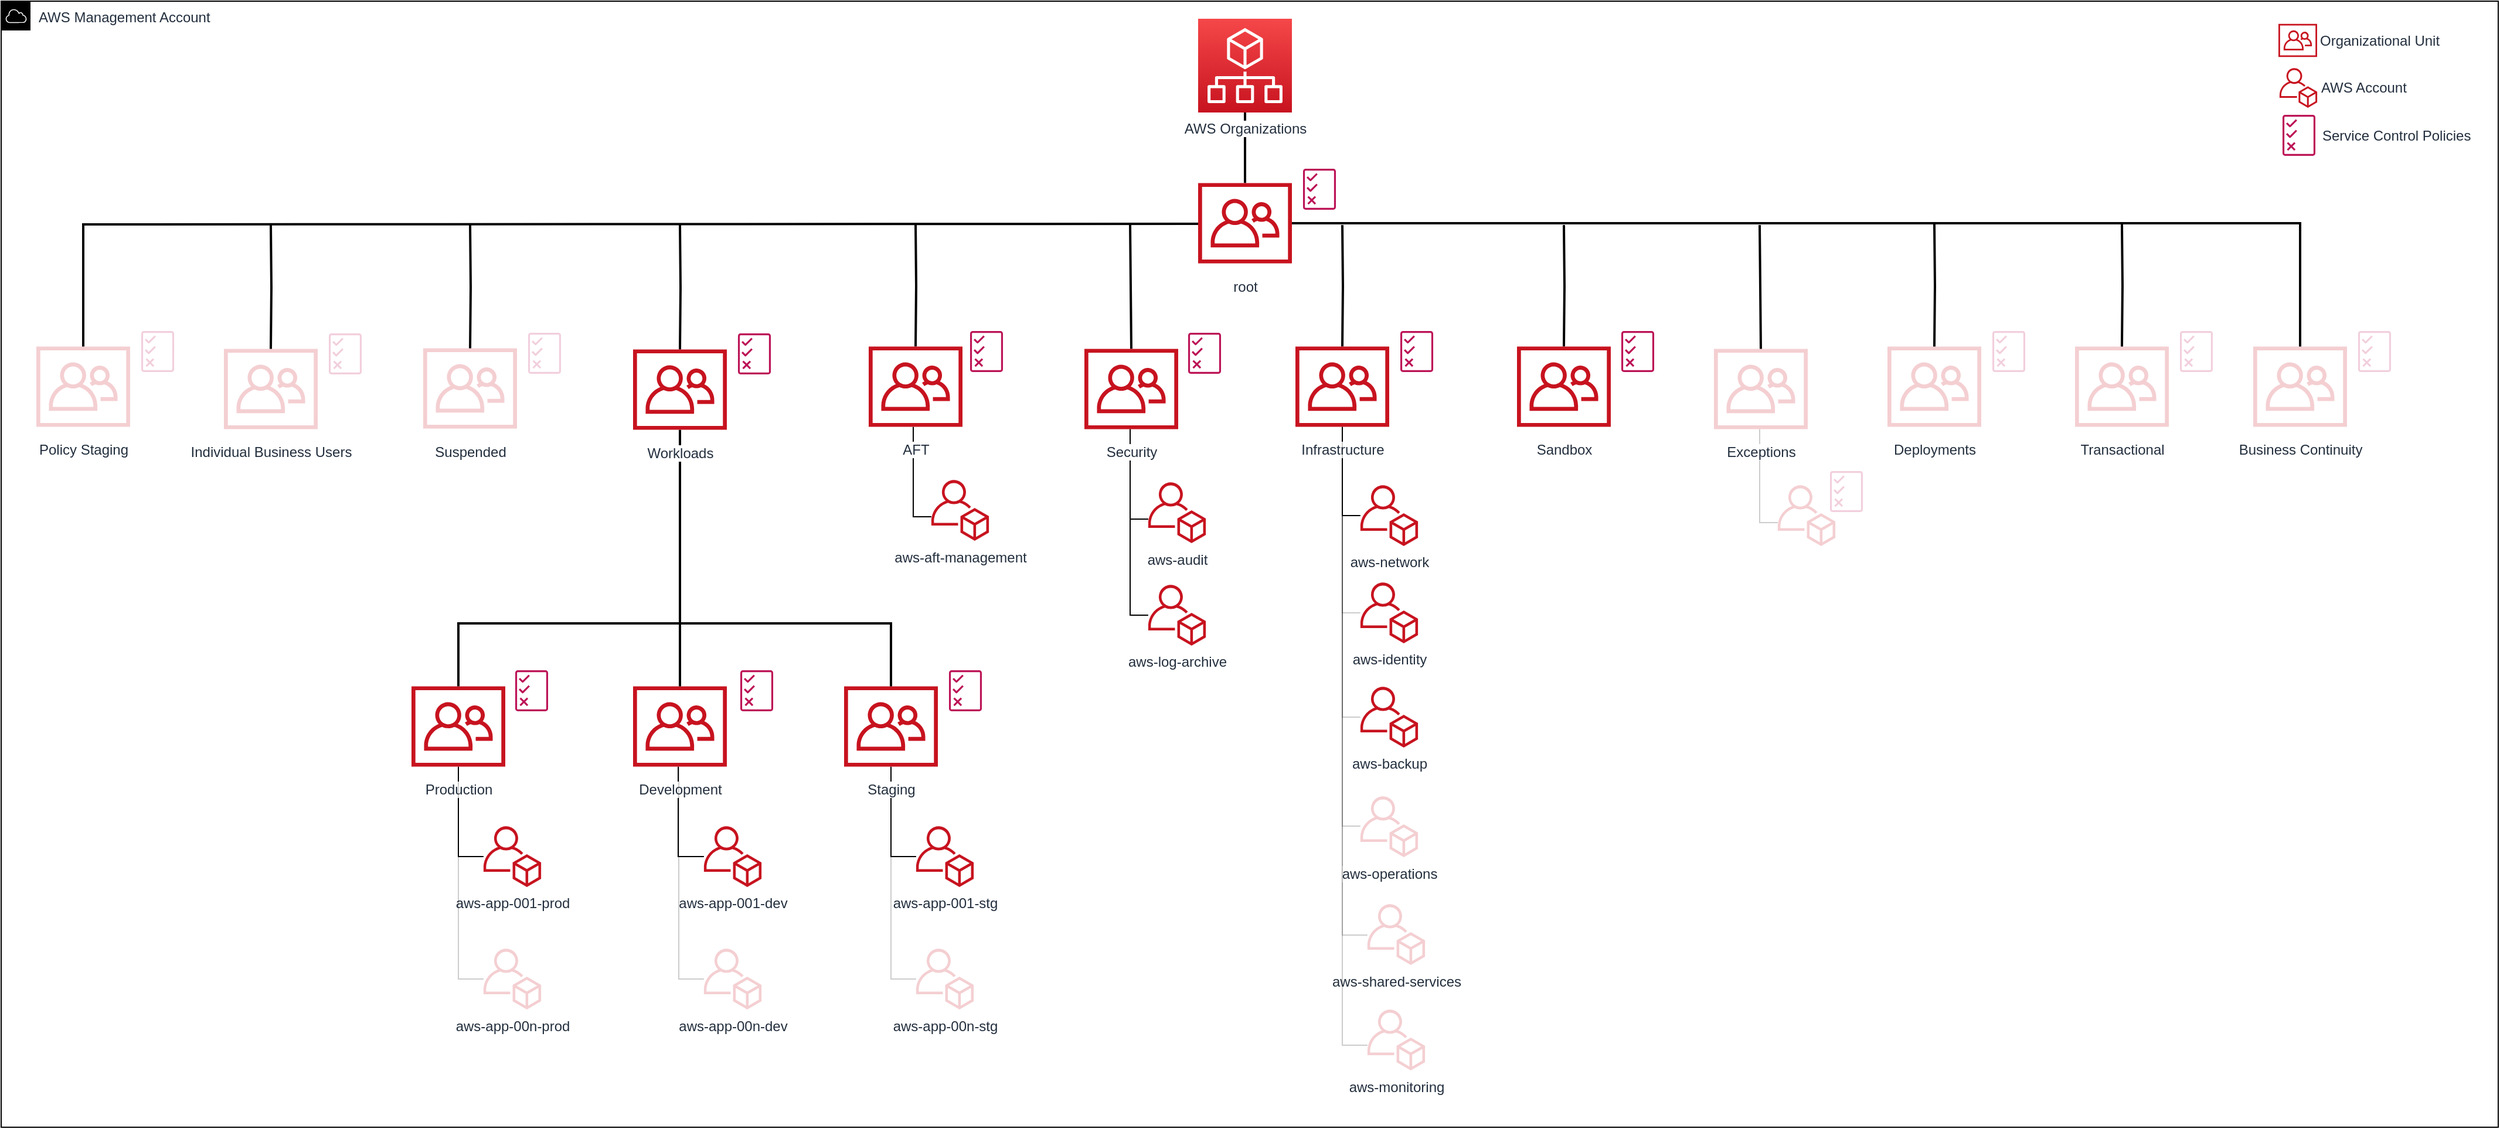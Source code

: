 <mxfile version="24.2.5" type="device">
  <diagram id="BLqYcg6aKsvgY4BMPjM_A" name="OrganizationalUnits">
    <mxGraphModel dx="2234" dy="854" grid="1" gridSize="10" guides="1" tooltips="1" connect="1" arrows="1" fold="1" page="0" pageScale="1" pageWidth="827" pageHeight="1169" math="0" shadow="0">
      <root>
        <mxCell id="KINUQi6Zr51XuxfJ5JdVs-0" nextCellIdValue="277">
          <ResourceDescriptor resource="_:KINUQi6Zr51XuxfJ5JdVs-0" serialization-version="v0" as="resourceDescriptor">
            <SemanticDataContainer serialization-version="v0">
              <StringLiteral content="KINUQi6Zr51XuxfJ5JdVs-0" property="https://ontology.security.amazon.dev/foundation/diagram-visualization/a2255956-c3df-4c2c-b489-c307f68abc97" />
              <IRI resource="https://ontology.security.amazon.dev/design-inspector/components/84a80b5f-5642-4a17-9585-ebfdb65f4bec" property="https://ontology.security.amazon.dev/foundation/system-modeling/04539597-4283-4f65-8090-ae67f9d3e949" />
            </SemanticDataContainer>
          </ResourceDescriptor>
        </mxCell>
        <mxCell id="1Pjfj7Aoi0NiA_Raknx_-0" value="Background" style="locked=1;" parent="KINUQi6Zr51XuxfJ5JdVs-0" />
        <object label="AWS Management Account" stencilType="aws-cloud" id="0WJO49pW2qz2YmMf4i2Z-174">
          <mxCell style="points=[[0,0],[0.25,0],[0.5,0],[0.75,0],[1,0],[1,0.25],[1,0.5],[1,0.75],[1,1],[0.75,1],[0.5,1],[0.25,1],[0,1],[0,0.75],[0,0.5],[0,0.25]];outlineConnect=0;gradientColor=none;html=1;whiteSpace=wrap;fontSize=12;fontStyle=0;container=0;pointerEvents=0;collapsible=0;recursiveResize=0;shape=mxgraph.aws4.group;grIcon=mxgraph.aws4.group_aws_cloud;strokeColor=#000000;fillColor=#ffffff;verticalAlign=top;align=left;spacingLeft=30;fontColor=#232F3E;dashed=0;fontFamily=Helvetica;" parent="1Pjfj7Aoi0NiA_Raknx_-0" vertex="1" rdfUpgraded="1" assetTypeVersion="3">
            <mxGeometry x="-730" y="29" width="2130" height="961" as="geometry" />
            <ResourceDescriptor resource="_:8wvNqSNlFGQVhY_iod27U-2" serialization-version="v0" as="resourceDescriptor">
              <SemanticDataContainer serialization-version="v0">
                <StringLiteral content="BLqYcg6aKsvgY4BMPjM_A" property="https://ontology.security.amazon.dev/foundation/diagram-visualization/05cc531c-d241-49c3-80dc-bd3777c5426f" />
                <IRI resource="https://ontology.security.amazon.dev/design-inspector/components/84a80b5f-5642-4a17-9585-ebfdb65f4bec" property="https://ontology.security.amazon.dev/foundation/system-modeling/04539597-4283-4f65-8090-ae67f9d3e949" />
                <IRI resource="https://ontology.security.amazon.dev/design-inspector/components/4f51991f-f3c6-4a47-9b00-013560ab92f4" property="http://www.w3.org/1999/02/22-rdf-syntax-ns#type" />
                <IRI resource="https://ontology.security.amazon.dev/foundation/graph-structure/0b4eeac8-04e5-4e85-869c-bd56fb947b7b" property="http://www.w3.org/1999/02/22-rdf-syntax-ns#type" />
                <StringLiteral content="AWS Management Account" property="http://www.w3.org/2000/01/rdf-schema#label" />
                <StringLiteral content="8wvNqSNlFGQVhY_iod27U-2" property="https://ontology.security.amazon.dev/foundation/diagram-visualization/a2255956-c3df-4c2c-b489-c307f68abc97" />
              </SemanticDataContainer>
            </ResourceDescriptor>
          </mxCell>
        </object>
        <mxCell id="KINUQi6Zr51XuxfJ5JdVs-1" value="Structure" parent="KINUQi6Zr51XuxfJ5JdVs-0">
          <ResourceDescriptor resource="_:KINUQi6Zr51XuxfJ5JdVs-1" serialization-version="v0" as="resourceDescriptor">
            <SemanticDataContainer serialization-version="v0">
              <StringLiteral content="KINUQi6Zr51XuxfJ5JdVs-1" property="https://ontology.security.amazon.dev/foundation/diagram-visualization/a2255956-c3df-4c2c-b489-c307f68abc97" />
              <IRI resource="https://ontology.security.amazon.dev/design-inspector/components/84a80b5f-5642-4a17-9585-ebfdb65f4bec" property="https://ontology.security.amazon.dev/foundation/system-modeling/04539597-4283-4f65-8090-ae67f9d3e949" />
            </SemanticDataContainer>
          </ResourceDescriptor>
        </mxCell>
        <object label="" stencilType="generic-channel" id="0WJO49pW2qz2YmMf4i2Z-176">
          <mxCell style="edgeStyle=orthogonalEdgeStyle;rounded=0;html=1;endArrow=none;endFill=0;jettySize=auto;orthogonalLoop=1;opacity=20;labelBackgroundColor=default;" parent="KINUQi6Zr51XuxfJ5JdVs-1" source="0WJO49pW2qz2YmMf4i2Z-164" target="0WJO49pW2qz2YmMf4i2Z-175" edge="1" rdfUpgraded="1" assetTypeVersion="3">
            <mxGeometry relative="1" as="geometry">
              <Array as="points">
                <mxPoint x="29" y="863.5" />
              </Array>
              <mxPoint x="39" y="692.5" as="sourcePoint" />
              <mxPoint x="60" y="768.5" as="targetPoint" />
            </mxGeometry>
            <ResourceDescriptor resource="_:WcVYmE3qmLVJZPkAgMTw1-198" serialization-version="v0" as="resourceDescriptor">
              <SemanticDataContainer serialization-version="v0">
                <StringLiteral content="WcVYmE3qmLVJZPkAgMTw1-198" property="https://ontology.security.amazon.dev/foundation/diagram-visualization/a2255956-c3df-4c2c-b489-c307f68abc97" />
                <IRI resource="https://ontology.security.amazon.dev/design-inspector/components/84a80b5f-5642-4a17-9585-ebfdb65f4bec" property="https://ontology.security.amazon.dev/foundation/system-modeling/04539597-4283-4f65-8090-ae67f9d3e949" />
                <StringLiteral content="BLqYcg6aKsvgY4BMPjM_A" property="https://ontology.security.amazon.dev/foundation/diagram-visualization/05cc531c-d241-49c3-80dc-bd3777c5426f" />
                <IRI resource="https://ontology.security.amazon.dev/foundation/graph-structure/65157620-74b7-470e-bd9d-b9bf56b6cb4b" property="http://www.w3.org/1999/02/22-rdf-syntax-ns#type" />
                <BlankNodeID resource="_:i0u73iwojAj1tTdB1Qehn-250" property="https://ontology.security.amazon.dev/foundation/graph-structure/d1fc066e-3862-4ae0-8304-6cef42f40a50" />
                <BlankNodeID resource="_:WcVYmE3qmLVJZPkAgMTw1-191" property="https://ontology.security.amazon.dev/foundation/graph-structure/617be0ed-cf17-4a01-a75d-81ed3a472532" />
              </SemanticDataContainer>
            </ResourceDescriptor>
          </mxCell>
        </object>
        <object label="" stencilType="generic-channel" id="0WJO49pW2qz2YmMf4i2Z-125">
          <mxCell style="edgeStyle=orthogonalEdgeStyle;rounded=0;html=1;startArrow=none;startFill=0;endArrow=none;endFill=0;jettySize=auto;orthogonalLoop=1;fontSize=12;strokeWidth=2;" parent="KINUQi6Zr51XuxfJ5JdVs-1" target="0WJO49pW2qz2YmMf4i2Z-134" edge="1" rdfUpgraded="1" assetTypeVersion="3">
            <mxGeometry relative="1" as="geometry">
              <mxPoint x="233" y="220" as="sourcePoint" />
              <mxPoint x="-151" y="323.706" as="targetPoint" />
            </mxGeometry>
            <ResourceDescriptor resource="_:NdkaGQm5BWDJWtX6mV6zw-24" serialization-version="v0" as="resourceDescriptor">
              <SemanticDataContainer serialization-version="v0">
                <StringLiteral content="NdkaGQm5BWDJWtX6mV6zw-24" property="https://ontology.security.amazon.dev/foundation/diagram-visualization/a2255956-c3df-4c2c-b489-c307f68abc97" />
                <IRI resource="https://ontology.security.amazon.dev/design-inspector/components/84a80b5f-5642-4a17-9585-ebfdb65f4bec" property="https://ontology.security.amazon.dev/foundation/system-modeling/04539597-4283-4f65-8090-ae67f9d3e949" />
                <StringLiteral content="BLqYcg6aKsvgY4BMPjM_A" property="https://ontology.security.amazon.dev/foundation/diagram-visualization/05cc531c-d241-49c3-80dc-bd3777c5426f" />
                <IRI resource="https://ontology.security.amazon.dev/foundation/graph-structure/65157620-74b7-470e-bd9d-b9bf56b6cb4b" property="http://www.w3.org/1999/02/22-rdf-syntax-ns#type" />
                <BlankNodeID resource="_:NdkaGQm5BWDJWtX6mV6zw-9" property="https://ontology.security.amazon.dev/foundation/graph-structure/d1fc066e-3862-4ae0-8304-6cef42f40a50" />
              </SemanticDataContainer>
            </ResourceDescriptor>
          </mxCell>
        </object>
        <object label="" stencilType="generic-channel" id="0WJO49pW2qz2YmMf4i2Z-126">
          <mxCell style="edgeStyle=orthogonalEdgeStyle;rounded=0;html=1;startArrow=none;startFill=0;endArrow=none;endFill=0;jettySize=auto;orthogonalLoop=1;fontSize=12;strokeWidth=2;" parent="KINUQi6Zr51XuxfJ5JdVs-1" target="0WJO49pW2qz2YmMf4i2Z-140" edge="1" rdfUpgraded="1" assetTypeVersion="3">
            <mxGeometry relative="1" as="geometry">
              <mxPoint x="414" y="220" as="sourcePoint" />
            </mxGeometry>
            <ResourceDescriptor resource="_:NdkaGQm5BWDJWtX6mV6zw-23" serialization-version="v0" as="resourceDescriptor">
              <SemanticDataContainer serialization-version="v0">
                <StringLiteral content="NdkaGQm5BWDJWtX6mV6zw-23" property="https://ontology.security.amazon.dev/foundation/diagram-visualization/a2255956-c3df-4c2c-b489-c307f68abc97" />
                <IRI resource="https://ontology.security.amazon.dev/design-inspector/components/84a80b5f-5642-4a17-9585-ebfdb65f4bec" property="https://ontology.security.amazon.dev/foundation/system-modeling/04539597-4283-4f65-8090-ae67f9d3e949" />
                <StringLiteral content="BLqYcg6aKsvgY4BMPjM_A" property="https://ontology.security.amazon.dev/foundation/diagram-visualization/05cc531c-d241-49c3-80dc-bd3777c5426f" />
                <IRI resource="https://ontology.security.amazon.dev/foundation/graph-structure/65157620-74b7-470e-bd9d-b9bf56b6cb4b" property="http://www.w3.org/1999/02/22-rdf-syntax-ns#type" />
                <BlankNodeID resource="_:NdkaGQm5BWDJWtX6mV6zw-9" property="https://ontology.security.amazon.dev/foundation/graph-structure/d1fc066e-3862-4ae0-8304-6cef42f40a50" />
                <BlankNodeID resource="_:NdkaGQm5BWDJWtX6mV6zw-16" property="https://ontology.security.amazon.dev/foundation/graph-structure/617be0ed-cf17-4a01-a75d-81ed3a472532" />
              </SemanticDataContainer>
            </ResourceDescriptor>
          </mxCell>
        </object>
        <object label="" stencilType="generic-channel" id="0WJO49pW2qz2YmMf4i2Z-127">
          <mxCell style="edgeStyle=orthogonalEdgeStyle;rounded=0;html=1;startArrow=none;startFill=0;endArrow=none;endFill=0;jettySize=auto;orthogonalLoop=1;fontSize=12;strokeWidth=2;" parent="KINUQi6Zr51XuxfJ5JdVs-1" target="0WJO49pW2qz2YmMf4i2Z-131" edge="1" rdfUpgraded="1" assetTypeVersion="3">
            <mxGeometry relative="1" as="geometry">
              <mxPoint x="770" y="220" as="sourcePoint" />
            </mxGeometry>
            <ResourceDescriptor resource="_:NdkaGQm5BWDJWtX6mV6zw-25" serialization-version="v0" as="resourceDescriptor">
              <SemanticDataContainer serialization-version="v0">
                <StringLiteral content="NdkaGQm5BWDJWtX6mV6zw-25" property="https://ontology.security.amazon.dev/foundation/diagram-visualization/a2255956-c3df-4c2c-b489-c307f68abc97" />
                <IRI resource="https://ontology.security.amazon.dev/design-inspector/components/84a80b5f-5642-4a17-9585-ebfdb65f4bec" property="https://ontology.security.amazon.dev/foundation/system-modeling/04539597-4283-4f65-8090-ae67f9d3e949" />
                <StringLiteral content="BLqYcg6aKsvgY4BMPjM_A" property="https://ontology.security.amazon.dev/foundation/diagram-visualization/05cc531c-d241-49c3-80dc-bd3777c5426f" />
                <IRI resource="https://ontology.security.amazon.dev/foundation/graph-structure/65157620-74b7-470e-bd9d-b9bf56b6cb4b" property="http://www.w3.org/1999/02/22-rdf-syntax-ns#type" />
                <BlankNodeID resource="_:NdkaGQm5BWDJWtX6mV6zw-9" property="https://ontology.security.amazon.dev/foundation/graph-structure/d1fc066e-3862-4ae0-8304-6cef42f40a50" />
                <BlankNodeID resource="_:NdkaGQm5BWDJWtX6mV6zw-12" property="https://ontology.security.amazon.dev/foundation/graph-structure/617be0ed-cf17-4a01-a75d-81ed3a472532" />
              </SemanticDataContainer>
            </ResourceDescriptor>
          </mxCell>
        </object>
        <object label="" stencilType="generic-channel" id="0WJO49pW2qz2YmMf4i2Z-128">
          <mxCell style="edgeStyle=orthogonalEdgeStyle;rounded=0;html=1;startArrow=none;startFill=0;endArrow=none;endFill=0;jettySize=auto;orthogonalLoop=1;fontSize=12;strokeWidth=2;" parent="KINUQi6Zr51XuxfJ5JdVs-1" target="0WJO49pW2qz2YmMf4i2Z-141" edge="1" rdfUpgraded="1" assetTypeVersion="3">
            <mxGeometry relative="1" as="geometry">
              <mxPoint x="603" y="220" as="sourcePoint" />
            </mxGeometry>
            <ResourceDescriptor resource="_:NdkaGQm5BWDJWtX6mV6zw-26" serialization-version="v0" as="resourceDescriptor">
              <SemanticDataContainer serialization-version="v0">
                <StringLiteral content="NdkaGQm5BWDJWtX6mV6zw-26" property="https://ontology.security.amazon.dev/foundation/diagram-visualization/a2255956-c3df-4c2c-b489-c307f68abc97" />
                <IRI resource="https://ontology.security.amazon.dev/design-inspector/components/84a80b5f-5642-4a17-9585-ebfdb65f4bec" property="https://ontology.security.amazon.dev/foundation/system-modeling/04539597-4283-4f65-8090-ae67f9d3e949" />
                <StringLiteral content="BLqYcg6aKsvgY4BMPjM_A" property="https://ontology.security.amazon.dev/foundation/diagram-visualization/05cc531c-d241-49c3-80dc-bd3777c5426f" />
                <IRI resource="https://ontology.security.amazon.dev/foundation/graph-structure/65157620-74b7-470e-bd9d-b9bf56b6cb4b" property="http://www.w3.org/1999/02/22-rdf-syntax-ns#type" />
                <BlankNodeID resource="_:NdkaGQm5BWDJWtX6mV6zw-9" property="https://ontology.security.amazon.dev/foundation/graph-structure/d1fc066e-3862-4ae0-8304-6cef42f40a50" />
                <BlankNodeID resource="_:NdkaGQm5BWDJWtX6mV6zw-17" property="https://ontology.security.amazon.dev/foundation/graph-structure/617be0ed-cf17-4a01-a75d-81ed3a472532" />
              </SemanticDataContainer>
            </ResourceDescriptor>
          </mxCell>
        </object>
        <object label="" stencilType="generic-channel" id="0WJO49pW2qz2YmMf4i2Z-129">
          <mxCell style="edgeStyle=orthogonalEdgeStyle;rounded=0;html=1;endArrow=none;endFill=0;jettySize=auto;orthogonalLoop=1;strokeColor=#000000;strokeWidth=2;fontColor=#000000;fontSize=12;startFill=0;startArrow=none;" parent="KINUQi6Zr51XuxfJ5JdVs-1" target="0WJO49pW2qz2YmMf4i2Z-194" edge="1" rdfUpgraded="1" assetTypeVersion="3">
            <mxGeometry relative="1" as="geometry">
              <mxPoint x="291" y="219" as="sourcePoint" />
              <mxPoint x="-408" y="325.706" as="targetPoint" />
            </mxGeometry>
            <ResourceDescriptor resource="_:pwcNilJQxNqP-ojzt2M5y-173" serialization-version="v0" as="resourceDescriptor">
              <SemanticDataContainer serialization-version="v0">
                <StringLiteral content="pwcNilJQxNqP-ojzt2M5y-173" property="https://ontology.security.amazon.dev/foundation/diagram-visualization/a2255956-c3df-4c2c-b489-c307f68abc97" />
                <IRI resource="https://ontology.security.amazon.dev/design-inspector/components/84a80b5f-5642-4a17-9585-ebfdb65f4bec" property="https://ontology.security.amazon.dev/foundation/system-modeling/04539597-4283-4f65-8090-ae67f9d3e949" />
                <StringLiteral content="BLqYcg6aKsvgY4BMPjM_A" property="https://ontology.security.amazon.dev/foundation/diagram-visualization/05cc531c-d241-49c3-80dc-bd3777c5426f" />
                <IRI resource="https://ontology.security.amazon.dev/foundation/graph-structure/65157620-74b7-470e-bd9d-b9bf56b6cb4b" property="http://www.w3.org/1999/02/22-rdf-syntax-ns#type" />
                <BlankNodeID resource="_:NdkaGQm5BWDJWtX6mV6zw-9" property="https://ontology.security.amazon.dev/foundation/graph-structure/d1fc066e-3862-4ae0-8304-6cef42f40a50" />
                <BlankNodeID resource="_:pwcNilJQxNqP-ojzt2M5y-171" property="https://ontology.security.amazon.dev/foundation/graph-structure/617be0ed-cf17-4a01-a75d-81ed3a472532" />
              </SemanticDataContainer>
            </ResourceDescriptor>
          </mxCell>
        </object>
        <object label="" stencilType="generic-channel" id="0WJO49pW2qz2YmMf4i2Z-130">
          <mxCell style="edgeStyle=orthogonalEdgeStyle;rounded=0;html=1;endArrow=none;endFill=0;jettySize=auto;orthogonalLoop=1;strokeColor=#000000;opacity=20;labelBackgroundColor=default;" parent="KINUQi6Zr51XuxfJ5JdVs-1" source="0WJO49pW2qz2YmMf4i2Z-131" target="0WJO49pW2qz2YmMf4i2Z-150" edge="1" rdfUpgraded="1" assetTypeVersion="3">
            <mxGeometry relative="1" as="geometry">
              <Array as="points">
                <mxPoint x="770" y="474" />
              </Array>
            </mxGeometry>
            <ResourceDescriptor resource="_:z7U3cW7W8El8oMmYbGopx-73" serialization-version="v0" as="resourceDescriptor">
              <SemanticDataContainer serialization-version="v0">
                <StringLiteral content="z7U3cW7W8El8oMmYbGopx-73" property="https://ontology.security.amazon.dev/foundation/diagram-visualization/a2255956-c3df-4c2c-b489-c307f68abc97" />
                <IRI resource="https://ontology.security.amazon.dev/design-inspector/components/84a80b5f-5642-4a17-9585-ebfdb65f4bec" property="https://ontology.security.amazon.dev/foundation/system-modeling/04539597-4283-4f65-8090-ae67f9d3e949" />
                <StringLiteral content="BLqYcg6aKsvgY4BMPjM_A" property="https://ontology.security.amazon.dev/foundation/diagram-visualization/05cc531c-d241-49c3-80dc-bd3777c5426f" />
                <IRI resource="https://ontology.security.amazon.dev/foundation/graph-structure/65157620-74b7-470e-bd9d-b9bf56b6cb4b" property="http://www.w3.org/1999/02/22-rdf-syntax-ns#type" />
                <BlankNodeID resource="_:NdkaGQm5BWDJWtX6mV6zw-12" property="https://ontology.security.amazon.dev/foundation/graph-structure/d1fc066e-3862-4ae0-8304-6cef42f40a50" />
                <BlankNodeID resource="_:z7U3cW7W8El8oMmYbGopx-72" property="https://ontology.security.amazon.dev/foundation/graph-structure/617be0ed-cf17-4a01-a75d-81ed3a472532" />
              </SemanticDataContainer>
            </ResourceDescriptor>
          </mxCell>
        </object>
        <object label="Exceptions" stencilType="organizations-organizational-unit" id="0WJO49pW2qz2YmMf4i2Z-131">
          <mxCell style="sketch=0;outlineConnect=0;fontColor=#232F3E;gradientColor=none;fillColor=#C7131F;strokeColor=none;dashed=0;verticalLabelPosition=bottom;verticalAlign=top;align=center;html=1;fontSize=12;fontStyle=0;aspect=fixed;pointerEvents=1;shape=mxgraph.aws4.organizations_organizational_unit;fontFamily=Helvetica;labelBackgroundColor=default;opacity=20;" parent="KINUQi6Zr51XuxfJ5JdVs-1" vertex="1" rdfUpgraded="1" assetTypeVersion="3">
            <mxGeometry x="731" y="320" width="80" height="80" as="geometry" />
            <ResourceDescriptor resource="_:NdkaGQm5BWDJWtX6mV6zw-12" serialization-version="v0" as="resourceDescriptor">
              <SemanticDataContainer serialization-version="v0">
                <StringLiteral content="BLqYcg6aKsvgY4BMPjM_A" property="https://ontology.security.amazon.dev/foundation/diagram-visualization/05cc531c-d241-49c3-80dc-bd3777c5426f" />
                <IRI resource="https://ontology.security.amazon.dev/design-inspector/components/84a80b5f-5642-4a17-9585-ebfdb65f4bec" property="https://ontology.security.amazon.dev/foundation/system-modeling/04539597-4283-4f65-8090-ae67f9d3e949" />
                <IRI resource="https://ontology.security.amazon.dev/design-inspector/components/4f51991f-f3c6-4a47-9b00-013560ab92f4" property="http://www.w3.org/1999/02/22-rdf-syntax-ns#type" />
                <IRI resource="https://ontology.security.amazon.dev/foundation/graph-structure/0b4eeac8-04e5-4e85-869c-bd56fb947b7b" property="http://www.w3.org/1999/02/22-rdf-syntax-ns#type" />
                <StringLiteral content="OU-LL-EXCEPTION" property="http://www.w3.org/2000/01/rdf-schema#label" />
                <StringLiteral content="NdkaGQm5BWDJWtX6mV6zw-12" property="https://ontology.security.amazon.dev/foundation/diagram-visualization/a2255956-c3df-4c2c-b489-c307f68abc97" />
              </SemanticDataContainer>
            </ResourceDescriptor>
          </mxCell>
        </object>
        <object label="" stencilType="generic-channel" id="0WJO49pW2qz2YmMf4i2Z-132">
          <mxCell style="edgeStyle=orthogonalEdgeStyle;rounded=0;html=1;startArrow=none;startFill=0;endArrow=none;endFill=0;jettySize=auto;orthogonalLoop=1;fontSize=12;labelBackgroundColor=default;" parent="KINUQi6Zr51XuxfJ5JdVs-1" source="0WJO49pW2qz2YmMf4i2Z-134" target="0WJO49pW2qz2YmMf4i2Z-143" edge="1" rdfUpgraded="1" assetTypeVersion="3">
            <mxGeometry relative="1" as="geometry">
              <Array as="points">
                <mxPoint x="233" y="471" />
              </Array>
            </mxGeometry>
            <ResourceDescriptor resource="_:NdkaGQm5BWDJWtX6mV6zw-31" serialization-version="v0" as="resourceDescriptor">
              <SemanticDataContainer serialization-version="v0">
                <StringLiteral content="NdkaGQm5BWDJWtX6mV6zw-31" property="https://ontology.security.amazon.dev/foundation/diagram-visualization/a2255956-c3df-4c2c-b489-c307f68abc97" />
                <IRI resource="https://ontology.security.amazon.dev/design-inspector/components/84a80b5f-5642-4a17-9585-ebfdb65f4bec" property="https://ontology.security.amazon.dev/foundation/system-modeling/04539597-4283-4f65-8090-ae67f9d3e949" />
                <StringLiteral content="BLqYcg6aKsvgY4BMPjM_A" property="https://ontology.security.amazon.dev/foundation/diagram-visualization/05cc531c-d241-49c3-80dc-bd3777c5426f" />
                <IRI resource="https://ontology.security.amazon.dev/foundation/graph-structure/65157620-74b7-470e-bd9d-b9bf56b6cb4b" property="http://www.w3.org/1999/02/22-rdf-syntax-ns#type" />
                <BlankNodeID resource="_:NdkaGQm5BWDJWtX6mV6zw-15" property="https://ontology.security.amazon.dev/foundation/graph-structure/d1fc066e-3862-4ae0-8304-6cef42f40a50" />
                <BlankNodeID resource="_:NdkaGQm5BWDJWtX6mV6zw-8" property="https://ontology.security.amazon.dev/foundation/graph-structure/617be0ed-cf17-4a01-a75d-81ed3a472532" />
              </SemanticDataContainer>
            </ResourceDescriptor>
          </mxCell>
        </object>
        <object label="" stencilType="generic-channel" id="0WJO49pW2qz2YmMf4i2Z-133">
          <mxCell style="edgeStyle=orthogonalEdgeStyle;rounded=0;html=1;startArrow=none;startFill=0;endArrow=none;endFill=0;jettySize=auto;orthogonalLoop=1;fontSize=12;labelBackgroundColor=default;" parent="KINUQi6Zr51XuxfJ5JdVs-1" source="0WJO49pW2qz2YmMf4i2Z-134" target="0WJO49pW2qz2YmMf4i2Z-142" edge="1" rdfUpgraded="1" assetTypeVersion="3">
            <mxGeometry relative="1" as="geometry">
              <Array as="points">
                <mxPoint x="233" y="553" />
              </Array>
            </mxGeometry>
            <ResourceDescriptor resource="_:NdkaGQm5BWDJWtX6mV6zw-33" serialization-version="v0" as="resourceDescriptor">
              <SemanticDataContainer serialization-version="v0">
                <StringLiteral content="NdkaGQm5BWDJWtX6mV6zw-33" property="https://ontology.security.amazon.dev/foundation/diagram-visualization/a2255956-c3df-4c2c-b489-c307f68abc97" />
                <IRI resource="https://ontology.security.amazon.dev/design-inspector/components/84a80b5f-5642-4a17-9585-ebfdb65f4bec" property="https://ontology.security.amazon.dev/foundation/system-modeling/04539597-4283-4f65-8090-ae67f9d3e949" />
                <StringLiteral content="BLqYcg6aKsvgY4BMPjM_A" property="https://ontology.security.amazon.dev/foundation/diagram-visualization/05cc531c-d241-49c3-80dc-bd3777c5426f" />
                <IRI resource="https://ontology.security.amazon.dev/foundation/graph-structure/65157620-74b7-470e-bd9d-b9bf56b6cb4b" property="http://www.w3.org/1999/02/22-rdf-syntax-ns#type" />
                <BlankNodeID resource="_:NdkaGQm5BWDJWtX6mV6zw-15" property="https://ontology.security.amazon.dev/foundation/graph-structure/d1fc066e-3862-4ae0-8304-6cef42f40a50" />
                <BlankNodeID resource="_:NdkaGQm5BWDJWtX6mV6zw-32" property="https://ontology.security.amazon.dev/foundation/graph-structure/617be0ed-cf17-4a01-a75d-81ed3a472532" />
              </SemanticDataContainer>
            </ResourceDescriptor>
          </mxCell>
        </object>
        <object label="Security" stencilType="organizations-organizational-unit" id="0WJO49pW2qz2YmMf4i2Z-134">
          <mxCell style="sketch=0;outlineConnect=0;fontColor=#232F3E;gradientColor=none;fillColor=#C7131F;strokeColor=none;dashed=0;verticalLabelPosition=bottom;verticalAlign=top;align=center;html=1;fontSize=12;fontStyle=0;aspect=fixed;pointerEvents=1;shape=mxgraph.aws4.organizations_organizational_unit;fontFamily=Helvetica;labelBackgroundColor=default;" parent="KINUQi6Zr51XuxfJ5JdVs-1" vertex="1" rdfUpgraded="1" assetTypeVersion="3">
            <mxGeometry x="194" y="320" width="80" height="80" as="geometry" />
            <ResourceDescriptor resource="_:NdkaGQm5BWDJWtX6mV6zw-15" serialization-version="v0" as="resourceDescriptor">
              <SemanticDataContainer serialization-version="v0">
                <StringLiteral content="BLqYcg6aKsvgY4BMPjM_A" property="https://ontology.security.amazon.dev/foundation/diagram-visualization/05cc531c-d241-49c3-80dc-bd3777c5426f" />
                <IRI resource="https://ontology.security.amazon.dev/design-inspector/components/84a80b5f-5642-4a17-9585-ebfdb65f4bec" property="https://ontology.security.amazon.dev/foundation/system-modeling/04539597-4283-4f65-8090-ae67f9d3e949" />
                <IRI resource="https://ontology.security.amazon.dev/design-inspector/components/4f51991f-f3c6-4a47-9b00-013560ab92f4" property="http://www.w3.org/1999/02/22-rdf-syntax-ns#type" />
                <IRI resource="https://ontology.security.amazon.dev/foundation/graph-structure/0b4eeac8-04e5-4e85-869c-bd56fb947b7b" property="http://www.w3.org/1999/02/22-rdf-syntax-ns#type" />
                <StringLiteral content="OU-LL-SECURITY-CORE" property="http://www.w3.org/2000/01/rdf-schema#label" />
                <StringLiteral content="NdkaGQm5BWDJWtX6mV6zw-15" property="https://ontology.security.amazon.dev/foundation/diagram-visualization/a2255956-c3df-4c2c-b489-c307f68abc97" />
              </SemanticDataContainer>
            </ResourceDescriptor>
          </mxCell>
        </object>
        <object label="" stencilType="generic-channel" id="0WJO49pW2qz2YmMf4i2Z-135">
          <mxCell style="edgeStyle=orthogonalEdgeStyle;rounded=0;html=1;startArrow=none;startFill=0;endArrow=none;endFill=0;jettySize=auto;orthogonalLoop=1;fontSize=12;labelBackgroundColor=default;opacity=20;" parent="KINUQi6Zr51XuxfJ5JdVs-1" source="0WJO49pW2qz2YmMf4i2Z-140" target="0WJO49pW2qz2YmMf4i2Z-144" edge="1" rdfUpgraded="1" assetTypeVersion="3">
            <mxGeometry relative="1" as="geometry">
              <Array as="points">
                <mxPoint x="414" y="551" />
              </Array>
            </mxGeometry>
            <ResourceDescriptor resource="_:NdkaGQm5BWDJWtX6mV6zw-39" serialization-version="v0" as="resourceDescriptor">
              <SemanticDataContainer serialization-version="v0">
                <StringLiteral content="NdkaGQm5BWDJWtX6mV6zw-39" property="https://ontology.security.amazon.dev/foundation/diagram-visualization/a2255956-c3df-4c2c-b489-c307f68abc97" />
                <IRI resource="https://ontology.security.amazon.dev/design-inspector/components/84a80b5f-5642-4a17-9585-ebfdb65f4bec" property="https://ontology.security.amazon.dev/foundation/system-modeling/04539597-4283-4f65-8090-ae67f9d3e949" />
                <StringLiteral content="BLqYcg6aKsvgY4BMPjM_A" property="https://ontology.security.amazon.dev/foundation/diagram-visualization/05cc531c-d241-49c3-80dc-bd3777c5426f" />
                <IRI resource="https://ontology.security.amazon.dev/foundation/graph-structure/65157620-74b7-470e-bd9d-b9bf56b6cb4b" property="http://www.w3.org/1999/02/22-rdf-syntax-ns#type" />
                <BlankNodeID resource="_:NdkaGQm5BWDJWtX6mV6zw-16" property="https://ontology.security.amazon.dev/foundation/graph-structure/d1fc066e-3862-4ae0-8304-6cef42f40a50" />
                <BlankNodeID resource="_:NdkaGQm5BWDJWtX6mV6zw-35" property="https://ontology.security.amazon.dev/foundation/graph-structure/617be0ed-cf17-4a01-a75d-81ed3a472532" />
              </SemanticDataContainer>
            </ResourceDescriptor>
          </mxCell>
        </object>
        <object label="" stencilType="generic-channel" id="0WJO49pW2qz2YmMf4i2Z-136">
          <mxCell style="edgeStyle=orthogonalEdgeStyle;rounded=0;html=1;startArrow=none;startFill=0;endArrow=none;endFill=0;jettySize=auto;orthogonalLoop=1;fontSize=12;labelBackgroundColor=default;opacity=20;" parent="KINUQi6Zr51XuxfJ5JdVs-1" source="0WJO49pW2qz2YmMf4i2Z-140" target="0WJO49pW2qz2YmMf4i2Z-145" edge="1" rdfUpgraded="1" assetTypeVersion="3">
            <mxGeometry relative="1" as="geometry">
              <Array as="points">
                <mxPoint x="414" y="640" />
              </Array>
            </mxGeometry>
            <ResourceDescriptor resource="_:NdkaGQm5BWDJWtX6mV6zw-40" serialization-version="v0" as="resourceDescriptor">
              <SemanticDataContainer serialization-version="v0">
                <StringLiteral content="NdkaGQm5BWDJWtX6mV6zw-40" property="https://ontology.security.amazon.dev/foundation/diagram-visualization/a2255956-c3df-4c2c-b489-c307f68abc97" />
                <IRI resource="https://ontology.security.amazon.dev/design-inspector/components/84a80b5f-5642-4a17-9585-ebfdb65f4bec" property="https://ontology.security.amazon.dev/foundation/system-modeling/04539597-4283-4f65-8090-ae67f9d3e949" />
                <StringLiteral content="BLqYcg6aKsvgY4BMPjM_A" property="https://ontology.security.amazon.dev/foundation/diagram-visualization/05cc531c-d241-49c3-80dc-bd3777c5426f" />
                <IRI resource="https://ontology.security.amazon.dev/foundation/graph-structure/65157620-74b7-470e-bd9d-b9bf56b6cb4b" property="http://www.w3.org/1999/02/22-rdf-syntax-ns#type" />
                <BlankNodeID resource="_:NdkaGQm5BWDJWtX6mV6zw-16" property="https://ontology.security.amazon.dev/foundation/graph-structure/d1fc066e-3862-4ae0-8304-6cef42f40a50" />
                <BlankNodeID resource="_:NdkaGQm5BWDJWtX6mV6zw-36" property="https://ontology.security.amazon.dev/foundation/graph-structure/617be0ed-cf17-4a01-a75d-81ed3a472532" />
              </SemanticDataContainer>
            </ResourceDescriptor>
          </mxCell>
        </object>
        <object label="" stencilType="generic-channel" id="0WJO49pW2qz2YmMf4i2Z-137">
          <mxCell style="edgeStyle=orthogonalEdgeStyle;rounded=0;html=1;endArrow=none;endFill=0;jettySize=auto;orthogonalLoop=1;labelBackgroundColor=default;opacity=20;" parent="KINUQi6Zr51XuxfJ5JdVs-1" source="0WJO49pW2qz2YmMf4i2Z-140" target="0WJO49pW2qz2YmMf4i2Z-146" edge="1" rdfUpgraded="1" assetTypeVersion="3">
            <mxGeometry relative="1" as="geometry">
              <Array as="points">
                <mxPoint x="414" y="733" />
              </Array>
            </mxGeometry>
            <ResourceDescriptor resource="_:vxMNOxJea7GjpM0Ud4Jdz-178" serialization-version="v0" as="resourceDescriptor">
              <SemanticDataContainer serialization-version="v0">
                <StringLiteral content="vxMNOxJea7GjpM0Ud4Jdz-178" property="https://ontology.security.amazon.dev/foundation/diagram-visualization/a2255956-c3df-4c2c-b489-c307f68abc97" />
                <IRI resource="https://ontology.security.amazon.dev/design-inspector/components/84a80b5f-5642-4a17-9585-ebfdb65f4bec" property="https://ontology.security.amazon.dev/foundation/system-modeling/04539597-4283-4f65-8090-ae67f9d3e949" />
                <StringLiteral content="BLqYcg6aKsvgY4BMPjM_A" property="https://ontology.security.amazon.dev/foundation/diagram-visualization/05cc531c-d241-49c3-80dc-bd3777c5426f" />
                <IRI resource="https://ontology.security.amazon.dev/foundation/graph-structure/65157620-74b7-470e-bd9d-b9bf56b6cb4b" property="http://www.w3.org/1999/02/22-rdf-syntax-ns#type" />
                <BlankNodeID resource="_:NdkaGQm5BWDJWtX6mV6zw-16" property="https://ontology.security.amazon.dev/foundation/graph-structure/d1fc066e-3862-4ae0-8304-6cef42f40a50" />
                <BlankNodeID resource="_:NdkaGQm5BWDJWtX6mV6zw-37" property="https://ontology.security.amazon.dev/foundation/graph-structure/617be0ed-cf17-4a01-a75d-81ed3a472532" />
              </SemanticDataContainer>
            </ResourceDescriptor>
          </mxCell>
        </object>
        <object label="" stencilType="generic-channel" id="0WJO49pW2qz2YmMf4i2Z-138">
          <mxCell style="edgeStyle=orthogonalEdgeStyle;rounded=0;html=1;endArrow=none;endFill=0;jettySize=auto;orthogonalLoop=1;labelBackgroundColor=default;opacity=20;" parent="KINUQi6Zr51XuxfJ5JdVs-1" source="0WJO49pW2qz2YmMf4i2Z-140" target="0WJO49pW2qz2YmMf4i2Z-157" edge="1" rdfUpgraded="1" assetTypeVersion="3">
            <mxGeometry relative="1" as="geometry">
              <Array as="points">
                <mxPoint x="414" y="826" />
              </Array>
            </mxGeometry>
            <ResourceDescriptor resource="_:vxMNOxJea7GjpM0Ud4Jdz-179" serialization-version="v0" as="resourceDescriptor">
              <SemanticDataContainer serialization-version="v0">
                <StringLiteral content="vxMNOxJea7GjpM0Ud4Jdz-179" property="https://ontology.security.amazon.dev/foundation/diagram-visualization/a2255956-c3df-4c2c-b489-c307f68abc97" />
                <IRI resource="https://ontology.security.amazon.dev/design-inspector/components/84a80b5f-5642-4a17-9585-ebfdb65f4bec" property="https://ontology.security.amazon.dev/foundation/system-modeling/04539597-4283-4f65-8090-ae67f9d3e949" />
                <StringLiteral content="BLqYcg6aKsvgY4BMPjM_A" property="https://ontology.security.amazon.dev/foundation/diagram-visualization/05cc531c-d241-49c3-80dc-bd3777c5426f" />
                <IRI resource="https://ontology.security.amazon.dev/foundation/graph-structure/65157620-74b7-470e-bd9d-b9bf56b6cb4b" property="http://www.w3.org/1999/02/22-rdf-syntax-ns#type" />
                <BlankNodeID resource="_:NdkaGQm5BWDJWtX6mV6zw-16" property="https://ontology.security.amazon.dev/foundation/graph-structure/d1fc066e-3862-4ae0-8304-6cef42f40a50" />
                <BlankNodeID resource="_:vxMNOxJea7GjpM0Ud4Jdz-176" property="https://ontology.security.amazon.dev/foundation/graph-structure/617be0ed-cf17-4a01-a75d-81ed3a472532" />
              </SemanticDataContainer>
            </ResourceDescriptor>
          </mxCell>
        </object>
        <object label="" stencilType="generic-channel" id="0WJO49pW2qz2YmMf4i2Z-139">
          <mxCell style="edgeStyle=orthogonalEdgeStyle;rounded=0;html=1;jettySize=auto;orthogonalLoop=1;endArrow=none;endFill=0;labelBackgroundColor=default;" parent="KINUQi6Zr51XuxfJ5JdVs-1" source="0WJO49pW2qz2YmMf4i2Z-140" target="0WJO49pW2qz2YmMf4i2Z-158" edge="1" rdfUpgraded="1" assetTypeVersion="3">
            <mxGeometry relative="1" as="geometry">
              <Array as="points">
                <mxPoint x="414" y="468" />
              </Array>
            </mxGeometry>
            <ResourceDescriptor resource="_:VurR1o0FqsBIxDjbUrPB--185" serialization-version="v0" as="resourceDescriptor">
              <SemanticDataContainer serialization-version="v0">
                <StringLiteral content="VurR1o0FqsBIxDjbUrPB--185" property="https://ontology.security.amazon.dev/foundation/diagram-visualization/a2255956-c3df-4c2c-b489-c307f68abc97" />
                <IRI resource="https://ontology.security.amazon.dev/design-inspector/components/84a80b5f-5642-4a17-9585-ebfdb65f4bec" property="https://ontology.security.amazon.dev/foundation/system-modeling/04539597-4283-4f65-8090-ae67f9d3e949" />
                <StringLiteral content="BLqYcg6aKsvgY4BMPjM_A" property="https://ontology.security.amazon.dev/foundation/diagram-visualization/05cc531c-d241-49c3-80dc-bd3777c5426f" />
                <IRI resource="https://ontology.security.amazon.dev/foundation/graph-structure/65157620-74b7-470e-bd9d-b9bf56b6cb4b" property="http://www.w3.org/1999/02/22-rdf-syntax-ns#type" />
                <BlankNodeID resource="_:NdkaGQm5BWDJWtX6mV6zw-16" property="https://ontology.security.amazon.dev/foundation/graph-structure/d1fc066e-3862-4ae0-8304-6cef42f40a50" />
                <BlankNodeID resource="_:a0SXEFQtFd8Xe9MwhqNmb-181" property="https://ontology.security.amazon.dev/foundation/graph-structure/617be0ed-cf17-4a01-a75d-81ed3a472532" />
              </SemanticDataContainer>
            </ResourceDescriptor>
          </mxCell>
        </object>
        <object label="Infrastructure" stencilType="organizations-organizational-unit" id="0WJO49pW2qz2YmMf4i2Z-140">
          <mxCell style="sketch=0;outlineConnect=0;fontColor=#232F3E;gradientColor=none;fillColor=#C7131F;strokeColor=none;dashed=0;verticalLabelPosition=bottom;verticalAlign=top;align=center;html=1;fontSize=12;fontStyle=0;aspect=fixed;pointerEvents=1;shape=mxgraph.aws4.organizations_organizational_unit;fontFamily=Helvetica;labelBackgroundColor=default;" parent="KINUQi6Zr51XuxfJ5JdVs-1" vertex="1" rdfUpgraded="1" assetTypeVersion="3">
            <mxGeometry x="374" y="318" width="80" height="80" as="geometry" />
            <ResourceDescriptor resource="_:NdkaGQm5BWDJWtX6mV6zw-16" serialization-version="v0" as="resourceDescriptor">
              <SemanticDataContainer serialization-version="v0">
                <StringLiteral content="BLqYcg6aKsvgY4BMPjM_A" property="https://ontology.security.amazon.dev/foundation/diagram-visualization/05cc531c-d241-49c3-80dc-bd3777c5426f" />
                <IRI resource="https://ontology.security.amazon.dev/design-inspector/components/84a80b5f-5642-4a17-9585-ebfdb65f4bec" property="https://ontology.security.amazon.dev/foundation/system-modeling/04539597-4283-4f65-8090-ae67f9d3e949" />
                <IRI resource="https://ontology.security.amazon.dev/design-inspector/components/4f51991f-f3c6-4a47-9b00-013560ab92f4" property="http://www.w3.org/1999/02/22-rdf-syntax-ns#type" />
                <IRI resource="https://ontology.security.amazon.dev/foundation/graph-structure/0b4eeac8-04e5-4e85-869c-bd56fb947b7b" property="http://www.w3.org/1999/02/22-rdf-syntax-ns#type" />
                <StringLiteral content="OU-LL-SHARED-SERVICES" property="http://www.w3.org/2000/01/rdf-schema#label" />
                <StringLiteral content="NdkaGQm5BWDJWtX6mV6zw-16" property="https://ontology.security.amazon.dev/foundation/diagram-visualization/a2255956-c3df-4c2c-b489-c307f68abc97" />
              </SemanticDataContainer>
            </ResourceDescriptor>
          </mxCell>
        </object>
        <object label="&lt;span&gt;Sandbox&lt;/span&gt;" stencilType="organizations-organizational-unit" id="0WJO49pW2qz2YmMf4i2Z-141">
          <mxCell style="sketch=0;outlineConnect=0;fontColor=#232F3E;gradientColor=none;fillColor=#C7131F;strokeColor=none;dashed=0;verticalLabelPosition=bottom;verticalAlign=top;align=center;html=1;fontSize=12;fontStyle=0;aspect=fixed;pointerEvents=1;shape=mxgraph.aws4.organizations_organizational_unit;fontFamily=Helvetica;labelBackgroundColor=default;" parent="KINUQi6Zr51XuxfJ5JdVs-1" vertex="1" rdfUpgraded="1" assetTypeVersion="3">
            <mxGeometry x="563" y="318" width="80" height="80" as="geometry" />
            <ResourceDescriptor resource="_:NdkaGQm5BWDJWtX6mV6zw-17" serialization-version="v0" as="resourceDescriptor">
              <SemanticDataContainer serialization-version="v0">
                <StringLiteral content="BLqYcg6aKsvgY4BMPjM_A" property="https://ontology.security.amazon.dev/foundation/diagram-visualization/05cc531c-d241-49c3-80dc-bd3777c5426f" />
                <IRI resource="https://ontology.security.amazon.dev/design-inspector/components/84a80b5f-5642-4a17-9585-ebfdb65f4bec" property="https://ontology.security.amazon.dev/foundation/system-modeling/04539597-4283-4f65-8090-ae67f9d3e949" />
                <IRI resource="https://ontology.security.amazon.dev/design-inspector/components/4f51991f-f3c6-4a47-9b00-013560ab92f4" property="http://www.w3.org/1999/02/22-rdf-syntax-ns#type" />
                <IRI resource="https://ontology.security.amazon.dev/foundation/graph-structure/0b4eeac8-04e5-4e85-869c-bd56fb947b7b" property="http://www.w3.org/1999/02/22-rdf-syntax-ns#type" />
                <StringLiteral content="OU-LL-SANDBOX" property="http://www.w3.org/2000/01/rdf-schema#label" />
                <StringLiteral content="NdkaGQm5BWDJWtX6mV6zw-17" property="https://ontology.security.amazon.dev/foundation/diagram-visualization/a2255956-c3df-4c2c-b489-c307f68abc97" />
              </SemanticDataContainer>
            </ResourceDescriptor>
          </mxCell>
        </object>
        <object label="aws-log-archive" stencilType="organizations-account" id="0WJO49pW2qz2YmMf4i2Z-142">
          <mxCell style="sketch=0;outlineConnect=0;fontColor=#232F3E;gradientColor=none;fillColor=#C7131F;strokeColor=none;dashed=0;verticalLabelPosition=bottom;verticalAlign=top;align=center;html=1;fontSize=12;fontStyle=0;aspect=fixed;pointerEvents=1;shape=mxgraph.aws4.organizations_account;fontFamily=Helvetica;labelBackgroundColor=default;" parent="KINUQi6Zr51XuxfJ5JdVs-1" vertex="1" rdfUpgraded="1" assetTypeVersion="3">
            <mxGeometry x="247" y="527" width="52" height="52" as="geometry" />
            <ResourceDescriptor resource="_:NdkaGQm5BWDJWtX6mV6zw-32" serialization-version="v0" as="resourceDescriptor">
              <SemanticDataContainer serialization-version="v0">
                <StringLiteral content="BLqYcg6aKsvgY4BMPjM_A" property="https://ontology.security.amazon.dev/foundation/diagram-visualization/05cc531c-d241-49c3-80dc-bd3777c5426f" />
                <IRI resource="https://ontology.security.amazon.dev/design-inspector/components/84a80b5f-5642-4a17-9585-ebfdb65f4bec" property="https://ontology.security.amazon.dev/foundation/system-modeling/04539597-4283-4f65-8090-ae67f9d3e949" />
                <IRI resource="https://ontology.security.amazon.dev/design-inspector/components/4f51991f-f3c6-4a47-9b00-013560ab92f4" property="http://www.w3.org/1999/02/22-rdf-syntax-ns#type" />
                <IRI resource="https://ontology.security.amazon.dev/foundation/graph-structure/0b4eeac8-04e5-4e85-869c-bd56fb947b7b" property="http://www.w3.org/1999/02/22-rdf-syntax-ns#type" />
                <StringLiteral content="AWS-LL-LOG-ARCHIVE-SHD" property="http://www.w3.org/2000/01/rdf-schema#label" />
                <StringLiteral content="NdkaGQm5BWDJWtX6mV6zw-32" property="https://ontology.security.amazon.dev/foundation/diagram-visualization/a2255956-c3df-4c2c-b489-c307f68abc97" />
              </SemanticDataContainer>
            </ResourceDescriptor>
          </mxCell>
        </object>
        <object label="aws-audit" stencilType="organizations-account" id="0WJO49pW2qz2YmMf4i2Z-143">
          <mxCell style="sketch=0;outlineConnect=0;fontColor=#232F3E;gradientColor=none;fillColor=#C7131F;strokeColor=none;dashed=0;verticalLabelPosition=bottom;verticalAlign=top;align=center;html=1;fontSize=12;fontStyle=0;aspect=fixed;pointerEvents=1;shape=mxgraph.aws4.organizations_account;fontFamily=Helvetica;labelBackgroundColor=default;" parent="KINUQi6Zr51XuxfJ5JdVs-1" vertex="1" rdfUpgraded="1" assetTypeVersion="3">
            <mxGeometry x="247" y="439.5" width="52" height="52" as="geometry" />
            <ResourceDescriptor resource="_:NdkaGQm5BWDJWtX6mV6zw-8" serialization-version="v0" as="resourceDescriptor">
              <SemanticDataContainer serialization-version="v0">
                <StringLiteral content="NdkaGQm5BWDJWtX6mV6zw-8" property="https://ontology.security.amazon.dev/foundation/diagram-visualization/a2255956-c3df-4c2c-b489-c307f68abc97" />
                <IRI resource="https://ontology.security.amazon.dev/design-inspector/components/84a80b5f-5642-4a17-9585-ebfdb65f4bec" property="https://ontology.security.amazon.dev/foundation/system-modeling/04539597-4283-4f65-8090-ae67f9d3e949" />
                <IRI resource="https://ontology.security.amazon.dev/design-inspector/components/4f51991f-f3c6-4a47-9b00-013560ab92f4" property="http://www.w3.org/1999/02/22-rdf-syntax-ns#type" />
                <IRI resource="https://ontology.security.amazon.dev/foundation/graph-structure/0b4eeac8-04e5-4e85-869c-bd56fb947b7b" property="http://www.w3.org/1999/02/22-rdf-syntax-ns#type" />
                <StringLiteral content="AWS-LL-AUDIT-SHD" property="http://www.w3.org/2000/01/rdf-schema#label" />
                <StringLiteral content="BLqYcg6aKsvgY4BMPjM_A" property="https://ontology.security.amazon.dev/foundation/diagram-visualization/05cc531c-d241-49c3-80dc-bd3777c5426f" />
              </SemanticDataContainer>
            </ResourceDescriptor>
          </mxCell>
        </object>
        <object label="aws-identity" stencilType="organizations-account" id="0WJO49pW2qz2YmMf4i2Z-144">
          <mxCell style="sketch=0;outlineConnect=0;fontColor=#232F3E;gradientColor=none;fillColor=#C7131F;strokeColor=none;dashed=0;verticalLabelPosition=bottom;verticalAlign=top;align=center;html=1;fontSize=12;fontStyle=0;aspect=fixed;pointerEvents=1;shape=mxgraph.aws4.organizations_account;fontFamily=Helvetica;labelBackgroundColor=default;" parent="KINUQi6Zr51XuxfJ5JdVs-1" vertex="1" rdfUpgraded="1" assetTypeVersion="3">
            <mxGeometry x="428" y="525" width="52" height="52" as="geometry" />
            <ResourceDescriptor resource="_:NdkaGQm5BWDJWtX6mV6zw-35" serialization-version="v0" as="resourceDescriptor">
              <SemanticDataContainer serialization-version="v0">
                <StringLiteral content="BLqYcg6aKsvgY4BMPjM_A" property="https://ontology.security.amazon.dev/foundation/diagram-visualization/05cc531c-d241-49c3-80dc-bd3777c5426f" />
                <IRI resource="https://ontology.security.amazon.dev/design-inspector/components/84a80b5f-5642-4a17-9585-ebfdb65f4bec" property="https://ontology.security.amazon.dev/foundation/system-modeling/04539597-4283-4f65-8090-ae67f9d3e949" />
                <IRI resource="https://ontology.security.amazon.dev/design-inspector/components/4f51991f-f3c6-4a47-9b00-013560ab92f4" property="http://www.w3.org/1999/02/22-rdf-syntax-ns#type" />
                <IRI resource="https://ontology.security.amazon.dev/foundation/graph-structure/0b4eeac8-04e5-4e85-869c-bd56fb947b7b" property="http://www.w3.org/1999/02/22-rdf-syntax-ns#type" />
                <StringLiteral content="AWS-LL-OPERATIONS-SHD" property="http://www.w3.org/2000/01/rdf-schema#label" />
                <StringLiteral content="NdkaGQm5BWDJWtX6mV6zw-35" property="https://ontology.security.amazon.dev/foundation/diagram-visualization/a2255956-c3df-4c2c-b489-c307f68abc97" />
              </SemanticDataContainer>
            </ResourceDescriptor>
          </mxCell>
        </object>
        <object label="aws-backup" stencilType="organizations-account" id="0WJO49pW2qz2YmMf4i2Z-145">
          <mxCell style="sketch=0;outlineConnect=0;fontColor=#232F3E;gradientColor=none;fillColor=#C7131F;strokeColor=none;dashed=0;verticalLabelPosition=bottom;verticalAlign=top;align=center;html=1;fontSize=12;fontStyle=0;aspect=fixed;pointerEvents=1;shape=mxgraph.aws4.organizations_account;fontFamily=Helvetica;labelBackgroundColor=default;" parent="KINUQi6Zr51XuxfJ5JdVs-1" vertex="1" rdfUpgraded="1" assetTypeVersion="3">
            <mxGeometry x="428" y="614" width="52" height="52" as="geometry" />
            <ResourceDescriptor resource="_:NdkaGQm5BWDJWtX6mV6zw-36" serialization-version="v0" as="resourceDescriptor">
              <SemanticDataContainer serialization-version="v0">
                <StringLiteral content="BLqYcg6aKsvgY4BMPjM_A" property="https://ontology.security.amazon.dev/foundation/diagram-visualization/05cc531c-d241-49c3-80dc-bd3777c5426f" />
                <IRI resource="https://ontology.security.amazon.dev/design-inspector/components/84a80b5f-5642-4a17-9585-ebfdb65f4bec" property="https://ontology.security.amazon.dev/foundation/system-modeling/04539597-4283-4f65-8090-ae67f9d3e949" />
                <IRI resource="https://ontology.security.amazon.dev/design-inspector/components/4f51991f-f3c6-4a47-9b00-013560ab92f4" property="http://www.w3.org/1999/02/22-rdf-syntax-ns#type" />
                <IRI resource="https://ontology.security.amazon.dev/foundation/graph-structure/0b4eeac8-04e5-4e85-869c-bd56fb947b7b" property="http://www.w3.org/1999/02/22-rdf-syntax-ns#type" />
                <StringLiteral content="AWS-LL-AFT-SHD" property="http://www.w3.org/2000/01/rdf-schema#label" />
                <StringLiteral content="NdkaGQm5BWDJWtX6mV6zw-36" property="https://ontology.security.amazon.dev/foundation/diagram-visualization/a2255956-c3df-4c2c-b489-c307f68abc97" />
              </SemanticDataContainer>
            </ResourceDescriptor>
          </mxCell>
        </object>
        <object label="aws-operations" stencilType="organizations-account" id="0WJO49pW2qz2YmMf4i2Z-146">
          <mxCell style="sketch=0;outlineConnect=0;fontColor=#232F3E;gradientColor=none;fillColor=#C7131F;strokeColor=none;dashed=0;verticalLabelPosition=bottom;verticalAlign=top;align=center;html=1;fontSize=12;fontStyle=0;aspect=fixed;pointerEvents=1;shape=mxgraph.aws4.organizations_account;fontFamily=Helvetica;labelBackgroundColor=default;opacity=20;" parent="KINUQi6Zr51XuxfJ5JdVs-1" vertex="1" rdfUpgraded="1" assetTypeVersion="3">
            <mxGeometry x="428" y="707.5" width="52" height="52" as="geometry" />
            <ResourceDescriptor resource="_:NdkaGQm5BWDJWtX6mV6zw-37" serialization-version="v0" as="resourceDescriptor">
              <SemanticDataContainer serialization-version="v0">
                <StringLiteral content="BLqYcg6aKsvgY4BMPjM_A" property="https://ontology.security.amazon.dev/foundation/diagram-visualization/05cc531c-d241-49c3-80dc-bd3777c5426f" />
                <IRI resource="https://ontology.security.amazon.dev/design-inspector/components/84a80b5f-5642-4a17-9585-ebfdb65f4bec" property="https://ontology.security.amazon.dev/foundation/system-modeling/04539597-4283-4f65-8090-ae67f9d3e949" />
                <IRI resource="https://ontology.security.amazon.dev/design-inspector/components/4f51991f-f3c6-4a47-9b00-013560ab92f4" property="http://www.w3.org/1999/02/22-rdf-syntax-ns#type" />
                <IRI resource="https://ontology.security.amazon.dev/foundation/graph-structure/0b4eeac8-04e5-4e85-869c-bd56fb947b7b" property="http://www.w3.org/1999/02/22-rdf-syntax-ns#type" />
                <StringLiteral content="AWS-LL-NETWORKING-SHD" property="http://www.w3.org/2000/01/rdf-schema#label" />
                <StringLiteral content="NdkaGQm5BWDJWtX6mV6zw-37" property="https://ontology.security.amazon.dev/foundation/diagram-visualization/a2255956-c3df-4c2c-b489-c307f68abc97" />
              </SemanticDataContainer>
            </ResourceDescriptor>
          </mxCell>
        </object>
        <object label="" stencilType="generic-channel" id="0WJO49pW2qz2YmMf4i2Z-147">
          <mxCell style="edgeStyle=orthogonalEdgeStyle;rounded=0;html=1;endArrow=none;endFill=0;jettySize=auto;orthogonalLoop=1;labelBackgroundColor=default;" parent="KINUQi6Zr51XuxfJ5JdVs-1" target="0WJO49pW2qz2YmMf4i2Z-160" edge="1" rdfUpgraded="1" assetTypeVersion="3">
            <mxGeometry relative="1" as="geometry">
              <Array as="points">
                <mxPoint x="-152.5" y="759" />
              </Array>
              <mxPoint x="-152.462" y="682.294" as="sourcePoint" />
            </mxGeometry>
            <ResourceDescriptor resource="_:WcVYmE3qmLVJZPkAgMTw1-197" serialization-version="v0" as="resourceDescriptor">
              <SemanticDataContainer serialization-version="v0">
                <StringLiteral content="WcVYmE3qmLVJZPkAgMTw1-197" property="https://ontology.security.amazon.dev/foundation/diagram-visualization/a2255956-c3df-4c2c-b489-c307f68abc97" />
                <IRI resource="https://ontology.security.amazon.dev/design-inspector/components/84a80b5f-5642-4a17-9585-ebfdb65f4bec" property="https://ontology.security.amazon.dev/foundation/system-modeling/04539597-4283-4f65-8090-ae67f9d3e949" />
                <StringLiteral content="BLqYcg6aKsvgY4BMPjM_A" property="https://ontology.security.amazon.dev/foundation/diagram-visualization/05cc531c-d241-49c3-80dc-bd3777c5426f" />
                <IRI resource="https://ontology.security.amazon.dev/foundation/graph-structure/65157620-74b7-470e-bd9d-b9bf56b6cb4b" property="http://www.w3.org/1999/02/22-rdf-syntax-ns#type" />
                <BlankNodeID resource="_:i0u73iwojAj1tTdB1Qehn-240" property="https://ontology.security.amazon.dev/foundation/graph-structure/d1fc066e-3862-4ae0-8304-6cef42f40a50" />
                <BlankNodeID resource="_:WcVYmE3qmLVJZPkAgMTw1-190" property="https://ontology.security.amazon.dev/foundation/graph-structure/617be0ed-cf17-4a01-a75d-81ed3a472532" />
              </SemanticDataContainer>
            </ResourceDescriptor>
          </mxCell>
        </object>
        <object label="" stencilType="generic-channel" id="0WJO49pW2qz2YmMf4i2Z-148">
          <mxCell style="edgeStyle=orthogonalEdgeStyle;rounded=0;html=1;endArrow=none;endFill=0;jettySize=auto;orthogonalLoop=1;labelBackgroundColor=default;" parent="KINUQi6Zr51XuxfJ5JdVs-1" source="0WJO49pW2qz2YmMf4i2Z-163" target="0WJO49pW2qz2YmMf4i2Z-159" edge="1" rdfUpgraded="1" assetTypeVersion="3">
            <mxGeometry relative="1" as="geometry">
              <Array as="points">
                <mxPoint x="-339.5" y="759" />
              </Array>
            </mxGeometry>
            <ResourceDescriptor resource="_:WcVYmE3qmLVJZPkAgMTw1-196" serialization-version="v0" as="resourceDescriptor">
              <SemanticDataContainer serialization-version="v0">
                <StringLiteral content="WcVYmE3qmLVJZPkAgMTw1-196" property="https://ontology.security.amazon.dev/foundation/diagram-visualization/a2255956-c3df-4c2c-b489-c307f68abc97" />
                <IRI resource="https://ontology.security.amazon.dev/design-inspector/components/84a80b5f-5642-4a17-9585-ebfdb65f4bec" property="https://ontology.security.amazon.dev/foundation/system-modeling/04539597-4283-4f65-8090-ae67f9d3e949" />
                <StringLiteral content="BLqYcg6aKsvgY4BMPjM_A" property="https://ontology.security.amazon.dev/foundation/diagram-visualization/05cc531c-d241-49c3-80dc-bd3777c5426f" />
                <IRI resource="https://ontology.security.amazon.dev/foundation/graph-structure/65157620-74b7-470e-bd9d-b9bf56b6cb4b" property="http://www.w3.org/1999/02/22-rdf-syntax-ns#type" />
                <BlankNodeID resource="_:i0u73iwojAj1tTdB1Qehn-245" property="https://ontology.security.amazon.dev/foundation/graph-structure/d1fc066e-3862-4ae0-8304-6cef42f40a50" />
                <BlankNodeID resource="_:WcVYmE3qmLVJZPkAgMTw1-189" property="https://ontology.security.amazon.dev/foundation/graph-structure/617be0ed-cf17-4a01-a75d-81ed3a472532" />
              </SemanticDataContainer>
            </ResourceDescriptor>
          </mxCell>
        </object>
        <object label="" stencilType="generic-channel" id="0WJO49pW2qz2YmMf4i2Z-149">
          <mxCell style="edgeStyle=orthogonalEdgeStyle;rounded=0;html=1;endArrow=none;endFill=0;jettySize=auto;orthogonalLoop=1;labelBackgroundColor=default;" parent="KINUQi6Zr51XuxfJ5JdVs-1" source="0WJO49pW2qz2YmMf4i2Z-164" target="0WJO49pW2qz2YmMf4i2Z-161" edge="1" rdfUpgraded="1" assetTypeVersion="3">
            <mxGeometry relative="1" as="geometry">
              <Array as="points">
                <mxPoint x="28.5" y="759" />
              </Array>
            </mxGeometry>
            <ResourceDescriptor resource="_:WcVYmE3qmLVJZPkAgMTw1-198" serialization-version="v0" as="resourceDescriptor">
              <SemanticDataContainer serialization-version="v0">
                <StringLiteral content="WcVYmE3qmLVJZPkAgMTw1-198" property="https://ontology.security.amazon.dev/foundation/diagram-visualization/a2255956-c3df-4c2c-b489-c307f68abc97" />
                <IRI resource="https://ontology.security.amazon.dev/design-inspector/components/84a80b5f-5642-4a17-9585-ebfdb65f4bec" property="https://ontology.security.amazon.dev/foundation/system-modeling/04539597-4283-4f65-8090-ae67f9d3e949" />
                <StringLiteral content="BLqYcg6aKsvgY4BMPjM_A" property="https://ontology.security.amazon.dev/foundation/diagram-visualization/05cc531c-d241-49c3-80dc-bd3777c5426f" />
                <IRI resource="https://ontology.security.amazon.dev/foundation/graph-structure/65157620-74b7-470e-bd9d-b9bf56b6cb4b" property="http://www.w3.org/1999/02/22-rdf-syntax-ns#type" />
                <BlankNodeID resource="_:i0u73iwojAj1tTdB1Qehn-250" property="https://ontology.security.amazon.dev/foundation/graph-structure/d1fc066e-3862-4ae0-8304-6cef42f40a50" />
                <BlankNodeID resource="_:WcVYmE3qmLVJZPkAgMTw1-191" property="https://ontology.security.amazon.dev/foundation/graph-structure/617be0ed-cf17-4a01-a75d-81ed3a472532" />
              </SemanticDataContainer>
            </ResourceDescriptor>
          </mxCell>
        </object>
        <object label="" stencilType="organizations-account" id="0WJO49pW2qz2YmMf4i2Z-150">
          <mxCell style="sketch=0;outlineConnect=0;fontColor=#232F3E;gradientColor=none;fillColor=#C7131F;strokeColor=none;dashed=0;verticalLabelPosition=bottom;verticalAlign=top;align=center;html=1;fontSize=12;fontStyle=0;aspect=fixed;pointerEvents=1;shape=mxgraph.aws4.organizations_account;fontFamily=Helvetica;labelBackgroundColor=default;opacity=20;" parent="KINUQi6Zr51XuxfJ5JdVs-1" vertex="1" rdfUpgraded="1" assetTypeVersion="3">
            <mxGeometry x="784" y="442" width="52" height="52" as="geometry" />
            <ResourceDescriptor resource="_:z7U3cW7W8El8oMmYbGopx-72" serialization-version="v0" as="resourceDescriptor">
              <SemanticDataContainer serialization-version="v0">
                <StringLiteral content="BLqYcg6aKsvgY4BMPjM_A" property="https://ontology.security.amazon.dev/foundation/diagram-visualization/05cc531c-d241-49c3-80dc-bd3777c5426f" />
                <IRI resource="https://ontology.security.amazon.dev/design-inspector/components/84a80b5f-5642-4a17-9585-ebfdb65f4bec" property="https://ontology.security.amazon.dev/foundation/system-modeling/04539597-4283-4f65-8090-ae67f9d3e949" />
                <IRI resource="https://ontology.security.amazon.dev/design-inspector/components/4f51991f-f3c6-4a47-9b00-013560ab92f4" property="http://www.w3.org/1999/02/22-rdf-syntax-ns#type" />
                <IRI resource="https://ontology.security.amazon.dev/foundation/graph-structure/0b4eeac8-04e5-4e85-869c-bd56fb947b7b" property="http://www.w3.org/1999/02/22-rdf-syntax-ns#type" />
                <StringLiteral content="AWS-LL-APP01-PRD" property="http://www.w3.org/2000/01/rdf-schema#label" />
                <StringLiteral content="z7U3cW7W8El8oMmYbGopx-72" property="https://ontology.security.amazon.dev/foundation/diagram-visualization/a2255956-c3df-4c2c-b489-c307f68abc97" />
              </SemanticDataContainer>
            </ResourceDescriptor>
          </mxCell>
        </object>
        <object label="" stencilType="checklist-security" id="0WJO49pW2qz2YmMf4i2Z-151">
          <mxCell style="sketch=0;outlineConnect=0;fontColor=#232F3E;gradientColor=none;fillColor=#BC1356;strokeColor=none;dashed=0;verticalLabelPosition=bottom;verticalAlign=top;align=center;html=1;fontSize=12;fontStyle=0;aspect=fixed;pointerEvents=1;shape=mxgraph.aws4.permissions;fontFamily=Helvetica;labelBackgroundColor=default;opacity=20;" parent="KINUQi6Zr51XuxfJ5JdVs-1" vertex="1" rdfUpgraded="1" assetTypeVersion="3">
            <mxGeometry x="826.5" y="430" width="35" height="35" as="geometry" />
            <ResourceDescriptor resource="_:z7U3cW7W8El8oMmYbGopx-77" serialization-version="v0" as="resourceDescriptor">
              <SemanticDataContainer serialization-version="v0">
                <StringLiteral content="z7U3cW7W8El8oMmYbGopx-77" property="https://ontology.security.amazon.dev/foundation/diagram-visualization/a2255956-c3df-4c2c-b489-c307f68abc97" />
                <IRI resource="https://ontology.security.amazon.dev/design-inspector/components/84a80b5f-5642-4a17-9585-ebfdb65f4bec" property="https://ontology.security.amazon.dev/foundation/system-modeling/04539597-4283-4f65-8090-ae67f9d3e949" />
                <IRI resource="https://ontology.security.amazon.dev/design-inspector/components/4f51991f-f3c6-4a47-9b00-013560ab92f4" property="http://www.w3.org/1999/02/22-rdf-syntax-ns#type" />
                <IRI resource="https://ontology.security.amazon.dev/foundation/graph-structure/0b4eeac8-04e5-4e85-869c-bd56fb947b7b" property="http://www.w3.org/1999/02/22-rdf-syntax-ns#type" />
                <StringLiteral content="BLqYcg6aKsvgY4BMPjM_A" property="https://ontology.security.amazon.dev/foundation/diagram-visualization/05cc531c-d241-49c3-80dc-bd3777c5426f" />
              </SemanticDataContainer>
            </ResourceDescriptor>
          </mxCell>
        </object>
        <object label="" stencilType="checklist-security" id="0WJO49pW2qz2YmMf4i2Z-152">
          <mxCell style="sketch=0;outlineConnect=0;fontColor=#232F3E;gradientColor=none;fillColor=#BC1356;strokeColor=none;dashed=0;verticalLabelPosition=bottom;verticalAlign=top;align=center;html=1;fontSize=12;fontStyle=0;aspect=fixed;pointerEvents=1;shape=mxgraph.aws4.permissions;fontFamily=Helvetica;labelBackgroundColor=default;" parent="KINUQi6Zr51XuxfJ5JdVs-1" vertex="1" rdfUpgraded="1" assetTypeVersion="3">
            <mxGeometry x="648.5" y="310.5" width="35" height="35" as="geometry" />
            <ResourceDescriptor resource="_:z7U3cW7W8El8oMmYbGopx-78" serialization-version="v0" as="resourceDescriptor">
              <SemanticDataContainer serialization-version="v0">
                <StringLiteral content="BLqYcg6aKsvgY4BMPjM_A" property="https://ontology.security.amazon.dev/foundation/diagram-visualization/05cc531c-d241-49c3-80dc-bd3777c5426f" />
                <IRI resource="https://ontology.security.amazon.dev/design-inspector/components/84a80b5f-5642-4a17-9585-ebfdb65f4bec" property="https://ontology.security.amazon.dev/foundation/system-modeling/04539597-4283-4f65-8090-ae67f9d3e949" />
                <IRI resource="https://ontology.security.amazon.dev/design-inspector/components/4f51991f-f3c6-4a47-9b00-013560ab92f4" property="http://www.w3.org/1999/02/22-rdf-syntax-ns#type" />
                <IRI resource="https://ontology.security.amazon.dev/foundation/graph-structure/0b4eeac8-04e5-4e85-869c-bd56fb947b7b" property="http://www.w3.org/1999/02/22-rdf-syntax-ns#type" />
                <StringLiteral content="z7U3cW7W8El8oMmYbGopx-78" property="https://ontology.security.amazon.dev/foundation/diagram-visualization/a2255956-c3df-4c2c-b489-c307f68abc97" />
              </SemanticDataContainer>
            </ResourceDescriptor>
          </mxCell>
        </object>
        <object label="" stencilType="checklist-security" id="0WJO49pW2qz2YmMf4i2Z-153">
          <mxCell style="sketch=0;outlineConnect=0;fontColor=#232F3E;gradientColor=none;fillColor=#BC1356;strokeColor=none;dashed=0;verticalLabelPosition=bottom;verticalAlign=top;align=center;html=1;fontSize=12;fontStyle=0;aspect=fixed;pointerEvents=1;shape=mxgraph.aws4.permissions;fontFamily=Helvetica;labelBackgroundColor=default;" parent="KINUQi6Zr51XuxfJ5JdVs-1" vertex="1" rdfUpgraded="1" assetTypeVersion="3">
            <mxGeometry x="460" y="310.5" width="35" height="35" as="geometry" />
            <ResourceDescriptor resource="_:z7U3cW7W8El8oMmYbGopx-80" serialization-version="v0" as="resourceDescriptor">
              <SemanticDataContainer serialization-version="v0">
                <StringLiteral content="BLqYcg6aKsvgY4BMPjM_A" property="https://ontology.security.amazon.dev/foundation/diagram-visualization/05cc531c-d241-49c3-80dc-bd3777c5426f" />
                <IRI resource="https://ontology.security.amazon.dev/design-inspector/components/84a80b5f-5642-4a17-9585-ebfdb65f4bec" property="https://ontology.security.amazon.dev/foundation/system-modeling/04539597-4283-4f65-8090-ae67f9d3e949" />
                <IRI resource="https://ontology.security.amazon.dev/design-inspector/components/4f51991f-f3c6-4a47-9b00-013560ab92f4" property="http://www.w3.org/1999/02/22-rdf-syntax-ns#type" />
                <IRI resource="https://ontology.security.amazon.dev/foundation/graph-structure/0b4eeac8-04e5-4e85-869c-bd56fb947b7b" property="http://www.w3.org/1999/02/22-rdf-syntax-ns#type" />
                <StringLiteral content="z7U3cW7W8El8oMmYbGopx-80" property="https://ontology.security.amazon.dev/foundation/diagram-visualization/a2255956-c3df-4c2c-b489-c307f68abc97" />
              </SemanticDataContainer>
            </ResourceDescriptor>
          </mxCell>
        </object>
        <object label="" stencilType="checklist-security" id="0WJO49pW2qz2YmMf4i2Z-154">
          <mxCell style="sketch=0;outlineConnect=0;fontColor=#232F3E;gradientColor=none;fillColor=#BC1356;strokeColor=none;dashed=0;verticalLabelPosition=bottom;verticalAlign=top;align=center;html=1;fontSize=12;fontStyle=0;aspect=fixed;pointerEvents=1;shape=mxgraph.aws4.permissions;fontFamily=Helvetica;labelBackgroundColor=default;" parent="KINUQi6Zr51XuxfJ5JdVs-1" vertex="1" rdfUpgraded="1" assetTypeVersion="3">
            <mxGeometry x="279" y="312" width="35" height="35" as="geometry" />
            <ResourceDescriptor resource="_:z7U3cW7W8El8oMmYbGopx-84" serialization-version="v0" as="resourceDescriptor">
              <SemanticDataContainer serialization-version="v0">
                <StringLiteral content="BLqYcg6aKsvgY4BMPjM_A" property="https://ontology.security.amazon.dev/foundation/diagram-visualization/05cc531c-d241-49c3-80dc-bd3777c5426f" />
                <IRI resource="https://ontology.security.amazon.dev/design-inspector/components/84a80b5f-5642-4a17-9585-ebfdb65f4bec" property="https://ontology.security.amazon.dev/foundation/system-modeling/04539597-4283-4f65-8090-ae67f9d3e949" />
                <IRI resource="https://ontology.security.amazon.dev/design-inspector/components/4f51991f-f3c6-4a47-9b00-013560ab92f4" property="http://www.w3.org/1999/02/22-rdf-syntax-ns#type" />
                <IRI resource="https://ontology.security.amazon.dev/foundation/graph-structure/0b4eeac8-04e5-4e85-869c-bd56fb947b7b" property="http://www.w3.org/1999/02/22-rdf-syntax-ns#type" />
                <StringLiteral content="z7U3cW7W8El8oMmYbGopx-84" property="https://ontology.security.amazon.dev/foundation/diagram-visualization/a2255956-c3df-4c2c-b489-c307f68abc97" />
              </SemanticDataContainer>
            </ResourceDescriptor>
          </mxCell>
        </object>
        <object label="Suspended" stencilType="organizations-organizational-unit" id="0WJO49pW2qz2YmMf4i2Z-155">
          <mxCell style="sketch=0;outlineConnect=0;fontColor=#232F3E;gradientColor=none;fillColor=#C7131F;strokeColor=none;dashed=0;verticalLabelPosition=bottom;verticalAlign=top;align=center;html=1;fontSize=12;fontStyle=0;aspect=fixed;pointerEvents=1;shape=mxgraph.aws4.organizations_organizational_unit;fontFamily=Helvetica;labelBackgroundColor=default;opacity=20;" parent="KINUQi6Zr51XuxfJ5JdVs-1" vertex="1" rdfUpgraded="1" assetTypeVersion="3">
            <mxGeometry x="-370" y="319.5" width="80" height="80" as="geometry" />
            <ResourceDescriptor resource="_:pwcNilJQxNqP-ojzt2M5y-171" serialization-version="v0" as="resourceDescriptor">
              <SemanticDataContainer serialization-version="v0">
                <StringLiteral content="BLqYcg6aKsvgY4BMPjM_A" property="https://ontology.security.amazon.dev/foundation/diagram-visualization/05cc531c-d241-49c3-80dc-bd3777c5426f" />
                <IRI resource="https://ontology.security.amazon.dev/design-inspector/components/84a80b5f-5642-4a17-9585-ebfdb65f4bec" property="https://ontology.security.amazon.dev/foundation/system-modeling/04539597-4283-4f65-8090-ae67f9d3e949" />
                <IRI resource="https://ontology.security.amazon.dev/design-inspector/components/4f51991f-f3c6-4a47-9b00-013560ab92f4" property="http://www.w3.org/1999/02/22-rdf-syntax-ns#type" />
                <IRI resource="https://ontology.security.amazon.dev/foundation/graph-structure/0b4eeac8-04e5-4e85-869c-bd56fb947b7b" property="http://www.w3.org/1999/02/22-rdf-syntax-ns#type" />
                <StringLiteral content="OU-LL-SUSPENDED" property="http://www.w3.org/2000/01/rdf-schema#label" />
                <StringLiteral content="pwcNilJQxNqP-ojzt2M5y-171" property="https://ontology.security.amazon.dev/foundation/diagram-visualization/a2255956-c3df-4c2c-b489-c307f68abc97" />
              </SemanticDataContainer>
            </ResourceDescriptor>
          </mxCell>
        </object>
        <object label="" stencilType="checklist-security" id="0WJO49pW2qz2YmMf4i2Z-156">
          <mxCell style="sketch=0;outlineConnect=0;fontColor=#232F3E;gradientColor=none;fillColor=#BC1356;strokeColor=none;dashed=0;verticalLabelPosition=bottom;verticalAlign=top;align=center;html=1;fontSize=12;fontStyle=0;aspect=fixed;pointerEvents=1;shape=mxgraph.aws4.permissions;fontFamily=Helvetica;labelBackgroundColor=default;opacity=20;" parent="KINUQi6Zr51XuxfJ5JdVs-1" vertex="1" rdfUpgraded="1" assetTypeVersion="3">
            <mxGeometry x="-284" y="312" width="35" height="35" as="geometry" />
            <ResourceDescriptor resource="_:pwcNilJQxNqP-ojzt2M5y-172" serialization-version="v0" as="resourceDescriptor">
              <SemanticDataContainer serialization-version="v0">
                <StringLiteral content="BLqYcg6aKsvgY4BMPjM_A" property="https://ontology.security.amazon.dev/foundation/diagram-visualization/05cc531c-d241-49c3-80dc-bd3777c5426f" />
                <IRI resource="https://ontology.security.amazon.dev/design-inspector/components/84a80b5f-5642-4a17-9585-ebfdb65f4bec" property="https://ontology.security.amazon.dev/foundation/system-modeling/04539597-4283-4f65-8090-ae67f9d3e949" />
                <IRI resource="https://ontology.security.amazon.dev/design-inspector/components/4f51991f-f3c6-4a47-9b00-013560ab92f4" property="http://www.w3.org/1999/02/22-rdf-syntax-ns#type" />
                <IRI resource="https://ontology.security.amazon.dev/foundation/graph-structure/0b4eeac8-04e5-4e85-869c-bd56fb947b7b" property="http://www.w3.org/1999/02/22-rdf-syntax-ns#type" />
                <StringLiteral content="pwcNilJQxNqP-ojzt2M5y-172" property="https://ontology.security.amazon.dev/foundation/diagram-visualization/a2255956-c3df-4c2c-b489-c307f68abc97" />
              </SemanticDataContainer>
            </ResourceDescriptor>
          </mxCell>
        </object>
        <object label="aws-shared-services" stencilType="organizations-account" id="0WJO49pW2qz2YmMf4i2Z-157">
          <mxCell style="sketch=0;outlineConnect=0;fontColor=#232F3E;gradientColor=none;fillColor=#C7131F;strokeColor=none;dashed=0;verticalLabelPosition=bottom;verticalAlign=top;align=center;html=1;fontSize=12;fontStyle=0;aspect=fixed;pointerEvents=1;shape=mxgraph.aws4.organizations_account;fontFamily=Helvetica;labelBackgroundColor=default;opacity=20;" parent="KINUQi6Zr51XuxfJ5JdVs-1" vertex="1" rdfUpgraded="1" assetTypeVersion="3">
            <mxGeometry x="434" y="799.5" width="52" height="52" as="geometry" />
            <ResourceDescriptor resource="_:vxMNOxJea7GjpM0Ud4Jdz-176" serialization-version="v0" as="resourceDescriptor">
              <SemanticDataContainer serialization-version="v0">
                <StringLiteral content="BLqYcg6aKsvgY4BMPjM_A" property="https://ontology.security.amazon.dev/foundation/diagram-visualization/05cc531c-d241-49c3-80dc-bd3777c5426f" />
                <IRI resource="https://ontology.security.amazon.dev/design-inspector/components/84a80b5f-5642-4a17-9585-ebfdb65f4bec" property="https://ontology.security.amazon.dev/foundation/system-modeling/04539597-4283-4f65-8090-ae67f9d3e949" />
                <IRI resource="https://ontology.security.amazon.dev/design-inspector/components/4f51991f-f3c6-4a47-9b00-013560ab92f4" property="http://www.w3.org/1999/02/22-rdf-syntax-ns#type" />
                <IRI resource="https://ontology.security.amazon.dev/foundation/graph-structure/0b4eeac8-04e5-4e85-869c-bd56fb947b7b" property="http://www.w3.org/1999/02/22-rdf-syntax-ns#type" />
                <StringLiteral content="vxMNOxJea7GjpM0Ud4Jdz-176" property="https://ontology.security.amazon.dev/foundation/diagram-visualization/a2255956-c3df-4c2c-b489-c307f68abc97" />
                <StringLiteral content="AWS-LL-SERVICES-SHD" property="http://www.w3.org/2000/01/rdf-schema#label" />
              </SemanticDataContainer>
            </ResourceDescriptor>
          </mxCell>
        </object>
        <object label="aws-network" stencilType="organizations-account" id="0WJO49pW2qz2YmMf4i2Z-158">
          <mxCell style="sketch=0;outlineConnect=0;fontColor=#232F3E;gradientColor=none;fillColor=#C7131F;strokeColor=none;dashed=0;verticalLabelPosition=bottom;verticalAlign=top;align=center;html=1;fontSize=12;fontStyle=0;aspect=fixed;pointerEvents=1;shape=mxgraph.aws4.organizations_account;fontFamily=Helvetica;labelBackgroundColor=default;" parent="KINUQi6Zr51XuxfJ5JdVs-1" vertex="1" rdfUpgraded="1" assetTypeVersion="3">
            <mxGeometry x="428" y="442" width="52" height="52" as="geometry" />
            <ResourceDescriptor resource="_:a0SXEFQtFd8Xe9MwhqNmb-181" serialization-version="v0" as="resourceDescriptor">
              <SemanticDataContainer serialization-version="v0">
                <StringLiteral content="BLqYcg6aKsvgY4BMPjM_A" property="https://ontology.security.amazon.dev/foundation/diagram-visualization/05cc531c-d241-49c3-80dc-bd3777c5426f" />
                <IRI resource="https://ontology.security.amazon.dev/design-inspector/components/84a80b5f-5642-4a17-9585-ebfdb65f4bec" property="https://ontology.security.amazon.dev/foundation/system-modeling/04539597-4283-4f65-8090-ae67f9d3e949" />
                <IRI resource="https://ontology.security.amazon.dev/design-inspector/components/4f51991f-f3c6-4a47-9b00-013560ab92f4" property="http://www.w3.org/1999/02/22-rdf-syntax-ns#type" />
                <IRI resource="https://ontology.security.amazon.dev/foundation/graph-structure/0b4eeac8-04e5-4e85-869c-bd56fb947b7b" property="http://www.w3.org/1999/02/22-rdf-syntax-ns#type" />
                <StringLiteral content="AWS-LL-IDENTITY-SHD" property="http://www.w3.org/2000/01/rdf-schema#label" />
                <StringLiteral content="a0SXEFQtFd8Xe9MwhqNmb-181" property="https://ontology.security.amazon.dev/foundation/diagram-visualization/a2255956-c3df-4c2c-b489-c307f68abc97" />
              </SemanticDataContainer>
            </ResourceDescriptor>
          </mxCell>
        </object>
        <object label="aws-app-001-prod" stencilType="organizations-account" id="0WJO49pW2qz2YmMf4i2Z-159">
          <mxCell style="sketch=0;outlineConnect=0;fontColor=#232F3E;gradientColor=none;fillColor=#C7131F;strokeColor=none;dashed=0;verticalLabelPosition=bottom;verticalAlign=top;align=center;html=1;fontSize=12;fontStyle=0;aspect=fixed;pointerEvents=1;shape=mxgraph.aws4.organizations_account;fontFamily=Helvetica;labelBackgroundColor=default;" parent="KINUQi6Zr51XuxfJ5JdVs-1" vertex="1" rdfUpgraded="1" assetTypeVersion="3">
            <mxGeometry x="-320" y="733" width="52" height="52" as="geometry" />
            <ResourceDescriptor resource="_:WcVYmE3qmLVJZPkAgMTw1-189" serialization-version="v0" as="resourceDescriptor">
              <SemanticDataContainer serialization-version="v0">
                <StringLiteral content="BLqYcg6aKsvgY4BMPjM_A" property="https://ontology.security.amazon.dev/foundation/diagram-visualization/05cc531c-d241-49c3-80dc-bd3777c5426f" />
                <IRI resource="https://ontology.security.amazon.dev/design-inspector/components/84a80b5f-5642-4a17-9585-ebfdb65f4bec" property="https://ontology.security.amazon.dev/foundation/system-modeling/04539597-4283-4f65-8090-ae67f9d3e949" />
                <IRI resource="https://ontology.security.amazon.dev/design-inspector/components/4f51991f-f3c6-4a47-9b00-013560ab92f4" property="http://www.w3.org/1999/02/22-rdf-syntax-ns#type" />
                <IRI resource="https://ontology.security.amazon.dev/foundation/graph-structure/0b4eeac8-04e5-4e85-869c-bd56fb947b7b" property="http://www.w3.org/1999/02/22-rdf-syntax-ns#type" />
                <StringLiteral content="AWS-LL-CAPP-DEV" property="http://www.w3.org/2000/01/rdf-schema#label" />
                <StringLiteral content="WcVYmE3qmLVJZPkAgMTw1-189" property="https://ontology.security.amazon.dev/foundation/diagram-visualization/a2255956-c3df-4c2c-b489-c307f68abc97" />
              </SemanticDataContainer>
            </ResourceDescriptor>
          </mxCell>
        </object>
        <object label="aws-app-001-dev" stencilType="organizations-account" id="0WJO49pW2qz2YmMf4i2Z-160">
          <mxCell style="sketch=0;outlineConnect=0;fontColor=#232F3E;gradientColor=none;fillColor=#C7131F;strokeColor=none;dashed=0;verticalLabelPosition=bottom;verticalAlign=top;align=center;html=1;fontSize=12;fontStyle=0;aspect=fixed;pointerEvents=1;shape=mxgraph.aws4.organizations_account;fontFamily=Helvetica;labelBackgroundColor=default;" parent="KINUQi6Zr51XuxfJ5JdVs-1" vertex="1" rdfUpgraded="1" assetTypeVersion="3">
            <mxGeometry x="-132" y="733" width="52" height="52" as="geometry" />
            <ResourceDescriptor resource="_:WcVYmE3qmLVJZPkAgMTw1-190" serialization-version="v0" as="resourceDescriptor">
              <SemanticDataContainer serialization-version="v0">
                <StringLiteral content="BLqYcg6aKsvgY4BMPjM_A" property="https://ontology.security.amazon.dev/foundation/diagram-visualization/05cc531c-d241-49c3-80dc-bd3777c5426f" />
                <IRI resource="https://ontology.security.amazon.dev/design-inspector/components/84a80b5f-5642-4a17-9585-ebfdb65f4bec" property="https://ontology.security.amazon.dev/foundation/system-modeling/04539597-4283-4f65-8090-ae67f9d3e949" />
                <IRI resource="https://ontology.security.amazon.dev/design-inspector/components/4f51991f-f3c6-4a47-9b00-013560ab92f4" property="http://www.w3.org/1999/02/22-rdf-syntax-ns#type" />
                <IRI resource="https://ontology.security.amazon.dev/foundation/graph-structure/0b4eeac8-04e5-4e85-869c-bd56fb947b7b" property="http://www.w3.org/1999/02/22-rdf-syntax-ns#type" />
                <StringLiteral content="AWS-LL-CAPP-HMG" property="http://www.w3.org/2000/01/rdf-schema#label" />
                <StringLiteral content="WcVYmE3qmLVJZPkAgMTw1-190" property="https://ontology.security.amazon.dev/foundation/diagram-visualization/a2255956-c3df-4c2c-b489-c307f68abc97" />
              </SemanticDataContainer>
            </ResourceDescriptor>
          </mxCell>
        </object>
        <object label="aws-app-001-stg" stencilType="organizations-account" id="0WJO49pW2qz2YmMf4i2Z-161">
          <mxCell style="sketch=0;outlineConnect=0;fontColor=#232F3E;gradientColor=none;fillColor=#C7131F;strokeColor=none;dashed=0;verticalLabelPosition=bottom;verticalAlign=top;align=center;html=1;fontSize=12;fontStyle=0;aspect=fixed;pointerEvents=1;shape=mxgraph.aws4.organizations_account;fontFamily=Helvetica;labelBackgroundColor=default;" parent="KINUQi6Zr51XuxfJ5JdVs-1" vertex="1" rdfUpgraded="1" assetTypeVersion="3">
            <mxGeometry x="49" y="733" width="52" height="52" as="geometry" />
            <ResourceDescriptor resource="_:WcVYmE3qmLVJZPkAgMTw1-191" serialization-version="v0" as="resourceDescriptor">
              <SemanticDataContainer serialization-version="v0">
                <StringLiteral content="BLqYcg6aKsvgY4BMPjM_A" property="https://ontology.security.amazon.dev/foundation/diagram-visualization/05cc531c-d241-49c3-80dc-bd3777c5426f" />
                <IRI resource="https://ontology.security.amazon.dev/design-inspector/components/84a80b5f-5642-4a17-9585-ebfdb65f4bec" property="https://ontology.security.amazon.dev/foundation/system-modeling/04539597-4283-4f65-8090-ae67f9d3e949" />
                <IRI resource="https://ontology.security.amazon.dev/design-inspector/components/4f51991f-f3c6-4a47-9b00-013560ab92f4" property="http://www.w3.org/1999/02/22-rdf-syntax-ns#type" />
                <IRI resource="https://ontology.security.amazon.dev/foundation/graph-structure/0b4eeac8-04e5-4e85-869c-bd56fb947b7b" property="http://www.w3.org/1999/02/22-rdf-syntax-ns#type" />
                <StringLiteral content="AWS-LL-CAPP-PRD" property="http://www.w3.org/2000/01/rdf-schema#label" />
                <StringLiteral content="WcVYmE3qmLVJZPkAgMTw1-191" property="https://ontology.security.amazon.dev/foundation/diagram-visualization/a2255956-c3df-4c2c-b489-c307f68abc97" />
              </SemanticDataContainer>
            </ResourceDescriptor>
          </mxCell>
        </object>
        <object label="Development" stencilType="organizations-organizational-unit" id="0WJO49pW2qz2YmMf4i2Z-162">
          <mxCell style="sketch=0;outlineConnect=0;fontColor=#232F3E;gradientColor=none;fillColor=#C7131F;strokeColor=none;dashed=0;verticalLabelPosition=bottom;verticalAlign=top;align=center;html=1;fontSize=12;fontStyle=0;aspect=fixed;pointerEvents=1;shape=mxgraph.aws4.organizations_organizational_unit;fontFamily=Helvetica;labelBackgroundColor=default;" parent="KINUQi6Zr51XuxfJ5JdVs-1" vertex="1" rdfUpgraded="1" assetTypeVersion="3">
            <mxGeometry x="-191" y="608" width="80" height="80" as="geometry" />
            <ResourceDescriptor resource="_:i0u73iwojAj1tTdB1Qehn-240" serialization-version="v0" as="resourceDescriptor">
              <SemanticDataContainer serialization-version="v0">
                <StringLiteral content="BLqYcg6aKsvgY4BMPjM_A" property="https://ontology.security.amazon.dev/foundation/diagram-visualization/05cc531c-d241-49c3-80dc-bd3777c5426f" />
                <IRI resource="https://ontology.security.amazon.dev/design-inspector/components/84a80b5f-5642-4a17-9585-ebfdb65f4bec" property="https://ontology.security.amazon.dev/foundation/system-modeling/04539597-4283-4f65-8090-ae67f9d3e949" />
                <IRI resource="https://ontology.security.amazon.dev/design-inspector/components/4f51991f-f3c6-4a47-9b00-013560ab92f4" property="http://www.w3.org/1999/02/22-rdf-syntax-ns#type" />
                <IRI resource="https://ontology.security.amazon.dev/foundation/graph-structure/0b4eeac8-04e5-4e85-869c-bd56fb947b7b" property="http://www.w3.org/1999/02/22-rdf-syntax-ns#type" />
                <StringLiteral content="OU-LL-APP-01-HMG" property="http://www.w3.org/2000/01/rdf-schema#label" />
                <StringLiteral content="i0u73iwojAj1tTdB1Qehn-240" property="https://ontology.security.amazon.dev/foundation/diagram-visualization/a2255956-c3df-4c2c-b489-c307f68abc97" />
              </SemanticDataContainer>
            </ResourceDescriptor>
          </mxCell>
        </object>
        <object label="Production" stencilType="organizations-organizational-unit" id="0WJO49pW2qz2YmMf4i2Z-163">
          <mxCell style="sketch=0;outlineConnect=0;fontColor=#232F3E;gradientColor=none;fillColor=#C7131F;strokeColor=none;dashed=0;verticalLabelPosition=bottom;verticalAlign=top;align=center;html=1;fontSize=12;fontStyle=0;aspect=fixed;pointerEvents=1;shape=mxgraph.aws4.organizations_organizational_unit;fontFamily=Helvetica;labelBackgroundColor=default;" parent="KINUQi6Zr51XuxfJ5JdVs-1" vertex="1" rdfUpgraded="1" assetTypeVersion="3">
            <mxGeometry x="-380" y="608" width="80" height="80" as="geometry" />
            <ResourceDescriptor resource="_:i0u73iwojAj1tTdB1Qehn-245" serialization-version="v0" as="resourceDescriptor">
              <SemanticDataContainer serialization-version="v0">
                <StringLiteral content="BLqYcg6aKsvgY4BMPjM_A" property="https://ontology.security.amazon.dev/foundation/diagram-visualization/05cc531c-d241-49c3-80dc-bd3777c5426f" />
                <IRI resource="https://ontology.security.amazon.dev/design-inspector/components/84a80b5f-5642-4a17-9585-ebfdb65f4bec" property="https://ontology.security.amazon.dev/foundation/system-modeling/04539597-4283-4f65-8090-ae67f9d3e949" />
                <IRI resource="https://ontology.security.amazon.dev/design-inspector/components/4f51991f-f3c6-4a47-9b00-013560ab92f4" property="http://www.w3.org/1999/02/22-rdf-syntax-ns#type" />
                <IRI resource="https://ontology.security.amazon.dev/foundation/graph-structure/0b4eeac8-04e5-4e85-869c-bd56fb947b7b" property="http://www.w3.org/1999/02/22-rdf-syntax-ns#type" />
                <StringLiteral content="OU-LL-APP-01-DEV" property="http://www.w3.org/2000/01/rdf-schema#label" />
                <StringLiteral content="i0u73iwojAj1tTdB1Qehn-245" property="https://ontology.security.amazon.dev/foundation/diagram-visualization/a2255956-c3df-4c2c-b489-c307f68abc97" />
              </SemanticDataContainer>
            </ResourceDescriptor>
          </mxCell>
        </object>
        <object label="&lt;span&gt;Staging&lt;/span&gt;" stencilType="organizations-organizational-unit" id="0WJO49pW2qz2YmMf4i2Z-164">
          <mxCell style="sketch=0;outlineConnect=0;fontColor=#232F3E;gradientColor=none;fillColor=#C7131F;strokeColor=none;dashed=0;verticalLabelPosition=bottom;verticalAlign=top;align=center;html=1;fontSize=12;fontStyle=0;aspect=fixed;pointerEvents=1;shape=mxgraph.aws4.organizations_organizational_unit;fontFamily=Helvetica;labelBackgroundColor=default;" parent="KINUQi6Zr51XuxfJ5JdVs-1" vertex="1" rdfUpgraded="1" assetTypeVersion="3">
            <mxGeometry x="-11" y="608" width="80" height="80" as="geometry" />
            <ResourceDescriptor resource="_:i0u73iwojAj1tTdB1Qehn-250" serialization-version="v0" as="resourceDescriptor">
              <SemanticDataContainer serialization-version="v0">
                <StringLiteral content="BLqYcg6aKsvgY4BMPjM_A" property="https://ontology.security.amazon.dev/foundation/diagram-visualization/05cc531c-d241-49c3-80dc-bd3777c5426f" />
                <IRI resource="https://ontology.security.amazon.dev/design-inspector/components/84a80b5f-5642-4a17-9585-ebfdb65f4bec" property="https://ontology.security.amazon.dev/foundation/system-modeling/04539597-4283-4f65-8090-ae67f9d3e949" />
                <IRI resource="https://ontology.security.amazon.dev/design-inspector/components/4f51991f-f3c6-4a47-9b00-013560ab92f4" property="http://www.w3.org/1999/02/22-rdf-syntax-ns#type" />
                <IRI resource="https://ontology.security.amazon.dev/foundation/graph-structure/0b4eeac8-04e5-4e85-869c-bd56fb947b7b" property="http://www.w3.org/1999/02/22-rdf-syntax-ns#type" />
                <StringLiteral content="OU-LL-APP-01-PRD" property="http://www.w3.org/2000/01/rdf-schema#label" />
                <StringLiteral content="i0u73iwojAj1tTdB1Qehn-250" property="https://ontology.security.amazon.dev/foundation/diagram-visualization/a2255956-c3df-4c2c-b489-c307f68abc97" />
              </SemanticDataContainer>
            </ResourceDescriptor>
          </mxCell>
        </object>
        <object label="" stencilType="checklist-security" id="0WJO49pW2qz2YmMf4i2Z-165">
          <mxCell style="sketch=0;outlineConnect=0;fontColor=#232F3E;gradientColor=none;fillColor=#BC1356;strokeColor=none;dashed=0;verticalLabelPosition=bottom;verticalAlign=top;align=center;html=1;fontSize=12;fontStyle=0;aspect=fixed;pointerEvents=1;shape=mxgraph.aws4.permissions;fontFamily=Helvetica;labelBackgroundColor=default;" parent="KINUQi6Zr51XuxfJ5JdVs-1" vertex="1" rdfUpgraded="1" assetTypeVersion="3">
            <mxGeometry x="-295" y="600" width="35" height="35" as="geometry" />
            <ResourceDescriptor resource="_:i0u73iwojAj1tTdB1Qehn-257" serialization-version="v0" as="resourceDescriptor">
              <SemanticDataContainer serialization-version="v0">
                <StringLiteral content="BLqYcg6aKsvgY4BMPjM_A" property="https://ontology.security.amazon.dev/foundation/diagram-visualization/05cc531c-d241-49c3-80dc-bd3777c5426f" />
                <IRI resource="https://ontology.security.amazon.dev/design-inspector/components/84a80b5f-5642-4a17-9585-ebfdb65f4bec" property="https://ontology.security.amazon.dev/foundation/system-modeling/04539597-4283-4f65-8090-ae67f9d3e949" />
                <IRI resource="https://ontology.security.amazon.dev/design-inspector/components/4f51991f-f3c6-4a47-9b00-013560ab92f4" property="http://www.w3.org/1999/02/22-rdf-syntax-ns#type" />
                <IRI resource="https://ontology.security.amazon.dev/foundation/graph-structure/0b4eeac8-04e5-4e85-869c-bd56fb947b7b" property="http://www.w3.org/1999/02/22-rdf-syntax-ns#type" />
                <StringLiteral content="i0u73iwojAj1tTdB1Qehn-257" property="https://ontology.security.amazon.dev/foundation/diagram-visualization/a2255956-c3df-4c2c-b489-c307f68abc97" />
              </SemanticDataContainer>
            </ResourceDescriptor>
          </mxCell>
        </object>
        <object label="" stencilType="checklist-security" id="0WJO49pW2qz2YmMf4i2Z-166">
          <mxCell style="sketch=0;outlineConnect=0;fontColor=#232F3E;gradientColor=none;fillColor=#BC1356;strokeColor=none;dashed=0;verticalLabelPosition=bottom;verticalAlign=top;align=center;html=1;fontSize=12;fontStyle=0;aspect=fixed;pointerEvents=1;shape=mxgraph.aws4.permissions;fontFamily=Helvetica;labelBackgroundColor=default;" parent="KINUQi6Zr51XuxfJ5JdVs-1" vertex="1" rdfUpgraded="1" assetTypeVersion="3">
            <mxGeometry x="-103" y="600" width="35" height="35" as="geometry" />
            <ResourceDescriptor resource="_:i0u73iwojAj1tTdB1Qehn-258" serialization-version="v0" as="resourceDescriptor">
              <SemanticDataContainer serialization-version="v0">
                <StringLiteral content="BLqYcg6aKsvgY4BMPjM_A" property="https://ontology.security.amazon.dev/foundation/diagram-visualization/05cc531c-d241-49c3-80dc-bd3777c5426f" />
                <IRI resource="https://ontology.security.amazon.dev/design-inspector/components/84a80b5f-5642-4a17-9585-ebfdb65f4bec" property="https://ontology.security.amazon.dev/foundation/system-modeling/04539597-4283-4f65-8090-ae67f9d3e949" />
                <IRI resource="https://ontology.security.amazon.dev/design-inspector/components/4f51991f-f3c6-4a47-9b00-013560ab92f4" property="http://www.w3.org/1999/02/22-rdf-syntax-ns#type" />
                <IRI resource="https://ontology.security.amazon.dev/foundation/graph-structure/0b4eeac8-04e5-4e85-869c-bd56fb947b7b" property="http://www.w3.org/1999/02/22-rdf-syntax-ns#type" />
                <StringLiteral content="i0u73iwojAj1tTdB1Qehn-258" property="https://ontology.security.amazon.dev/foundation/diagram-visualization/a2255956-c3df-4c2c-b489-c307f68abc97" />
              </SemanticDataContainer>
            </ResourceDescriptor>
          </mxCell>
        </object>
        <object label="" stencilType="checklist-security" id="0WJO49pW2qz2YmMf4i2Z-167">
          <mxCell style="sketch=0;outlineConnect=0;fontColor=#232F3E;gradientColor=none;fillColor=#BC1356;strokeColor=none;dashed=0;verticalLabelPosition=bottom;verticalAlign=top;align=center;html=1;fontSize=12;fontStyle=0;aspect=fixed;pointerEvents=1;shape=mxgraph.aws4.permissions;fontFamily=Helvetica;labelBackgroundColor=default;" parent="KINUQi6Zr51XuxfJ5JdVs-1" vertex="1" rdfUpgraded="1" assetTypeVersion="3">
            <mxGeometry x="75" y="600" width="35" height="35" as="geometry" />
            <ResourceDescriptor resource="_:i0u73iwojAj1tTdB1Qehn-259" serialization-version="v0" as="resourceDescriptor">
              <SemanticDataContainer serialization-version="v0">
                <StringLiteral content="BLqYcg6aKsvgY4BMPjM_A" property="https://ontology.security.amazon.dev/foundation/diagram-visualization/05cc531c-d241-49c3-80dc-bd3777c5426f" />
                <IRI resource="https://ontology.security.amazon.dev/design-inspector/components/84a80b5f-5642-4a17-9585-ebfdb65f4bec" property="https://ontology.security.amazon.dev/foundation/system-modeling/04539597-4283-4f65-8090-ae67f9d3e949" />
                <IRI resource="https://ontology.security.amazon.dev/design-inspector/components/4f51991f-f3c6-4a47-9b00-013560ab92f4" property="http://www.w3.org/1999/02/22-rdf-syntax-ns#type" />
                <IRI resource="https://ontology.security.amazon.dev/foundation/graph-structure/0b4eeac8-04e5-4e85-869c-bd56fb947b7b" property="http://www.w3.org/1999/02/22-rdf-syntax-ns#type" />
                <StringLiteral content="i0u73iwojAj1tTdB1Qehn-259" property="https://ontology.security.amazon.dev/foundation/diagram-visualization/a2255956-c3df-4c2c-b489-c307f68abc97" />
              </SemanticDataContainer>
            </ResourceDescriptor>
          </mxCell>
        </object>
        <object label="" stencilType="generic-channel" id="0WJO49pW2qz2YmMf4i2Z-168">
          <mxCell style="edgeStyle=orthogonalEdgeStyle;rounded=0;html=1;startArrow=none;startFill=0;endArrow=none;endFill=0;jettySize=auto;orthogonalLoop=1;strokeColor=#000000;fontSize=12;strokeWidth=2;labelBackgroundColor=default;" parent="KINUQi6Zr51XuxfJ5JdVs-1" target="0WJO49pW2qz2YmMf4i2Z-163" edge="1" rdfUpgraded="1" assetTypeVersion="3">
            <mxGeometry relative="1" as="geometry">
              <Array as="points">
                <mxPoint x="-150" y="560" />
                <mxPoint x="-340" y="560" />
              </Array>
              <mxPoint x="-150" y="560" as="sourcePoint" />
              <mxPoint x="-399.667" y="728.206" as="targetPoint" />
            </mxGeometry>
            <ResourceDescriptor resource="_:i0u73iwojAj1tTdB1Qehn-266" serialization-version="v0" as="resourceDescriptor">
              <SemanticDataContainer serialization-version="v0">
                <StringLiteral content="i0u73iwojAj1tTdB1Qehn-266" property="https://ontology.security.amazon.dev/foundation/diagram-visualization/a2255956-c3df-4c2c-b489-c307f68abc97" />
                <IRI resource="https://ontology.security.amazon.dev/design-inspector/components/84a80b5f-5642-4a17-9585-ebfdb65f4bec" property="https://ontology.security.amazon.dev/foundation/system-modeling/04539597-4283-4f65-8090-ae67f9d3e949" />
                <StringLiteral content="BLqYcg6aKsvgY4BMPjM_A" property="https://ontology.security.amazon.dev/foundation/diagram-visualization/05cc531c-d241-49c3-80dc-bd3777c5426f" />
                <IRI resource="https://ontology.security.amazon.dev/foundation/graph-structure/65157620-74b7-470e-bd9d-b9bf56b6cb4b" property="http://www.w3.org/1999/02/22-rdf-syntax-ns#type" />
              </SemanticDataContainer>
            </ResourceDescriptor>
          </mxCell>
        </object>
        <object label="" stencilType="generic-channel" id="0WJO49pW2qz2YmMf4i2Z-170">
          <mxCell style="edgeStyle=orthogonalEdgeStyle;rounded=0;html=1;startArrow=none;startFill=0;endArrow=none;endFill=0;jettySize=auto;orthogonalLoop=1;strokeColor=#000000;fontSize=12;strokeWidth=2;labelBackgroundColor=default;" parent="KINUQi6Zr51XuxfJ5JdVs-1" target="0WJO49pW2qz2YmMf4i2Z-164" edge="1" rdfUpgraded="1" assetTypeVersion="3">
            <mxGeometry relative="1" as="geometry">
              <Array as="points">
                <mxPoint x="-150" y="560" />
                <mxPoint x="29" y="560" />
              </Array>
              <mxPoint x="-150" y="560" as="sourcePoint" />
              <mxPoint x="-14.667" y="728.206" as="targetPoint" />
            </mxGeometry>
            <ResourceDescriptor resource="_:i0u73iwojAj1tTdB1Qehn-268" serialization-version="v0" as="resourceDescriptor">
              <SemanticDataContainer serialization-version="v0">
                <StringLiteral content="i0u73iwojAj1tTdB1Qehn-268" property="https://ontology.security.amazon.dev/foundation/diagram-visualization/a2255956-c3df-4c2c-b489-c307f68abc97" />
                <IRI resource="https://ontology.security.amazon.dev/design-inspector/components/84a80b5f-5642-4a17-9585-ebfdb65f4bec" property="https://ontology.security.amazon.dev/foundation/system-modeling/04539597-4283-4f65-8090-ae67f9d3e949" />
                <StringLiteral content="BLqYcg6aKsvgY4BMPjM_A" property="https://ontology.security.amazon.dev/foundation/diagram-visualization/05cc531c-d241-49c3-80dc-bd3777c5426f" />
                <IRI resource="https://ontology.security.amazon.dev/foundation/graph-structure/65157620-74b7-470e-bd9d-b9bf56b6cb4b" property="http://www.w3.org/1999/02/22-rdf-syntax-ns#type" />
              </SemanticDataContainer>
            </ResourceDescriptor>
          </mxCell>
        </object>
        <object label="" stencilType="checklist-security" id="0WJO49pW2qz2YmMf4i2Z-171">
          <mxCell style="sketch=0;outlineConnect=0;fontColor=#232F3E;gradientColor=none;fillColor=#BC1356;strokeColor=none;dashed=0;verticalLabelPosition=bottom;verticalAlign=top;align=center;html=1;fontSize=12;fontStyle=0;aspect=fixed;pointerEvents=1;shape=mxgraph.aws4.permissions;fontFamily=Helvetica;labelBackgroundColor=default;" parent="KINUQi6Zr51XuxfJ5JdVs-1" vertex="1" rdfUpgraded="1" assetTypeVersion="3">
            <mxGeometry x="-105" y="312.5" width="35" height="35" as="geometry" />
            <ResourceDescriptor resource="_:i0u73iwojAj1tTdB1Qehn-270" serialization-version="v0" as="resourceDescriptor">
              <SemanticDataContainer serialization-version="v0">
                <StringLiteral content="BLqYcg6aKsvgY4BMPjM_A" property="https://ontology.security.amazon.dev/foundation/diagram-visualization/05cc531c-d241-49c3-80dc-bd3777c5426f" />
                <IRI resource="https://ontology.security.amazon.dev/design-inspector/components/84a80b5f-5642-4a17-9585-ebfdb65f4bec" property="https://ontology.security.amazon.dev/foundation/system-modeling/04539597-4283-4f65-8090-ae67f9d3e949" />
                <IRI resource="https://ontology.security.amazon.dev/design-inspector/components/4f51991f-f3c6-4a47-9b00-013560ab92f4" property="http://www.w3.org/1999/02/22-rdf-syntax-ns#type" />
                <IRI resource="https://ontology.security.amazon.dev/foundation/graph-structure/0b4eeac8-04e5-4e85-869c-bd56fb947b7b" property="http://www.w3.org/1999/02/22-rdf-syntax-ns#type" />
                <StringLiteral content="i0u73iwojAj1tTdB1Qehn-270" property="https://ontology.security.amazon.dev/foundation/diagram-visualization/a2255956-c3df-4c2c-b489-c307f68abc97" />
              </SemanticDataContainer>
            </ResourceDescriptor>
          </mxCell>
        </object>
        <object label="" stencilType="generic-channel" id="0WJO49pW2qz2YmMf4i2Z-172">
          <mxCell style="edgeStyle=orthogonalEdgeStyle;rounded=0;html=1;startArrow=none;startFill=0;endArrow=none;endFill=0;jettySize=auto;orthogonalLoop=1;fontSize=12;strokeWidth=2;" parent="KINUQi6Zr51XuxfJ5JdVs-1" target="0WJO49pW2qz2YmMf4i2Z-173" edge="1" rdfUpgraded="1" assetTypeVersion="3">
            <mxGeometry relative="1" as="geometry">
              <mxPoint x="-151" y="220" as="sourcePoint" />
              <mxPoint x="-592.667" y="322.706" as="targetPoint" />
            </mxGeometry>
            <ResourceDescriptor resource="_:i0u73iwojAj1tTdB1Qehn-271" serialization-version="v0" as="resourceDescriptor">
              <SemanticDataContainer serialization-version="v0">
                <StringLiteral content="i0u73iwojAj1tTdB1Qehn-271" property="https://ontology.security.amazon.dev/foundation/diagram-visualization/a2255956-c3df-4c2c-b489-c307f68abc97" />
                <IRI resource="https://ontology.security.amazon.dev/design-inspector/components/84a80b5f-5642-4a17-9585-ebfdb65f4bec" property="https://ontology.security.amazon.dev/foundation/system-modeling/04539597-4283-4f65-8090-ae67f9d3e949" />
                <StringLiteral content="BLqYcg6aKsvgY4BMPjM_A" property="https://ontology.security.amazon.dev/foundation/diagram-visualization/05cc531c-d241-49c3-80dc-bd3777c5426f" />
                <IRI resource="https://ontology.security.amazon.dev/foundation/graph-structure/65157620-74b7-470e-bd9d-b9bf56b6cb4b" property="http://www.w3.org/1999/02/22-rdf-syntax-ns#type" />
                <BlankNodeID resource="_:NdkaGQm5BWDJWtX6mV6zw-9" property="https://ontology.security.amazon.dev/foundation/graph-structure/d1fc066e-3862-4ae0-8304-6cef42f40a50" />
              </SemanticDataContainer>
            </ResourceDescriptor>
          </mxCell>
        </object>
        <mxCell id="0WJO49pW2qz2YmMf4i2Z-189" style="edgeStyle=orthogonalEdgeStyle;rounded=0;orthogonalLoop=1;jettySize=auto;html=1;endArrow=none;fontSize=12;startArrow=none;startFill=0;endFill=0;strokeWidth=2;" parent="KINUQi6Zr51XuxfJ5JdVs-1" source="0WJO49pW2qz2YmMf4i2Z-173" target="0WJO49pW2qz2YmMf4i2Z-162" edge="1">
          <mxGeometry relative="1" as="geometry" />
        </mxCell>
        <object label="&lt;span&gt;Workloads&lt;/span&gt;" stencilType="organizations-organizational-unit" id="0WJO49pW2qz2YmMf4i2Z-173">
          <mxCell style="sketch=0;outlineConnect=0;fontColor=#232F3E;gradientColor=none;fillColor=#C7131F;strokeColor=none;dashed=0;verticalLabelPosition=bottom;verticalAlign=top;align=center;html=1;fontSize=12;fontStyle=0;aspect=fixed;pointerEvents=1;shape=mxgraph.aws4.organizations_organizational_unit;fontFamily=Helvetica;labelBackgroundColor=default;" parent="KINUQi6Zr51XuxfJ5JdVs-1" vertex="1" rdfUpgraded="1" assetTypeVersion="3">
            <mxGeometry x="-191" y="320.5" width="80" height="80" as="geometry" />
            <ResourceDescriptor resource="_:i0u73iwojAj1tTdB1Qehn-269" serialization-version="v0" as="resourceDescriptor">
              <SemanticDataContainer serialization-version="v0">
                <StringLiteral content="BLqYcg6aKsvgY4BMPjM_A" property="https://ontology.security.amazon.dev/foundation/diagram-visualization/05cc531c-d241-49c3-80dc-bd3777c5426f" />
                <IRI resource="https://ontology.security.amazon.dev/design-inspector/components/84a80b5f-5642-4a17-9585-ebfdb65f4bec" property="https://ontology.security.amazon.dev/foundation/system-modeling/04539597-4283-4f65-8090-ae67f9d3e949" />
                <IRI resource="https://ontology.security.amazon.dev/design-inspector/components/4f51991f-f3c6-4a47-9b00-013560ab92f4" property="http://www.w3.org/1999/02/22-rdf-syntax-ns#type" />
                <IRI resource="https://ontology.security.amazon.dev/foundation/graph-structure/0b4eeac8-04e5-4e85-869c-bd56fb947b7b" property="http://www.w3.org/1999/02/22-rdf-syntax-ns#type" />
                <StringLiteral content="OU-LL-APPLICATIONS" property="http://www.w3.org/2000/01/rdf-schema#label" />
                <StringLiteral content="i0u73iwojAj1tTdB1Qehn-269" property="https://ontology.security.amazon.dev/foundation/diagram-visualization/a2255956-c3df-4c2c-b489-c307f68abc97" />
              </SemanticDataContainer>
            </ResourceDescriptor>
          </mxCell>
        </object>
        <object label="Service Control Policies" stencilType="checklist-security" id="0WJO49pW2qz2YmMf4i2Z-110">
          <mxCell style="sketch=0;outlineConnect=0;fontColor=#232F3E;gradientColor=none;fillColor=#BC1356;strokeColor=none;dashed=0;verticalLabelPosition=middle;verticalAlign=middle;align=left;html=1;fontSize=12;fontStyle=0;aspect=fixed;pointerEvents=1;shape=mxgraph.aws4.permissions;fontFamily=Helvetica;labelPosition=right;" parent="KINUQi6Zr51XuxfJ5JdVs-1" vertex="1" rdfUpgraded="1" assetTypeVersion="3">
            <mxGeometry x="1212.5" y="126" width="35" height="35" as="geometry" />
            <ResourceDescriptor resource="_:z7U3cW7W8El8oMmYbGopx-131" serialization-version="v0" as="resourceDescriptor">
              <SemanticDataContainer serialization-version="v0">
                <StringLiteral content="BLqYcg6aKsvgY4BMPjM_A" property="https://ontology.security.amazon.dev/foundation/diagram-visualization/05cc531c-d241-49c3-80dc-bd3777c5426f" />
                <IRI resource="https://ontology.security.amazon.dev/design-inspector/components/84a80b5f-5642-4a17-9585-ebfdb65f4bec" property="https://ontology.security.amazon.dev/foundation/system-modeling/04539597-4283-4f65-8090-ae67f9d3e949" />
                <IRI resource="https://ontology.security.amazon.dev/design-inspector/components/4f51991f-f3c6-4a47-9b00-013560ab92f4" property="http://www.w3.org/1999/02/22-rdf-syntax-ns#type" />
                <IRI resource="https://ontology.security.amazon.dev/foundation/graph-structure/0b4eeac8-04e5-4e85-869c-bd56fb947b7b" property="http://www.w3.org/1999/02/22-rdf-syntax-ns#type" />
                <StringLiteral content="z7U3cW7W8El8oMmYbGopx-131" property="https://ontology.security.amazon.dev/foundation/diagram-visualization/a2255956-c3df-4c2c-b489-c307f68abc97" />
                <StringLiteral content="Service Control Policies" property="http://www.w3.org/2000/01/rdf-schema#label" />
              </SemanticDataContainer>
            </ResourceDescriptor>
          </mxCell>
        </object>
        <object label="AWS Account" stencilType="organizations-account" id="0WJO49pW2qz2YmMf4i2Z-111">
          <mxCell style="sketch=0;outlineConnect=0;fontColor=#232F3E;gradientColor=none;fillColor=#C7131F;strokeColor=none;dashed=0;verticalLabelPosition=middle;verticalAlign=middle;align=left;html=1;fontSize=12;fontStyle=0;aspect=fixed;pointerEvents=1;shape=mxgraph.aws4.organizations_account;fontFamily=Helvetica;labelPosition=right;" parent="KINUQi6Zr51XuxfJ5JdVs-1" vertex="1" rdfUpgraded="1" assetTypeVersion="3">
            <mxGeometry x="1212.5" y="86" width="34" height="34" as="geometry" />
            <ResourceDescriptor resource="_:z7U3cW7W8El8oMmYbGopx-132" serialization-version="v0" as="resourceDescriptor">
              <SemanticDataContainer serialization-version="v0">
                <StringLiteral content="BLqYcg6aKsvgY4BMPjM_A" property="https://ontology.security.amazon.dev/foundation/diagram-visualization/05cc531c-d241-49c3-80dc-bd3777c5426f" />
                <IRI resource="https://ontology.security.amazon.dev/design-inspector/components/84a80b5f-5642-4a17-9585-ebfdb65f4bec" property="https://ontology.security.amazon.dev/foundation/system-modeling/04539597-4283-4f65-8090-ae67f9d3e949" />
                <IRI resource="https://ontology.security.amazon.dev/design-inspector/components/4f51991f-f3c6-4a47-9b00-013560ab92f4" property="http://www.w3.org/1999/02/22-rdf-syntax-ns#type" />
                <IRI resource="https://ontology.security.amazon.dev/foundation/graph-structure/0b4eeac8-04e5-4e85-869c-bd56fb947b7b" property="http://www.w3.org/1999/02/22-rdf-syntax-ns#type" />
                <StringLiteral content="AWS Account" property="http://www.w3.org/2000/01/rdf-schema#label" />
                <StringLiteral content="z7U3cW7W8El8oMmYbGopx-132" property="https://ontology.security.amazon.dev/foundation/diagram-visualization/a2255956-c3df-4c2c-b489-c307f68abc97" />
              </SemanticDataContainer>
            </ResourceDescriptor>
          </mxCell>
        </object>
        <object label="Organizational Unit" stencilType="organizations-organizational-unit" id="0WJO49pW2qz2YmMf4i2Z-112">
          <mxCell style="sketch=0;outlineConnect=0;fontColor=#232F3E;gradientColor=none;fillColor=#C7131F;strokeColor=none;dashed=0;verticalLabelPosition=middle;verticalAlign=middle;align=left;html=1;fontSize=12;fontStyle=0;aspect=fixed;pointerEvents=1;shape=mxgraph.aws4.organizations_organizational_unit;fontFamily=Helvetica;labelPosition=right;" parent="KINUQi6Zr51XuxfJ5JdVs-1" vertex="1" rdfUpgraded="1" assetTypeVersion="3">
            <mxGeometry x="1212.5" y="46" width="33" height="33" as="geometry" />
            <ResourceDescriptor resource="_:z7U3cW7W8El8oMmYbGopx-133" serialization-version="v0" as="resourceDescriptor">
              <SemanticDataContainer serialization-version="v0">
                <StringLiteral content="BLqYcg6aKsvgY4BMPjM_A" property="https://ontology.security.amazon.dev/foundation/diagram-visualization/05cc531c-d241-49c3-80dc-bd3777c5426f" />
                <IRI resource="https://ontology.security.amazon.dev/design-inspector/components/84a80b5f-5642-4a17-9585-ebfdb65f4bec" property="https://ontology.security.amazon.dev/foundation/system-modeling/04539597-4283-4f65-8090-ae67f9d3e949" />
                <IRI resource="https://ontology.security.amazon.dev/design-inspector/components/4f51991f-f3c6-4a47-9b00-013560ab92f4" property="http://www.w3.org/1999/02/22-rdf-syntax-ns#type" />
                <IRI resource="https://ontology.security.amazon.dev/foundation/graph-structure/0b4eeac8-04e5-4e85-869c-bd56fb947b7b" property="http://www.w3.org/1999/02/22-rdf-syntax-ns#type" />
                <StringLiteral content="Organizational Unit" property="http://www.w3.org/2000/01/rdf-schema#label" />
                <StringLiteral content="z7U3cW7W8El8oMmYbGopx-133" property="https://ontology.security.amazon.dev/foundation/diagram-visualization/a2255956-c3df-4c2c-b489-c307f68abc97" />
              </SemanticDataContainer>
            </ResourceDescriptor>
          </mxCell>
        </object>
        <object label="" stencilType="generic-channel" id="0WJO49pW2qz2YmMf4i2Z-113">
          <mxCell style="edgeStyle=none;rounded=0;html=1;startArrow=none;startFill=0;endArrow=none;endFill=0;jettySize=auto;orthogonalLoop=1;fontSize=12;strokeWidth=2;labelBackgroundColor=default;" parent="KINUQi6Zr51XuxfJ5JdVs-1" source="0WJO49pW2qz2YmMf4i2Z-114" target="0WJO49pW2qz2YmMf4i2Z-117" edge="1" rdfUpgraded="1" assetTypeVersion="3">
            <mxGeometry relative="1" as="geometry" />
            <ResourceDescriptor resource="_:NdkaGQm5BWDJWtX6mV6zw-10" serialization-version="v0" as="resourceDescriptor">
              <SemanticDataContainer serialization-version="v0">
                <StringLiteral content="NdkaGQm5BWDJWtX6mV6zw-10" property="https://ontology.security.amazon.dev/foundation/diagram-visualization/a2255956-c3df-4c2c-b489-c307f68abc97" />
                <IRI resource="https://ontology.security.amazon.dev/design-inspector/components/84a80b5f-5642-4a17-9585-ebfdb65f4bec" property="https://ontology.security.amazon.dev/foundation/system-modeling/04539597-4283-4f65-8090-ae67f9d3e949" />
                <StringLiteral content="BLqYcg6aKsvgY4BMPjM_A" property="https://ontology.security.amazon.dev/foundation/diagram-visualization/05cc531c-d241-49c3-80dc-bd3777c5426f" />
                <IRI resource="https://ontology.security.amazon.dev/foundation/graph-structure/65157620-74b7-470e-bd9d-b9bf56b6cb4b" property="http://www.w3.org/1999/02/22-rdf-syntax-ns#type" />
                <BlankNodeID resource="_:NdkaGQm5BWDJWtX6mV6zw-7" property="https://ontology.security.amazon.dev/foundation/graph-structure/d1fc066e-3862-4ae0-8304-6cef42f40a50" />
                <BlankNodeID resource="_:NdkaGQm5BWDJWtX6mV6zw-9" property="https://ontology.security.amazon.dev/foundation/graph-structure/617be0ed-cf17-4a01-a75d-81ed3a472532" />
              </SemanticDataContainer>
            </ResourceDescriptor>
          </mxCell>
        </object>
        <object label="AWS Organizations" stencilType="organizations" id="0WJO49pW2qz2YmMf4i2Z-114">
          <mxCell style="sketch=0;points=[[0,0,0],[0.25,0,0],[0.5,0,0],[0.75,0,0],[1,0,0],[0,1,0],[0.25,1,0],[0.5,1,0],[0.75,1,0],[1,1,0],[0,0.25,0],[0,0.5,0],[0,0.75,0],[1,0.25,0],[1,0.5,0],[1,0.75,0]];outlineConnect=0;fontColor=#232F3E;gradientColor=#F54749;gradientDirection=north;fillColor=#C7131F;strokeColor=#ffffff;dashed=0;verticalLabelPosition=bottom;verticalAlign=top;align=center;html=1;fontSize=12;fontStyle=0;aspect=fixed;shape=mxgraph.aws4.resourceIcon;resIcon=mxgraph.aws4.organizations;fontFamily=Helvetica;labelBackgroundColor=default;" parent="KINUQi6Zr51XuxfJ5JdVs-1" vertex="1" rdfUpgraded="1" assetTypeVersion="3">
            <mxGeometry x="291" y="44" width="80" height="80" as="geometry" />
            <ResourceDescriptor resource="_:NdkaGQm5BWDJWtX6mV6zw-7" serialization-version="v0" as="resourceDescriptor">
              <SemanticDataContainer serialization-version="v0">
                <StringLiteral content="NdkaGQm5BWDJWtX6mV6zw-7" property="https://ontology.security.amazon.dev/foundation/diagram-visualization/a2255956-c3df-4c2c-b489-c307f68abc97" />
                <IRI resource="https://ontology.security.amazon.dev/design-inspector/components/84a80b5f-5642-4a17-9585-ebfdb65f4bec" property="https://ontology.security.amazon.dev/foundation/system-modeling/04539597-4283-4f65-8090-ae67f9d3e949" />
                <IRI resource="https://ontology.security.amazon.dev/design-inspector/components/4f51991f-f3c6-4a47-9b00-013560ab92f4" property="http://www.w3.org/1999/02/22-rdf-syntax-ns#type" />
                <IRI resource="https://ontology.security.amazon.dev/foundation/graph-structure/0b4eeac8-04e5-4e85-869c-bd56fb947b7b" property="http://www.w3.org/1999/02/22-rdf-syntax-ns#type" />
                <StringLiteral content="AWS Organizations" property="http://www.w3.org/2000/01/rdf-schema#label" />
                <StringLiteral content="BLqYcg6aKsvgY4BMPjM_A" property="https://ontology.security.amazon.dev/foundation/diagram-visualization/05cc531c-d241-49c3-80dc-bd3777c5426f" />
              </SemanticDataContainer>
            </ResourceDescriptor>
          </mxCell>
        </object>
        <object label="" stencilType="checklist-security" id="0WJO49pW2qz2YmMf4i2Z-115">
          <mxCell style="sketch=0;outlineConnect=0;fontColor=#232F3E;gradientColor=none;fillColor=#BC1356;strokeColor=none;dashed=0;verticalLabelPosition=bottom;verticalAlign=top;align=left;html=1;fontSize=12;fontStyle=0;aspect=fixed;pointerEvents=1;shape=mxgraph.aws4.permissions;fontFamily=Helvetica;labelBackgroundColor=default;" parent="KINUQi6Zr51XuxfJ5JdVs-1" vertex="1" rdfUpgraded="1" assetTypeVersion="3">
            <mxGeometry x="377" y="172" width="35" height="35" as="geometry" />
            <ResourceDescriptor resource="_:z7U3cW7W8El8oMmYbGopx-81" serialization-version="v0" as="resourceDescriptor">
              <SemanticDataContainer serialization-version="v0">
                <StringLiteral content="BLqYcg6aKsvgY4BMPjM_A" property="https://ontology.security.amazon.dev/foundation/diagram-visualization/05cc531c-d241-49c3-80dc-bd3777c5426f" />
                <IRI resource="https://ontology.security.amazon.dev/design-inspector/components/84a80b5f-5642-4a17-9585-ebfdb65f4bec" property="https://ontology.security.amazon.dev/foundation/system-modeling/04539597-4283-4f65-8090-ae67f9d3e949" />
                <IRI resource="https://ontology.security.amazon.dev/design-inspector/components/4f51991f-f3c6-4a47-9b00-013560ab92f4" property="http://www.w3.org/1999/02/22-rdf-syntax-ns#type" />
                <IRI resource="https://ontology.security.amazon.dev/foundation/graph-structure/0b4eeac8-04e5-4e85-869c-bd56fb947b7b" property="http://www.w3.org/1999/02/22-rdf-syntax-ns#type" />
                <StringLiteral content="z7U3cW7W8El8oMmYbGopx-81" property="https://ontology.security.amazon.dev/foundation/diagram-visualization/a2255956-c3df-4c2c-b489-c307f68abc97" />
              </SemanticDataContainer>
            </ResourceDescriptor>
          </mxCell>
        </object>
        <mxCell id="0WJO49pW2qz2YmMf4i2Z-116" style="edgeStyle=orthogonalEdgeStyle;rounded=0;orthogonalLoop=1;jettySize=auto;html=1;endArrow=none;fontSize=12;startArrow=none;startFill=0;endFill=0;strokeWidth=2;" parent="KINUQi6Zr51XuxfJ5JdVs-1" target="0WJO49pW2qz2YmMf4i2Z-124" edge="1">
          <mxGeometry relative="1" as="geometry">
            <mxPoint x="50" y="219" as="sourcePoint" />
          </mxGeometry>
        </mxCell>
        <object label="root" stencilType="organizations-organizational-unit" id="0WJO49pW2qz2YmMf4i2Z-117">
          <mxCell style="sketch=0;outlineConnect=0;fontColor=#232F3E;gradientColor=none;fillColor=#C7131F;strokeColor=none;dashed=0;verticalLabelPosition=bottom;verticalAlign=top;align=center;html=1;fontSize=12;fontStyle=0;aspect=fixed;pointerEvents=1;shape=mxgraph.aws4.organizations_organizational_unit;fontFamily=Helvetica;labelBackgroundColor=default;" parent="KINUQi6Zr51XuxfJ5JdVs-1" vertex="1" rdfUpgraded="1" assetTypeVersion="3">
            <mxGeometry x="291" y="178.5" width="80" height="80" as="geometry" />
            <ResourceDescriptor resource="_:NdkaGQm5BWDJWtX6mV6zw-9" serialization-version="v0" as="resourceDescriptor">
              <SemanticDataContainer serialization-version="v0">
                <StringLiteral content="NdkaGQm5BWDJWtX6mV6zw-9" property="https://ontology.security.amazon.dev/foundation/diagram-visualization/a2255956-c3df-4c2c-b489-c307f68abc97" />
                <IRI resource="https://ontology.security.amazon.dev/design-inspector/components/84a80b5f-5642-4a17-9585-ebfdb65f4bec" property="https://ontology.security.amazon.dev/foundation/system-modeling/04539597-4283-4f65-8090-ae67f9d3e949" />
                <IRI resource="https://ontology.security.amazon.dev/design-inspector/components/4f51991f-f3c6-4a47-9b00-013560ab92f4" property="http://www.w3.org/1999/02/22-rdf-syntax-ns#type" />
                <IRI resource="https://ontology.security.amazon.dev/foundation/graph-structure/0b4eeac8-04e5-4e85-869c-bd56fb947b7b" property="http://www.w3.org/1999/02/22-rdf-syntax-ns#type" />
                <StringLiteral content="Root" property="http://www.w3.org/2000/01/rdf-schema#label" />
                <StringLiteral content="BLqYcg6aKsvgY4BMPjM_A" property="https://ontology.security.amazon.dev/foundation/diagram-visualization/05cc531c-d241-49c3-80dc-bd3777c5426f" />
              </SemanticDataContainer>
            </ResourceDescriptor>
          </mxCell>
        </object>
        <object label="Business Continuity" stencilType="organizations-organizational-unit" id="0WJO49pW2qz2YmMf4i2Z-118">
          <mxCell style="sketch=0;outlineConnect=0;fontColor=#232F3E;gradientColor=none;fillColor=#C7131F;strokeColor=none;dashed=0;verticalLabelPosition=bottom;verticalAlign=top;align=center;html=1;fontSize=12;fontStyle=0;aspect=fixed;pointerEvents=1;shape=mxgraph.aws4.organizations_organizational_unit;fontFamily=Helvetica;labelBackgroundColor=default;opacity=20;" parent="KINUQi6Zr51XuxfJ5JdVs-1" vertex="1" rdfUpgraded="1" assetTypeVersion="3">
            <mxGeometry x="1191" y="318" width="80" height="80" as="geometry" />
            <ResourceDescriptor resource="_:NdkaGQm5BWDJWtX6mV6zw-11" serialization-version="v0" as="resourceDescriptor">
              <SemanticDataContainer serialization-version="v0">
                <StringLiteral content="BLqYcg6aKsvgY4BMPjM_A" property="https://ontology.security.amazon.dev/foundation/diagram-visualization/05cc531c-d241-49c3-80dc-bd3777c5426f" />
                <IRI resource="https://ontology.security.amazon.dev/design-inspector/components/84a80b5f-5642-4a17-9585-ebfdb65f4bec" property="https://ontology.security.amazon.dev/foundation/system-modeling/04539597-4283-4f65-8090-ae67f9d3e949" />
                <IRI resource="https://ontology.security.amazon.dev/design-inspector/components/4f51991f-f3c6-4a47-9b00-013560ab92f4" property="http://www.w3.org/1999/02/22-rdf-syntax-ns#type" />
                <IRI resource="https://ontology.security.amazon.dev/foundation/graph-structure/0b4eeac8-04e5-4e85-869c-bd56fb947b7b" property="http://www.w3.org/1999/02/22-rdf-syntax-ns#type" />
                <StringLiteral content="OU-LL-VDI" property="http://www.w3.org/2000/01/rdf-schema#label" />
                <StringLiteral content="NdkaGQm5BWDJWtX6mV6zw-11" property="https://ontology.security.amazon.dev/foundation/diagram-visualization/a2255956-c3df-4c2c-b489-c307f68abc97" />
              </SemanticDataContainer>
            </ResourceDescriptor>
          </mxCell>
        </object>
        <object label="" stencilType="checklist-security" id="0WJO49pW2qz2YmMf4i2Z-119">
          <mxCell style="sketch=0;outlineConnect=0;fontColor=#232F3E;gradientColor=none;fillColor=#BC1356;strokeColor=none;dashed=0;verticalLabelPosition=bottom;verticalAlign=top;align=center;html=1;fontSize=12;fontStyle=0;aspect=fixed;pointerEvents=1;shape=mxgraph.aws4.permissions;fontFamily=Helvetica;labelBackgroundColor=default;opacity=20;" parent="KINUQi6Zr51XuxfJ5JdVs-1" vertex="1" rdfUpgraded="1" assetTypeVersion="3">
            <mxGeometry x="1277" y="310.5" width="35" height="35" as="geometry" />
            <ResourceDescriptor resource="_:z7U3cW7W8El8oMmYbGopx-116" serialization-version="v0" as="resourceDescriptor">
              <SemanticDataContainer serialization-version="v0">
                <StringLiteral content="BLqYcg6aKsvgY4BMPjM_A" property="https://ontology.security.amazon.dev/foundation/diagram-visualization/05cc531c-d241-49c3-80dc-bd3777c5426f" />
                <IRI resource="https://ontology.security.amazon.dev/design-inspector/components/84a80b5f-5642-4a17-9585-ebfdb65f4bec" property="https://ontology.security.amazon.dev/foundation/system-modeling/04539597-4283-4f65-8090-ae67f9d3e949" />
                <IRI resource="https://ontology.security.amazon.dev/design-inspector/components/4f51991f-f3c6-4a47-9b00-013560ab92f4" property="http://www.w3.org/1999/02/22-rdf-syntax-ns#type" />
                <IRI resource="https://ontology.security.amazon.dev/foundation/graph-structure/0b4eeac8-04e5-4e85-869c-bd56fb947b7b" property="http://www.w3.org/1999/02/22-rdf-syntax-ns#type" />
                <StringLiteral content="z7U3cW7W8El8oMmYbGopx-116" property="https://ontology.security.amazon.dev/foundation/diagram-visualization/a2255956-c3df-4c2c-b489-c307f68abc97" />
              </SemanticDataContainer>
            </ResourceDescriptor>
          </mxCell>
        </object>
        <object label="" stencilType="generic-channel" id="0WJO49pW2qz2YmMf4i2Z-120">
          <mxCell style="edgeStyle=orthogonalEdgeStyle;rounded=0;html=1;startArrow=none;startFill=0;endArrow=none;endFill=0;jettySize=auto;orthogonalLoop=1;fontSize=12;strokeWidth=2;" parent="KINUQi6Zr51XuxfJ5JdVs-1" source="0WJO49pW2qz2YmMf4i2Z-117" target="0WJO49pW2qz2YmMf4i2Z-118" edge="1" rdfUpgraded="1" assetTypeVersion="3">
            <mxGeometry relative="1" as="geometry" />
            <ResourceDescriptor resource="_:NdkaGQm5BWDJWtX6mV6zw-27" serialization-version="v0" as="resourceDescriptor">
              <SemanticDataContainer serialization-version="v0">
                <StringLiteral content="NdkaGQm5BWDJWtX6mV6zw-27" property="https://ontology.security.amazon.dev/foundation/diagram-visualization/a2255956-c3df-4c2c-b489-c307f68abc97" />
                <IRI resource="https://ontology.security.amazon.dev/design-inspector/components/84a80b5f-5642-4a17-9585-ebfdb65f4bec" property="https://ontology.security.amazon.dev/foundation/system-modeling/04539597-4283-4f65-8090-ae67f9d3e949" />
                <StringLiteral content="BLqYcg6aKsvgY4BMPjM_A" property="https://ontology.security.amazon.dev/foundation/diagram-visualization/05cc531c-d241-49c3-80dc-bd3777c5426f" />
                <IRI resource="https://ontology.security.amazon.dev/foundation/graph-structure/65157620-74b7-470e-bd9d-b9bf56b6cb4b" property="http://www.w3.org/1999/02/22-rdf-syntax-ns#type" />
                <BlankNodeID resource="_:NdkaGQm5BWDJWtX6mV6zw-9" property="https://ontology.security.amazon.dev/foundation/graph-structure/d1fc066e-3862-4ae0-8304-6cef42f40a50" />
                <BlankNodeID resource="_:NdkaGQm5BWDJWtX6mV6zw-11" property="https://ontology.security.amazon.dev/foundation/graph-structure/617be0ed-cf17-4a01-a75d-81ed3a472532" />
              </SemanticDataContainer>
            </ResourceDescriptor>
          </mxCell>
        </object>
        <object label="" stencilType="checklist-security" id="0WJO49pW2qz2YmMf4i2Z-121">
          <mxCell style="sketch=0;outlineConnect=0;fontColor=#232F3E;gradientColor=none;fillColor=#BC1356;strokeColor=none;dashed=0;verticalLabelPosition=bottom;verticalAlign=top;align=center;html=1;fontSize=12;fontStyle=0;aspect=fixed;pointerEvents=1;shape=mxgraph.aws4.permissions;fontFamily=Helvetica;labelBackgroundColor=default;" parent="KINUQi6Zr51XuxfJ5JdVs-1" vertex="1" rdfUpgraded="1" assetTypeVersion="3">
            <mxGeometry x="93" y="310.5" width="35" height="35" as="geometry" />
            <ResourceDescriptor resource="_:i0u73iwojAj1tTdB1Qehn-270" serialization-version="v0" as="resourceDescriptor">
              <SemanticDataContainer serialization-version="v0">
                <StringLiteral content="BLqYcg6aKsvgY4BMPjM_A" property="https://ontology.security.amazon.dev/foundation/diagram-visualization/05cc531c-d241-49c3-80dc-bd3777c5426f" />
                <IRI resource="https://ontology.security.amazon.dev/design-inspector/components/84a80b5f-5642-4a17-9585-ebfdb65f4bec" property="https://ontology.security.amazon.dev/foundation/system-modeling/04539597-4283-4f65-8090-ae67f9d3e949" />
                <IRI resource="https://ontology.security.amazon.dev/design-inspector/components/4f51991f-f3c6-4a47-9b00-013560ab92f4" property="http://www.w3.org/1999/02/22-rdf-syntax-ns#type" />
                <IRI resource="https://ontology.security.amazon.dev/foundation/graph-structure/0b4eeac8-04e5-4e85-869c-bd56fb947b7b" property="http://www.w3.org/1999/02/22-rdf-syntax-ns#type" />
                <StringLiteral content="i0u73iwojAj1tTdB1Qehn-270" property="https://ontology.security.amazon.dev/foundation/diagram-visualization/a2255956-c3df-4c2c-b489-c307f68abc97" />
              </SemanticDataContainer>
            </ResourceDescriptor>
          </mxCell>
        </object>
        <object label="aws-aft-management" stencilType="organizations-account" id="0WJO49pW2qz2YmMf4i2Z-122">
          <mxCell style="sketch=0;outlineConnect=0;fontColor=#232F3E;gradientColor=none;fillColor=#C7131F;strokeColor=none;dashed=0;verticalLabelPosition=bottom;verticalAlign=top;align=center;html=1;fontSize=12;fontStyle=0;aspect=fixed;pointerEvents=1;shape=mxgraph.aws4.organizations_account;fontFamily=Helvetica;labelBackgroundColor=default;" parent="KINUQi6Zr51XuxfJ5JdVs-1" vertex="1" rdfUpgraded="1" assetTypeVersion="3">
            <mxGeometry x="62" y="437.5" width="52" height="52" as="geometry" />
            <ResourceDescriptor resource="_:NdkaGQm5BWDJWtX6mV6zw-8" serialization-version="v0" as="resourceDescriptor">
              <SemanticDataContainer serialization-version="v0">
                <StringLiteral content="NdkaGQm5BWDJWtX6mV6zw-8" property="https://ontology.security.amazon.dev/foundation/diagram-visualization/a2255956-c3df-4c2c-b489-c307f68abc97" />
                <IRI resource="https://ontology.security.amazon.dev/design-inspector/components/84a80b5f-5642-4a17-9585-ebfdb65f4bec" property="https://ontology.security.amazon.dev/foundation/system-modeling/04539597-4283-4f65-8090-ae67f9d3e949" />
                <IRI resource="https://ontology.security.amazon.dev/design-inspector/components/4f51991f-f3c6-4a47-9b00-013560ab92f4" property="http://www.w3.org/1999/02/22-rdf-syntax-ns#type" />
                <IRI resource="https://ontology.security.amazon.dev/foundation/graph-structure/0b4eeac8-04e5-4e85-869c-bd56fb947b7b" property="http://www.w3.org/1999/02/22-rdf-syntax-ns#type" />
                <StringLiteral content="AWS-LL-AUDIT-SHD" property="http://www.w3.org/2000/01/rdf-schema#label" />
                <StringLiteral content="BLqYcg6aKsvgY4BMPjM_A" property="https://ontology.security.amazon.dev/foundation/diagram-visualization/05cc531c-d241-49c3-80dc-bd3777c5426f" />
              </SemanticDataContainer>
            </ResourceDescriptor>
          </mxCell>
        </object>
        <object label="" stencilType="generic-channel" id="0WJO49pW2qz2YmMf4i2Z-123">
          <mxCell style="edgeStyle=orthogonalEdgeStyle;rounded=0;html=1;startArrow=none;startFill=0;endArrow=none;endFill=0;jettySize=auto;orthogonalLoop=1;fontSize=12;labelBackgroundColor=default;" parent="KINUQi6Zr51XuxfJ5JdVs-1" source="0WJO49pW2qz2YmMf4i2Z-124" target="0WJO49pW2qz2YmMf4i2Z-122" edge="1" rdfUpgraded="1" assetTypeVersion="3">
            <mxGeometry relative="1" as="geometry">
              <Array as="points">
                <mxPoint x="48" y="469" />
              </Array>
              <mxPoint x="48" y="392" as="sourcePoint" />
            </mxGeometry>
            <ResourceDescriptor resource="_:NdkaGQm5BWDJWtX6mV6zw-31" serialization-version="v0" as="resourceDescriptor">
              <SemanticDataContainer serialization-version="v0">
                <StringLiteral content="NdkaGQm5BWDJWtX6mV6zw-31" property="https://ontology.security.amazon.dev/foundation/diagram-visualization/a2255956-c3df-4c2c-b489-c307f68abc97" />
                <IRI resource="https://ontology.security.amazon.dev/design-inspector/components/84a80b5f-5642-4a17-9585-ebfdb65f4bec" property="https://ontology.security.amazon.dev/foundation/system-modeling/04539597-4283-4f65-8090-ae67f9d3e949" />
                <StringLiteral content="BLqYcg6aKsvgY4BMPjM_A" property="https://ontology.security.amazon.dev/foundation/diagram-visualization/05cc531c-d241-49c3-80dc-bd3777c5426f" />
                <IRI resource="https://ontology.security.amazon.dev/foundation/graph-structure/65157620-74b7-470e-bd9d-b9bf56b6cb4b" property="http://www.w3.org/1999/02/22-rdf-syntax-ns#type" />
                <BlankNodeID resource="_:NdkaGQm5BWDJWtX6mV6zw-15" property="https://ontology.security.amazon.dev/foundation/graph-structure/d1fc066e-3862-4ae0-8304-6cef42f40a50" />
                <BlankNodeID resource="_:NdkaGQm5BWDJWtX6mV6zw-8" property="https://ontology.security.amazon.dev/foundation/graph-structure/617be0ed-cf17-4a01-a75d-81ed3a472532" />
              </SemanticDataContainer>
            </ResourceDescriptor>
          </mxCell>
        </object>
        <object label="AFT" stencilType="organizations-organizational-unit" id="0WJO49pW2qz2YmMf4i2Z-124">
          <mxCell style="sketch=0;outlineConnect=0;fontColor=#232F3E;gradientColor=none;fillColor=#C7131F;strokeColor=none;dashed=0;verticalLabelPosition=bottom;verticalAlign=top;align=center;html=1;fontSize=12;fontStyle=0;aspect=fixed;pointerEvents=1;shape=mxgraph.aws4.organizations_organizational_unit;fontFamily=Helvetica;labelBackgroundColor=default;" parent="KINUQi6Zr51XuxfJ5JdVs-1" vertex="1" rdfUpgraded="1" assetTypeVersion="3">
            <mxGeometry x="10" y="318" width="80" height="80" as="geometry" />
            <ResourceDescriptor resource="_:pwcNilJQxNqP-ojzt2M5y-171" serialization-version="v0" as="resourceDescriptor">
              <SemanticDataContainer serialization-version="v0">
                <StringLiteral content="BLqYcg6aKsvgY4BMPjM_A" property="https://ontology.security.amazon.dev/foundation/diagram-visualization/05cc531c-d241-49c3-80dc-bd3777c5426f" />
                <IRI resource="https://ontology.security.amazon.dev/design-inspector/components/84a80b5f-5642-4a17-9585-ebfdb65f4bec" property="https://ontology.security.amazon.dev/foundation/system-modeling/04539597-4283-4f65-8090-ae67f9d3e949" />
                <IRI resource="https://ontology.security.amazon.dev/design-inspector/components/4f51991f-f3c6-4a47-9b00-013560ab92f4" property="http://www.w3.org/1999/02/22-rdf-syntax-ns#type" />
                <IRI resource="https://ontology.security.amazon.dev/foundation/graph-structure/0b4eeac8-04e5-4e85-869c-bd56fb947b7b" property="http://www.w3.org/1999/02/22-rdf-syntax-ns#type" />
                <StringLiteral content="OU-LL-SUSPENDED" property="http://www.w3.org/2000/01/rdf-schema#label" />
                <StringLiteral content="pwcNilJQxNqP-ojzt2M5y-171" property="https://ontology.security.amazon.dev/foundation/diagram-visualization/a2255956-c3df-4c2c-b489-c307f68abc97" />
              </SemanticDataContainer>
            </ResourceDescriptor>
          </mxCell>
        </object>
        <object label="aws-app-00n-stg" stencilType="organizations-account" id="0WJO49pW2qz2YmMf4i2Z-175">
          <mxCell style="sketch=0;outlineConnect=0;fontColor=#232F3E;gradientColor=none;fillColor=#C7131F;strokeColor=none;dashed=0;verticalLabelPosition=bottom;verticalAlign=top;align=center;html=1;fontSize=12;fontStyle=0;aspect=fixed;pointerEvents=1;shape=mxgraph.aws4.organizations_account;fontFamily=Helvetica;opacity=20;labelBackgroundColor=default;" parent="KINUQi6Zr51XuxfJ5JdVs-1" vertex="1" rdfUpgraded="1" assetTypeVersion="3">
            <mxGeometry x="49" y="837.5" width="52" height="52" as="geometry" />
            <ResourceDescriptor resource="_:WcVYmE3qmLVJZPkAgMTw1-191" serialization-version="v0" as="resourceDescriptor">
              <SemanticDataContainer serialization-version="v0">
                <StringLiteral content="BLqYcg6aKsvgY4BMPjM_A" property="https://ontology.security.amazon.dev/foundation/diagram-visualization/05cc531c-d241-49c3-80dc-bd3777c5426f" />
                <IRI resource="https://ontology.security.amazon.dev/design-inspector/components/84a80b5f-5642-4a17-9585-ebfdb65f4bec" property="https://ontology.security.amazon.dev/foundation/system-modeling/04539597-4283-4f65-8090-ae67f9d3e949" />
                <IRI resource="https://ontology.security.amazon.dev/design-inspector/components/4f51991f-f3c6-4a47-9b00-013560ab92f4" property="http://www.w3.org/1999/02/22-rdf-syntax-ns#type" />
                <IRI resource="https://ontology.security.amazon.dev/foundation/graph-structure/0b4eeac8-04e5-4e85-869c-bd56fb947b7b" property="http://www.w3.org/1999/02/22-rdf-syntax-ns#type" />
                <StringLiteral content="AWS-LL-CAPP-PRD" property="http://www.w3.org/2000/01/rdf-schema#label" />
                <StringLiteral content="WcVYmE3qmLVJZPkAgMTw1-191" property="https://ontology.security.amazon.dev/foundation/diagram-visualization/a2255956-c3df-4c2c-b489-c307f68abc97" />
              </SemanticDataContainer>
            </ResourceDescriptor>
          </mxCell>
        </object>
        <object label="" stencilType="generic-channel" id="0WJO49pW2qz2YmMf4i2Z-177">
          <mxCell style="edgeStyle=orthogonalEdgeStyle;rounded=0;html=1;endArrow=none;endFill=0;jettySize=auto;orthogonalLoop=1;opacity=20;labelBackgroundColor=default;" parent="KINUQi6Zr51XuxfJ5JdVs-1" target="0WJO49pW2qz2YmMf4i2Z-178" edge="1" rdfUpgraded="1" assetTypeVersion="3">
            <mxGeometry relative="1" as="geometry">
              <Array as="points">
                <mxPoint x="-152" y="863.5" />
              </Array>
              <mxPoint x="-152" y="682.5" as="sourcePoint" />
              <mxPoint x="-121" y="768.5" as="targetPoint" />
            </mxGeometry>
            <ResourceDescriptor resource="_:WcVYmE3qmLVJZPkAgMTw1-198" serialization-version="v0" as="resourceDescriptor">
              <SemanticDataContainer serialization-version="v0">
                <StringLiteral content="WcVYmE3qmLVJZPkAgMTw1-198" property="https://ontology.security.amazon.dev/foundation/diagram-visualization/a2255956-c3df-4c2c-b489-c307f68abc97" />
                <IRI resource="https://ontology.security.amazon.dev/design-inspector/components/84a80b5f-5642-4a17-9585-ebfdb65f4bec" property="https://ontology.security.amazon.dev/foundation/system-modeling/04539597-4283-4f65-8090-ae67f9d3e949" />
                <StringLiteral content="BLqYcg6aKsvgY4BMPjM_A" property="https://ontology.security.amazon.dev/foundation/diagram-visualization/05cc531c-d241-49c3-80dc-bd3777c5426f" />
                <IRI resource="https://ontology.security.amazon.dev/foundation/graph-structure/65157620-74b7-470e-bd9d-b9bf56b6cb4b" property="http://www.w3.org/1999/02/22-rdf-syntax-ns#type" />
                <BlankNodeID resource="_:i0u73iwojAj1tTdB1Qehn-250" property="https://ontology.security.amazon.dev/foundation/graph-structure/d1fc066e-3862-4ae0-8304-6cef42f40a50" />
                <BlankNodeID resource="_:WcVYmE3qmLVJZPkAgMTw1-191" property="https://ontology.security.amazon.dev/foundation/graph-structure/617be0ed-cf17-4a01-a75d-81ed3a472532" />
              </SemanticDataContainer>
            </ResourceDescriptor>
          </mxCell>
        </object>
        <object label="aws-app-00n-dev" stencilType="organizations-account" id="0WJO49pW2qz2YmMf4i2Z-178">
          <mxCell style="sketch=0;outlineConnect=0;fontColor=#232F3E;gradientColor=none;fillColor=#C7131F;strokeColor=none;dashed=0;verticalLabelPosition=bottom;verticalAlign=top;align=center;html=1;fontSize=12;fontStyle=0;aspect=fixed;pointerEvents=1;shape=mxgraph.aws4.organizations_account;fontFamily=Helvetica;opacity=20;labelBackgroundColor=default;" parent="KINUQi6Zr51XuxfJ5JdVs-1" vertex="1" rdfUpgraded="1" assetTypeVersion="3">
            <mxGeometry x="-132" y="837.5" width="52" height="52" as="geometry" />
            <ResourceDescriptor resource="_:WcVYmE3qmLVJZPkAgMTw1-191" serialization-version="v0" as="resourceDescriptor">
              <SemanticDataContainer serialization-version="v0">
                <StringLiteral content="BLqYcg6aKsvgY4BMPjM_A" property="https://ontology.security.amazon.dev/foundation/diagram-visualization/05cc531c-d241-49c3-80dc-bd3777c5426f" />
                <IRI resource="https://ontology.security.amazon.dev/design-inspector/components/84a80b5f-5642-4a17-9585-ebfdb65f4bec" property="https://ontology.security.amazon.dev/foundation/system-modeling/04539597-4283-4f65-8090-ae67f9d3e949" />
                <IRI resource="https://ontology.security.amazon.dev/design-inspector/components/4f51991f-f3c6-4a47-9b00-013560ab92f4" property="http://www.w3.org/1999/02/22-rdf-syntax-ns#type" />
                <IRI resource="https://ontology.security.amazon.dev/foundation/graph-structure/0b4eeac8-04e5-4e85-869c-bd56fb947b7b" property="http://www.w3.org/1999/02/22-rdf-syntax-ns#type" />
                <StringLiteral content="AWS-LL-CAPP-PRD" property="http://www.w3.org/2000/01/rdf-schema#label" />
                <StringLiteral content="WcVYmE3qmLVJZPkAgMTw1-191" property="https://ontology.security.amazon.dev/foundation/diagram-visualization/a2255956-c3df-4c2c-b489-c307f68abc97" />
              </SemanticDataContainer>
            </ResourceDescriptor>
          </mxCell>
        </object>
        <object label="" stencilType="generic-channel" id="0WJO49pW2qz2YmMf4i2Z-179">
          <mxCell style="edgeStyle=orthogonalEdgeStyle;rounded=0;html=1;endArrow=none;endFill=0;jettySize=auto;orthogonalLoop=1;opacity=20;labelBackgroundColor=default;" parent="KINUQi6Zr51XuxfJ5JdVs-1" target="0WJO49pW2qz2YmMf4i2Z-180" edge="1" rdfUpgraded="1" assetTypeVersion="3">
            <mxGeometry relative="1" as="geometry">
              <Array as="points">
                <mxPoint x="-340" y="863.5" />
              </Array>
              <mxPoint x="-340" y="682.5" as="sourcePoint" />
              <mxPoint x="-309" y="768.5" as="targetPoint" />
            </mxGeometry>
            <ResourceDescriptor resource="_:WcVYmE3qmLVJZPkAgMTw1-198" serialization-version="v0" as="resourceDescriptor">
              <SemanticDataContainer serialization-version="v0">
                <StringLiteral content="WcVYmE3qmLVJZPkAgMTw1-198" property="https://ontology.security.amazon.dev/foundation/diagram-visualization/a2255956-c3df-4c2c-b489-c307f68abc97" />
                <IRI resource="https://ontology.security.amazon.dev/design-inspector/components/84a80b5f-5642-4a17-9585-ebfdb65f4bec" property="https://ontology.security.amazon.dev/foundation/system-modeling/04539597-4283-4f65-8090-ae67f9d3e949" />
                <StringLiteral content="BLqYcg6aKsvgY4BMPjM_A" property="https://ontology.security.amazon.dev/foundation/diagram-visualization/05cc531c-d241-49c3-80dc-bd3777c5426f" />
                <IRI resource="https://ontology.security.amazon.dev/foundation/graph-structure/65157620-74b7-470e-bd9d-b9bf56b6cb4b" property="http://www.w3.org/1999/02/22-rdf-syntax-ns#type" />
                <BlankNodeID resource="_:i0u73iwojAj1tTdB1Qehn-250" property="https://ontology.security.amazon.dev/foundation/graph-structure/d1fc066e-3862-4ae0-8304-6cef42f40a50" />
                <BlankNodeID resource="_:WcVYmE3qmLVJZPkAgMTw1-191" property="https://ontology.security.amazon.dev/foundation/graph-structure/617be0ed-cf17-4a01-a75d-81ed3a472532" />
              </SemanticDataContainer>
            </ResourceDescriptor>
          </mxCell>
        </object>
        <object label="aws-app-00n-prod" stencilType="organizations-account" id="0WJO49pW2qz2YmMf4i2Z-180">
          <mxCell style="sketch=0;outlineConnect=0;fontColor=#232F3E;gradientColor=none;fillColor=#C7131F;strokeColor=none;dashed=0;verticalLabelPosition=bottom;verticalAlign=top;align=center;html=1;fontSize=12;fontStyle=0;aspect=fixed;pointerEvents=1;shape=mxgraph.aws4.organizations_account;fontFamily=Helvetica;opacity=20;labelBackgroundColor=default;" parent="KINUQi6Zr51XuxfJ5JdVs-1" vertex="1" rdfUpgraded="1" assetTypeVersion="3">
            <mxGeometry x="-320" y="837.5" width="52" height="52" as="geometry" />
            <ResourceDescriptor resource="_:WcVYmE3qmLVJZPkAgMTw1-191" serialization-version="v0" as="resourceDescriptor">
              <SemanticDataContainer serialization-version="v0">
                <StringLiteral content="BLqYcg6aKsvgY4BMPjM_A" property="https://ontology.security.amazon.dev/foundation/diagram-visualization/05cc531c-d241-49c3-80dc-bd3777c5426f" />
                <IRI resource="https://ontology.security.amazon.dev/design-inspector/components/84a80b5f-5642-4a17-9585-ebfdb65f4bec" property="https://ontology.security.amazon.dev/foundation/system-modeling/04539597-4283-4f65-8090-ae67f9d3e949" />
                <IRI resource="https://ontology.security.amazon.dev/design-inspector/components/4f51991f-f3c6-4a47-9b00-013560ab92f4" property="http://www.w3.org/1999/02/22-rdf-syntax-ns#type" />
                <IRI resource="https://ontology.security.amazon.dev/foundation/graph-structure/0b4eeac8-04e5-4e85-869c-bd56fb947b7b" property="http://www.w3.org/1999/02/22-rdf-syntax-ns#type" />
                <StringLiteral content="AWS-LL-CAPP-PRD" property="http://www.w3.org/2000/01/rdf-schema#label" />
                <StringLiteral content="WcVYmE3qmLVJZPkAgMTw1-191" property="https://ontology.security.amazon.dev/foundation/diagram-visualization/a2255956-c3df-4c2c-b489-c307f68abc97" />
              </SemanticDataContainer>
            </ResourceDescriptor>
          </mxCell>
        </object>
        <object label="Transactional" stencilType="organizations-organizational-unit" id="0WJO49pW2qz2YmMf4i2Z-182">
          <mxCell style="sketch=0;outlineConnect=0;fontColor=#232F3E;gradientColor=none;fillColor=#C7131F;strokeColor=none;dashed=0;verticalLabelPosition=bottom;verticalAlign=top;align=center;html=1;fontSize=12;fontStyle=0;aspect=fixed;pointerEvents=1;shape=mxgraph.aws4.organizations_organizational_unit;fontFamily=Helvetica;labelBackgroundColor=default;opacity=20;" parent="KINUQi6Zr51XuxfJ5JdVs-1" vertex="1" rdfUpgraded="1" assetTypeVersion="3">
            <mxGeometry x="1039" y="318" width="80" height="80" as="geometry" />
            <ResourceDescriptor resource="_:NdkaGQm5BWDJWtX6mV6zw-11" serialization-version="v0" as="resourceDescriptor">
              <SemanticDataContainer serialization-version="v0">
                <StringLiteral content="BLqYcg6aKsvgY4BMPjM_A" property="https://ontology.security.amazon.dev/foundation/diagram-visualization/05cc531c-d241-49c3-80dc-bd3777c5426f" />
                <IRI resource="https://ontology.security.amazon.dev/design-inspector/components/84a80b5f-5642-4a17-9585-ebfdb65f4bec" property="https://ontology.security.amazon.dev/foundation/system-modeling/04539597-4283-4f65-8090-ae67f9d3e949" />
                <IRI resource="https://ontology.security.amazon.dev/design-inspector/components/4f51991f-f3c6-4a47-9b00-013560ab92f4" property="http://www.w3.org/1999/02/22-rdf-syntax-ns#type" />
                <IRI resource="https://ontology.security.amazon.dev/foundation/graph-structure/0b4eeac8-04e5-4e85-869c-bd56fb947b7b" property="http://www.w3.org/1999/02/22-rdf-syntax-ns#type" />
                <StringLiteral content="OU-LL-VDI" property="http://www.w3.org/2000/01/rdf-schema#label" />
                <StringLiteral content="NdkaGQm5BWDJWtX6mV6zw-11" property="https://ontology.security.amazon.dev/foundation/diagram-visualization/a2255956-c3df-4c2c-b489-c307f68abc97" />
              </SemanticDataContainer>
            </ResourceDescriptor>
          </mxCell>
        </object>
        <object label="" stencilType="checklist-security" id="0WJO49pW2qz2YmMf4i2Z-183">
          <mxCell style="sketch=0;outlineConnect=0;fontColor=#232F3E;gradientColor=none;fillColor=#BC1356;strokeColor=none;dashed=0;verticalLabelPosition=bottom;verticalAlign=top;align=center;html=1;fontSize=12;fontStyle=0;aspect=fixed;pointerEvents=1;shape=mxgraph.aws4.permissions;fontFamily=Helvetica;labelBackgroundColor=default;opacity=20;" parent="KINUQi6Zr51XuxfJ5JdVs-1" vertex="1" rdfUpgraded="1" assetTypeVersion="3">
            <mxGeometry x="1125" y="310.5" width="35" height="35" as="geometry" />
            <ResourceDescriptor resource="_:z7U3cW7W8El8oMmYbGopx-116" serialization-version="v0" as="resourceDescriptor">
              <SemanticDataContainer serialization-version="v0">
                <StringLiteral content="BLqYcg6aKsvgY4BMPjM_A" property="https://ontology.security.amazon.dev/foundation/diagram-visualization/05cc531c-d241-49c3-80dc-bd3777c5426f" />
                <IRI resource="https://ontology.security.amazon.dev/design-inspector/components/84a80b5f-5642-4a17-9585-ebfdb65f4bec" property="https://ontology.security.amazon.dev/foundation/system-modeling/04539597-4283-4f65-8090-ae67f9d3e949" />
                <IRI resource="https://ontology.security.amazon.dev/design-inspector/components/4f51991f-f3c6-4a47-9b00-013560ab92f4" property="http://www.w3.org/1999/02/22-rdf-syntax-ns#type" />
                <IRI resource="https://ontology.security.amazon.dev/foundation/graph-structure/0b4eeac8-04e5-4e85-869c-bd56fb947b7b" property="http://www.w3.org/1999/02/22-rdf-syntax-ns#type" />
                <StringLiteral content="z7U3cW7W8El8oMmYbGopx-116" property="https://ontology.security.amazon.dev/foundation/diagram-visualization/a2255956-c3df-4c2c-b489-c307f68abc97" />
              </SemanticDataContainer>
            </ResourceDescriptor>
          </mxCell>
        </object>
        <object label="Deployments" stencilType="organizations-organizational-unit" id="0WJO49pW2qz2YmMf4i2Z-184">
          <mxCell style="sketch=0;outlineConnect=0;fontColor=#232F3E;gradientColor=none;fillColor=#C7131F;strokeColor=none;dashed=0;verticalLabelPosition=bottom;verticalAlign=top;align=center;html=1;fontSize=12;fontStyle=0;aspect=fixed;pointerEvents=1;shape=mxgraph.aws4.organizations_organizational_unit;fontFamily=Helvetica;labelBackgroundColor=default;opacity=20;" parent="KINUQi6Zr51XuxfJ5JdVs-1" vertex="1" rdfUpgraded="1" assetTypeVersion="3">
            <mxGeometry x="879" y="318" width="80" height="80" as="geometry" />
            <ResourceDescriptor resource="_:NdkaGQm5BWDJWtX6mV6zw-11" serialization-version="v0" as="resourceDescriptor">
              <SemanticDataContainer serialization-version="v0">
                <StringLiteral content="BLqYcg6aKsvgY4BMPjM_A" property="https://ontology.security.amazon.dev/foundation/diagram-visualization/05cc531c-d241-49c3-80dc-bd3777c5426f" />
                <IRI resource="https://ontology.security.amazon.dev/design-inspector/components/84a80b5f-5642-4a17-9585-ebfdb65f4bec" property="https://ontology.security.amazon.dev/foundation/system-modeling/04539597-4283-4f65-8090-ae67f9d3e949" />
                <IRI resource="https://ontology.security.amazon.dev/design-inspector/components/4f51991f-f3c6-4a47-9b00-013560ab92f4" property="http://www.w3.org/1999/02/22-rdf-syntax-ns#type" />
                <IRI resource="https://ontology.security.amazon.dev/foundation/graph-structure/0b4eeac8-04e5-4e85-869c-bd56fb947b7b" property="http://www.w3.org/1999/02/22-rdf-syntax-ns#type" />
                <StringLiteral content="OU-LL-VDI" property="http://www.w3.org/2000/01/rdf-schema#label" />
                <StringLiteral content="NdkaGQm5BWDJWtX6mV6zw-11" property="https://ontology.security.amazon.dev/foundation/diagram-visualization/a2255956-c3df-4c2c-b489-c307f68abc97" />
              </SemanticDataContainer>
            </ResourceDescriptor>
          </mxCell>
        </object>
        <object label="" stencilType="checklist-security" id="0WJO49pW2qz2YmMf4i2Z-185">
          <mxCell style="sketch=0;outlineConnect=0;fontColor=#232F3E;gradientColor=none;fillColor=#BC1356;strokeColor=none;dashed=0;verticalLabelPosition=bottom;verticalAlign=top;align=center;html=1;fontSize=12;fontStyle=0;aspect=fixed;pointerEvents=1;shape=mxgraph.aws4.permissions;fontFamily=Helvetica;labelBackgroundColor=default;opacity=20;" parent="KINUQi6Zr51XuxfJ5JdVs-1" vertex="1" rdfUpgraded="1" assetTypeVersion="3">
            <mxGeometry x="965" y="310.5" width="35" height="35" as="geometry" />
            <ResourceDescriptor resource="_:z7U3cW7W8El8oMmYbGopx-116" serialization-version="v0" as="resourceDescriptor">
              <SemanticDataContainer serialization-version="v0">
                <StringLiteral content="BLqYcg6aKsvgY4BMPjM_A" property="https://ontology.security.amazon.dev/foundation/diagram-visualization/05cc531c-d241-49c3-80dc-bd3777c5426f" />
                <IRI resource="https://ontology.security.amazon.dev/design-inspector/components/84a80b5f-5642-4a17-9585-ebfdb65f4bec" property="https://ontology.security.amazon.dev/foundation/system-modeling/04539597-4283-4f65-8090-ae67f9d3e949" />
                <IRI resource="https://ontology.security.amazon.dev/design-inspector/components/4f51991f-f3c6-4a47-9b00-013560ab92f4" property="http://www.w3.org/1999/02/22-rdf-syntax-ns#type" />
                <IRI resource="https://ontology.security.amazon.dev/foundation/graph-structure/0b4eeac8-04e5-4e85-869c-bd56fb947b7b" property="http://www.w3.org/1999/02/22-rdf-syntax-ns#type" />
                <StringLiteral content="z7U3cW7W8El8oMmYbGopx-116" property="https://ontology.security.amazon.dev/foundation/diagram-visualization/a2255956-c3df-4c2c-b489-c307f68abc97" />
              </SemanticDataContainer>
            </ResourceDescriptor>
          </mxCell>
        </object>
        <object label="" stencilType="generic-channel" id="0WJO49pW2qz2YmMf4i2Z-186">
          <mxCell style="edgeStyle=orthogonalEdgeStyle;rounded=0;html=1;startArrow=none;startFill=0;endArrow=none;endFill=0;jettySize=auto;orthogonalLoop=1;fontSize=12;strokeWidth=2;" parent="KINUQi6Zr51XuxfJ5JdVs-1" target="0WJO49pW2qz2YmMf4i2Z-184" edge="1" rdfUpgraded="1" assetTypeVersion="3">
            <mxGeometry relative="1" as="geometry">
              <mxPoint x="919" y="219" as="sourcePoint" />
              <mxPoint x="811" y="336" as="targetPoint" />
            </mxGeometry>
            <ResourceDescriptor resource="_:NdkaGQm5BWDJWtX6mV6zw-25" serialization-version="v0" as="resourceDescriptor">
              <SemanticDataContainer serialization-version="v0">
                <StringLiteral content="NdkaGQm5BWDJWtX6mV6zw-25" property="https://ontology.security.amazon.dev/foundation/diagram-visualization/a2255956-c3df-4c2c-b489-c307f68abc97" />
                <IRI resource="https://ontology.security.amazon.dev/design-inspector/components/84a80b5f-5642-4a17-9585-ebfdb65f4bec" property="https://ontology.security.amazon.dev/foundation/system-modeling/04539597-4283-4f65-8090-ae67f9d3e949" />
                <StringLiteral content="BLqYcg6aKsvgY4BMPjM_A" property="https://ontology.security.amazon.dev/foundation/diagram-visualization/05cc531c-d241-49c3-80dc-bd3777c5426f" />
                <IRI resource="https://ontology.security.amazon.dev/foundation/graph-structure/65157620-74b7-470e-bd9d-b9bf56b6cb4b" property="http://www.w3.org/1999/02/22-rdf-syntax-ns#type" />
                <BlankNodeID resource="_:NdkaGQm5BWDJWtX6mV6zw-9" property="https://ontology.security.amazon.dev/foundation/graph-structure/d1fc066e-3862-4ae0-8304-6cef42f40a50" />
                <BlankNodeID resource="_:NdkaGQm5BWDJWtX6mV6zw-12" property="https://ontology.security.amazon.dev/foundation/graph-structure/617be0ed-cf17-4a01-a75d-81ed3a472532" />
              </SemanticDataContainer>
            </ResourceDescriptor>
          </mxCell>
        </object>
        <object label="" stencilType="generic-channel" id="0WJO49pW2qz2YmMf4i2Z-187">
          <mxCell style="edgeStyle=orthogonalEdgeStyle;rounded=0;html=1;startArrow=none;startFill=0;endArrow=none;endFill=0;jettySize=auto;orthogonalLoop=1;fontSize=12;strokeWidth=2;" parent="KINUQi6Zr51XuxfJ5JdVs-1" target="0WJO49pW2qz2YmMf4i2Z-182" edge="1" rdfUpgraded="1" assetTypeVersion="3">
            <mxGeometry relative="1" as="geometry">
              <mxPoint x="1079" y="219" as="sourcePoint" />
              <mxPoint x="960" y="334" as="targetPoint" />
            </mxGeometry>
            <ResourceDescriptor resource="_:NdkaGQm5BWDJWtX6mV6zw-25" serialization-version="v0" as="resourceDescriptor">
              <SemanticDataContainer serialization-version="v0">
                <StringLiteral content="NdkaGQm5BWDJWtX6mV6zw-25" property="https://ontology.security.amazon.dev/foundation/diagram-visualization/a2255956-c3df-4c2c-b489-c307f68abc97" />
                <IRI resource="https://ontology.security.amazon.dev/design-inspector/components/84a80b5f-5642-4a17-9585-ebfdb65f4bec" property="https://ontology.security.amazon.dev/foundation/system-modeling/04539597-4283-4f65-8090-ae67f9d3e949" />
                <StringLiteral content="BLqYcg6aKsvgY4BMPjM_A" property="https://ontology.security.amazon.dev/foundation/diagram-visualization/05cc531c-d241-49c3-80dc-bd3777c5426f" />
                <IRI resource="https://ontology.security.amazon.dev/foundation/graph-structure/65157620-74b7-470e-bd9d-b9bf56b6cb4b" property="http://www.w3.org/1999/02/22-rdf-syntax-ns#type" />
                <BlankNodeID resource="_:NdkaGQm5BWDJWtX6mV6zw-9" property="https://ontology.security.amazon.dev/foundation/graph-structure/d1fc066e-3862-4ae0-8304-6cef42f40a50" />
                <BlankNodeID resource="_:NdkaGQm5BWDJWtX6mV6zw-12" property="https://ontology.security.amazon.dev/foundation/graph-structure/617be0ed-cf17-4a01-a75d-81ed3a472532" />
              </SemanticDataContainer>
            </ResourceDescriptor>
          </mxCell>
        </object>
        <object label="Individual Business Users" stencilType="organizations-organizational-unit" id="0WJO49pW2qz2YmMf4i2Z-192">
          <mxCell style="sketch=0;outlineConnect=0;fontColor=#232F3E;gradientColor=none;fillColor=#C7131F;strokeColor=none;dashed=0;verticalLabelPosition=bottom;verticalAlign=top;align=center;html=1;fontSize=12;fontStyle=0;aspect=fixed;pointerEvents=1;shape=mxgraph.aws4.organizations_organizational_unit;fontFamily=Helvetica;labelBackgroundColor=default;opacity=20;" parent="KINUQi6Zr51XuxfJ5JdVs-1" vertex="1" rdfUpgraded="1" assetTypeVersion="3">
            <mxGeometry x="-540" y="320" width="80" height="80" as="geometry" />
            <ResourceDescriptor resource="_:pwcNilJQxNqP-ojzt2M5y-171" serialization-version="v0" as="resourceDescriptor">
              <SemanticDataContainer serialization-version="v0">
                <StringLiteral content="BLqYcg6aKsvgY4BMPjM_A" property="https://ontology.security.amazon.dev/foundation/diagram-visualization/05cc531c-d241-49c3-80dc-bd3777c5426f" />
                <IRI resource="https://ontology.security.amazon.dev/design-inspector/components/84a80b5f-5642-4a17-9585-ebfdb65f4bec" property="https://ontology.security.amazon.dev/foundation/system-modeling/04539597-4283-4f65-8090-ae67f9d3e949" />
                <IRI resource="https://ontology.security.amazon.dev/design-inspector/components/4f51991f-f3c6-4a47-9b00-013560ab92f4" property="http://www.w3.org/1999/02/22-rdf-syntax-ns#type" />
                <IRI resource="https://ontology.security.amazon.dev/foundation/graph-structure/0b4eeac8-04e5-4e85-869c-bd56fb947b7b" property="http://www.w3.org/1999/02/22-rdf-syntax-ns#type" />
                <StringLiteral content="OU-LL-SUSPENDED" property="http://www.w3.org/2000/01/rdf-schema#label" />
                <StringLiteral content="pwcNilJQxNqP-ojzt2M5y-171" property="https://ontology.security.amazon.dev/foundation/diagram-visualization/a2255956-c3df-4c2c-b489-c307f68abc97" />
              </SemanticDataContainer>
            </ResourceDescriptor>
          </mxCell>
        </object>
        <object label="" stencilType="checklist-security" id="0WJO49pW2qz2YmMf4i2Z-193">
          <mxCell style="sketch=0;outlineConnect=0;fontColor=#232F3E;gradientColor=none;fillColor=#BC1356;strokeColor=none;dashed=0;verticalLabelPosition=bottom;verticalAlign=top;align=center;html=1;fontSize=12;fontStyle=0;aspect=fixed;pointerEvents=1;shape=mxgraph.aws4.permissions;fontFamily=Helvetica;labelBackgroundColor=default;opacity=20;" parent="KINUQi6Zr51XuxfJ5JdVs-1" vertex="1" rdfUpgraded="1" assetTypeVersion="3">
            <mxGeometry x="-454" y="312.5" width="35" height="35" as="geometry" />
            <ResourceDescriptor resource="_:pwcNilJQxNqP-ojzt2M5y-172" serialization-version="v0" as="resourceDescriptor">
              <SemanticDataContainer serialization-version="v0">
                <StringLiteral content="BLqYcg6aKsvgY4BMPjM_A" property="https://ontology.security.amazon.dev/foundation/diagram-visualization/05cc531c-d241-49c3-80dc-bd3777c5426f" />
                <IRI resource="https://ontology.security.amazon.dev/design-inspector/components/84a80b5f-5642-4a17-9585-ebfdb65f4bec" property="https://ontology.security.amazon.dev/foundation/system-modeling/04539597-4283-4f65-8090-ae67f9d3e949" />
                <IRI resource="https://ontology.security.amazon.dev/design-inspector/components/4f51991f-f3c6-4a47-9b00-013560ab92f4" property="http://www.w3.org/1999/02/22-rdf-syntax-ns#type" />
                <IRI resource="https://ontology.security.amazon.dev/foundation/graph-structure/0b4eeac8-04e5-4e85-869c-bd56fb947b7b" property="http://www.w3.org/1999/02/22-rdf-syntax-ns#type" />
                <StringLiteral content="pwcNilJQxNqP-ojzt2M5y-172" property="https://ontology.security.amazon.dev/foundation/diagram-visualization/a2255956-c3df-4c2c-b489-c307f68abc97" />
              </SemanticDataContainer>
            </ResourceDescriptor>
          </mxCell>
        </object>
        <object label="Policy Staging" stencilType="organizations-organizational-unit" id="0WJO49pW2qz2YmMf4i2Z-194">
          <mxCell style="sketch=0;outlineConnect=0;fontColor=#232F3E;gradientColor=none;fillColor=#C7131F;strokeColor=none;dashed=0;verticalLabelPosition=bottom;verticalAlign=top;align=center;html=1;fontSize=12;fontStyle=0;aspect=fixed;pointerEvents=1;shape=mxgraph.aws4.organizations_organizational_unit;fontFamily=Helvetica;labelBackgroundColor=default;opacity=20;" parent="KINUQi6Zr51XuxfJ5JdVs-1" vertex="1" rdfUpgraded="1" assetTypeVersion="3">
            <mxGeometry x="-700" y="318" width="80" height="80" as="geometry" />
            <ResourceDescriptor resource="_:pwcNilJQxNqP-ojzt2M5y-171" serialization-version="v0" as="resourceDescriptor">
              <SemanticDataContainer serialization-version="v0">
                <StringLiteral content="BLqYcg6aKsvgY4BMPjM_A" property="https://ontology.security.amazon.dev/foundation/diagram-visualization/05cc531c-d241-49c3-80dc-bd3777c5426f" />
                <IRI resource="https://ontology.security.amazon.dev/design-inspector/components/84a80b5f-5642-4a17-9585-ebfdb65f4bec" property="https://ontology.security.amazon.dev/foundation/system-modeling/04539597-4283-4f65-8090-ae67f9d3e949" />
                <IRI resource="https://ontology.security.amazon.dev/design-inspector/components/4f51991f-f3c6-4a47-9b00-013560ab92f4" property="http://www.w3.org/1999/02/22-rdf-syntax-ns#type" />
                <IRI resource="https://ontology.security.amazon.dev/foundation/graph-structure/0b4eeac8-04e5-4e85-869c-bd56fb947b7b" property="http://www.w3.org/1999/02/22-rdf-syntax-ns#type" />
                <StringLiteral content="OU-LL-SUSPENDED" property="http://www.w3.org/2000/01/rdf-schema#label" />
                <StringLiteral content="pwcNilJQxNqP-ojzt2M5y-171" property="https://ontology.security.amazon.dev/foundation/diagram-visualization/a2255956-c3df-4c2c-b489-c307f68abc97" />
              </SemanticDataContainer>
            </ResourceDescriptor>
          </mxCell>
        </object>
        <object label="" stencilType="checklist-security" id="0WJO49pW2qz2YmMf4i2Z-195">
          <mxCell style="sketch=0;outlineConnect=0;fontColor=#232F3E;gradientColor=none;fillColor=#BC1356;strokeColor=none;dashed=0;verticalLabelPosition=bottom;verticalAlign=top;align=center;html=1;fontSize=12;fontStyle=0;aspect=fixed;pointerEvents=1;shape=mxgraph.aws4.permissions;fontFamily=Helvetica;labelBackgroundColor=default;opacity=20;" parent="KINUQi6Zr51XuxfJ5JdVs-1" vertex="1" rdfUpgraded="1" assetTypeVersion="3">
            <mxGeometry x="-614" y="310.5" width="35" height="35" as="geometry" />
            <ResourceDescriptor resource="_:pwcNilJQxNqP-ojzt2M5y-172" serialization-version="v0" as="resourceDescriptor">
              <SemanticDataContainer serialization-version="v0">
                <StringLiteral content="BLqYcg6aKsvgY4BMPjM_A" property="https://ontology.security.amazon.dev/foundation/diagram-visualization/05cc531c-d241-49c3-80dc-bd3777c5426f" />
                <IRI resource="https://ontology.security.amazon.dev/design-inspector/components/84a80b5f-5642-4a17-9585-ebfdb65f4bec" property="https://ontology.security.amazon.dev/foundation/system-modeling/04539597-4283-4f65-8090-ae67f9d3e949" />
                <IRI resource="https://ontology.security.amazon.dev/design-inspector/components/4f51991f-f3c6-4a47-9b00-013560ab92f4" property="http://www.w3.org/1999/02/22-rdf-syntax-ns#type" />
                <IRI resource="https://ontology.security.amazon.dev/foundation/graph-structure/0b4eeac8-04e5-4e85-869c-bd56fb947b7b" property="http://www.w3.org/1999/02/22-rdf-syntax-ns#type" />
                <StringLiteral content="pwcNilJQxNqP-ojzt2M5y-172" property="https://ontology.security.amazon.dev/foundation/diagram-visualization/a2255956-c3df-4c2c-b489-c307f68abc97" />
              </SemanticDataContainer>
            </ResourceDescriptor>
          </mxCell>
        </object>
        <object label="" stencilType="generic-channel" id="0WJO49pW2qz2YmMf4i2Z-196">
          <mxCell style="edgeStyle=orthogonalEdgeStyle;rounded=0;html=1;startArrow=none;startFill=0;endArrow=none;endFill=0;jettySize=auto;orthogonalLoop=1;fontSize=12;strokeWidth=2;" parent="KINUQi6Zr51XuxfJ5JdVs-1" target="0WJO49pW2qz2YmMf4i2Z-155" edge="1" rdfUpgraded="1" assetTypeVersion="3">
            <mxGeometry relative="1" as="geometry">
              <mxPoint x="-330" y="220" as="sourcePoint" />
              <mxPoint x="-141" y="336" as="targetPoint" />
            </mxGeometry>
            <ResourceDescriptor resource="_:i0u73iwojAj1tTdB1Qehn-271" serialization-version="v0" as="resourceDescriptor">
              <SemanticDataContainer serialization-version="v0">
                <StringLiteral content="i0u73iwojAj1tTdB1Qehn-271" property="https://ontology.security.amazon.dev/foundation/diagram-visualization/a2255956-c3df-4c2c-b489-c307f68abc97" />
                <IRI resource="https://ontology.security.amazon.dev/design-inspector/components/84a80b5f-5642-4a17-9585-ebfdb65f4bec" property="https://ontology.security.amazon.dev/foundation/system-modeling/04539597-4283-4f65-8090-ae67f9d3e949" />
                <StringLiteral content="BLqYcg6aKsvgY4BMPjM_A" property="https://ontology.security.amazon.dev/foundation/diagram-visualization/05cc531c-d241-49c3-80dc-bd3777c5426f" />
                <IRI resource="https://ontology.security.amazon.dev/foundation/graph-structure/65157620-74b7-470e-bd9d-b9bf56b6cb4b" property="http://www.w3.org/1999/02/22-rdf-syntax-ns#type" />
                <BlankNodeID resource="_:NdkaGQm5BWDJWtX6mV6zw-9" property="https://ontology.security.amazon.dev/foundation/graph-structure/d1fc066e-3862-4ae0-8304-6cef42f40a50" />
              </SemanticDataContainer>
            </ResourceDescriptor>
          </mxCell>
        </object>
        <object label="" stencilType="generic-channel" id="0WJO49pW2qz2YmMf4i2Z-197">
          <mxCell style="edgeStyle=orthogonalEdgeStyle;rounded=0;html=1;startArrow=none;startFill=0;endArrow=none;endFill=0;jettySize=auto;orthogonalLoop=1;fontSize=12;strokeWidth=2;" parent="KINUQi6Zr51XuxfJ5JdVs-1" target="0WJO49pW2qz2YmMf4i2Z-192" edge="1" rdfUpgraded="1" assetTypeVersion="3">
            <mxGeometry relative="1" as="geometry">
              <mxPoint x="-500" y="220" as="sourcePoint" />
              <mxPoint x="-410" y="255" as="targetPoint" />
            </mxGeometry>
            <ResourceDescriptor resource="_:i0u73iwojAj1tTdB1Qehn-271" serialization-version="v0" as="resourceDescriptor">
              <SemanticDataContainer serialization-version="v0">
                <StringLiteral content="i0u73iwojAj1tTdB1Qehn-271" property="https://ontology.security.amazon.dev/foundation/diagram-visualization/a2255956-c3df-4c2c-b489-c307f68abc97" />
                <IRI resource="https://ontology.security.amazon.dev/design-inspector/components/84a80b5f-5642-4a17-9585-ebfdb65f4bec" property="https://ontology.security.amazon.dev/foundation/system-modeling/04539597-4283-4f65-8090-ae67f9d3e949" />
                <StringLiteral content="BLqYcg6aKsvgY4BMPjM_A" property="https://ontology.security.amazon.dev/foundation/diagram-visualization/05cc531c-d241-49c3-80dc-bd3777c5426f" />
                <IRI resource="https://ontology.security.amazon.dev/foundation/graph-structure/65157620-74b7-470e-bd9d-b9bf56b6cb4b" property="http://www.w3.org/1999/02/22-rdf-syntax-ns#type" />
                <BlankNodeID resource="_:NdkaGQm5BWDJWtX6mV6zw-9" property="https://ontology.security.amazon.dev/foundation/graph-structure/d1fc066e-3862-4ae0-8304-6cef42f40a50" />
              </SemanticDataContainer>
            </ResourceDescriptor>
          </mxCell>
        </object>
        <object label="aws-monitoring" stencilType="organizations-account" id="nUrcqzeE0rntzDndhHsA-0">
          <mxCell style="sketch=0;outlineConnect=0;fontColor=#232F3E;gradientColor=none;fillColor=#C7131F;strokeColor=none;dashed=0;verticalLabelPosition=bottom;verticalAlign=top;align=center;html=1;fontSize=12;fontStyle=0;aspect=fixed;pointerEvents=1;shape=mxgraph.aws4.organizations_account;fontFamily=Helvetica;labelBackgroundColor=default;opacity=20;" vertex="1" rdfUpgraded="1" assetTypeVersion="3" parent="KINUQi6Zr51XuxfJ5JdVs-1">
            <mxGeometry x="434" y="889.5" width="52" height="52" as="geometry" />
            <ResourceDescriptor resource="_:vxMNOxJea7GjpM0Ud4Jdz-176" serialization-version="v0" as="resourceDescriptor">
              <SemanticDataContainer serialization-version="v0">
                <StringLiteral content="BLqYcg6aKsvgY4BMPjM_A" property="https://ontology.security.amazon.dev/foundation/diagram-visualization/05cc531c-d241-49c3-80dc-bd3777c5426f" />
                <IRI resource="https://ontology.security.amazon.dev/design-inspector/components/84a80b5f-5642-4a17-9585-ebfdb65f4bec" property="https://ontology.security.amazon.dev/foundation/system-modeling/04539597-4283-4f65-8090-ae67f9d3e949" />
                <IRI resource="https://ontology.security.amazon.dev/design-inspector/components/4f51991f-f3c6-4a47-9b00-013560ab92f4" property="http://www.w3.org/1999/02/22-rdf-syntax-ns#type" />
                <IRI resource="https://ontology.security.amazon.dev/foundation/graph-structure/0b4eeac8-04e5-4e85-869c-bd56fb947b7b" property="http://www.w3.org/1999/02/22-rdf-syntax-ns#type" />
                <StringLiteral content="vxMNOxJea7GjpM0Ud4Jdz-176" property="https://ontology.security.amazon.dev/foundation/diagram-visualization/a2255956-c3df-4c2c-b489-c307f68abc97" />
                <StringLiteral content="AWS-LL-SERVICES-SHD" property="http://www.w3.org/2000/01/rdf-schema#label" />
              </SemanticDataContainer>
            </ResourceDescriptor>
          </mxCell>
        </object>
        <object label="" stencilType="generic-channel" id="nUrcqzeE0rntzDndhHsA-1">
          <mxCell style="edgeStyle=orthogonalEdgeStyle;rounded=0;html=1;endArrow=none;endFill=0;jettySize=auto;orthogonalLoop=1;labelBackgroundColor=default;opacity=20;" edge="1" rdfUpgraded="1" assetTypeVersion="3" parent="KINUQi6Zr51XuxfJ5JdVs-1" source="0WJO49pW2qz2YmMf4i2Z-140" target="nUrcqzeE0rntzDndhHsA-0">
            <mxGeometry relative="1" as="geometry">
              <Array as="points">
                <mxPoint x="414" y="920" />
              </Array>
              <mxPoint x="424" y="402" as="sourcePoint" />
              <mxPoint x="445" y="836" as="targetPoint" />
            </mxGeometry>
            <ResourceDescriptor resource="_:vxMNOxJea7GjpM0Ud4Jdz-179" serialization-version="v0" as="resourceDescriptor">
              <SemanticDataContainer serialization-version="v0">
                <StringLiteral content="vxMNOxJea7GjpM0Ud4Jdz-179" property="https://ontology.security.amazon.dev/foundation/diagram-visualization/a2255956-c3df-4c2c-b489-c307f68abc97" />
                <IRI resource="https://ontology.security.amazon.dev/design-inspector/components/84a80b5f-5642-4a17-9585-ebfdb65f4bec" property="https://ontology.security.amazon.dev/foundation/system-modeling/04539597-4283-4f65-8090-ae67f9d3e949" />
                <StringLiteral content="BLqYcg6aKsvgY4BMPjM_A" property="https://ontology.security.amazon.dev/foundation/diagram-visualization/05cc531c-d241-49c3-80dc-bd3777c5426f" />
                <IRI resource="https://ontology.security.amazon.dev/foundation/graph-structure/65157620-74b7-470e-bd9d-b9bf56b6cb4b" property="http://www.w3.org/1999/02/22-rdf-syntax-ns#type" />
                <BlankNodeID resource="_:NdkaGQm5BWDJWtX6mV6zw-16" property="https://ontology.security.amazon.dev/foundation/graph-structure/d1fc066e-3862-4ae0-8304-6cef42f40a50" />
                <BlankNodeID resource="_:vxMNOxJea7GjpM0Ud4Jdz-176" property="https://ontology.security.amazon.dev/foundation/graph-structure/617be0ed-cf17-4a01-a75d-81ed3a472532" />
              </SemanticDataContainer>
            </ResourceDescriptor>
          </mxCell>
        </object>
      </root>
    </mxGraphModel>
  </diagram>
</mxfile>
